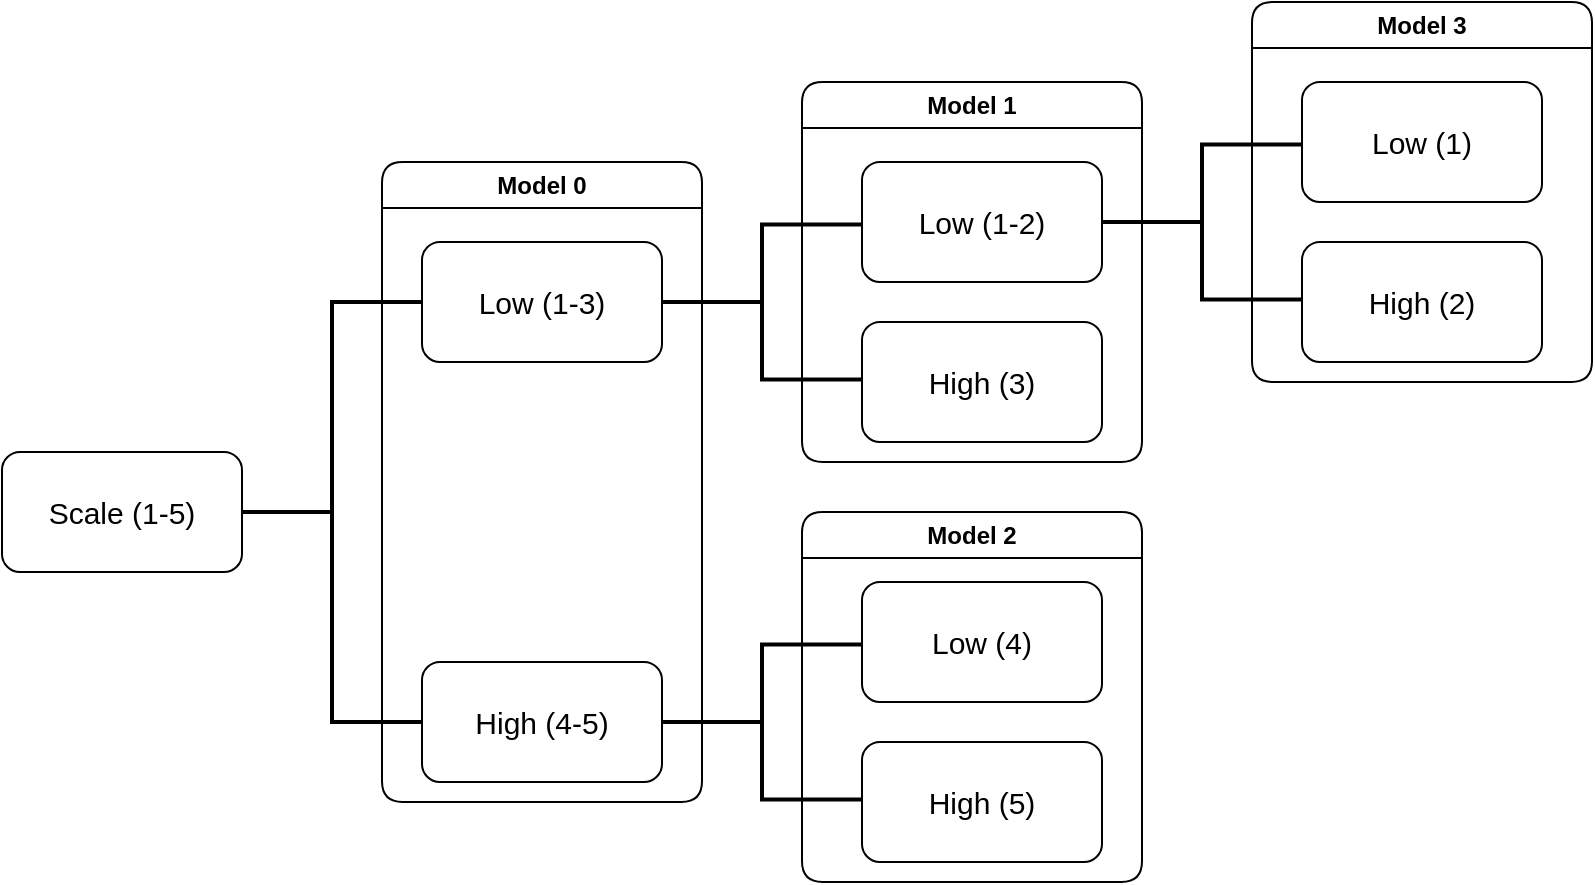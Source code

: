 <mxfile version="24.3.1" type="device" pages="14">
  <diagram id="70PZwkkUjJ4TZ8nBGo45" name="Page-0">
    <mxGraphModel dx="1002" dy="1669" grid="1" gridSize="10" guides="1" tooltips="1" connect="1" arrows="1" fold="1" page="1" pageScale="1" pageWidth="850" pageHeight="1100" math="0" shadow="0">
      <root>
        <mxCell id="0" />
        <mxCell id="1" parent="0" />
        <mxCell id="qtoTCCgbmecPkmlFZidE-1" value="" style="strokeWidth=2;html=1;shape=mxgraph.flowchart.annotation_2;align=left;labelPosition=right;pointerEvents=1;rounded=1;labelBackgroundColor=none;" parent="1" vertex="1">
          <mxGeometry x="410" y="-400" width="90" height="210" as="geometry" />
        </mxCell>
        <mxCell id="qtoTCCgbmecPkmlFZidE-2" value="Scale (1-5)" style="rounded=1;whiteSpace=wrap;html=1;fontSize=15;labelBackgroundColor=none;" parent="1" vertex="1">
          <mxGeometry x="290" y="-325" width="120" height="60" as="geometry" />
        </mxCell>
        <mxCell id="qtoTCCgbmecPkmlFZidE-3" value="Low (1-3)" style="rounded=1;whiteSpace=wrap;html=1;fontSize=15;labelBackgroundColor=none;" parent="1" vertex="1">
          <mxGeometry x="500" y="-430" width="120" height="60" as="geometry" />
        </mxCell>
        <mxCell id="qtoTCCgbmecPkmlFZidE-4" value="High (4-5)" style="rounded=1;whiteSpace=wrap;html=1;fontSize=15;labelBackgroundColor=none;" parent="1" vertex="1">
          <mxGeometry x="500" y="-220" width="120" height="60" as="geometry" />
        </mxCell>
        <mxCell id="qtoTCCgbmecPkmlFZidE-5" value="" style="strokeWidth=2;html=1;shape=mxgraph.flowchart.annotation_2;align=left;labelPosition=right;pointerEvents=1;rounded=1;labelBackgroundColor=none;" parent="1" vertex="1">
          <mxGeometry x="620" y="-438.75" width="100" height="77.5" as="geometry" />
        </mxCell>
        <mxCell id="qtoTCCgbmecPkmlFZidE-6" value="Low (1-2)" style="rounded=1;whiteSpace=wrap;html=1;fontSize=15;labelBackgroundColor=none;" parent="1" vertex="1">
          <mxGeometry x="720" y="-470" width="120" height="60" as="geometry" />
        </mxCell>
        <mxCell id="qtoTCCgbmecPkmlFZidE-7" value="High (3)" style="rounded=1;whiteSpace=wrap;html=1;fontSize=15;labelBackgroundColor=none;" parent="1" vertex="1">
          <mxGeometry x="720" y="-390" width="120" height="60" as="geometry" />
        </mxCell>
        <mxCell id="qtoTCCgbmecPkmlFZidE-8" value="" style="strokeWidth=2;html=1;shape=mxgraph.flowchart.annotation_2;align=left;labelPosition=right;pointerEvents=1;rounded=1;labelBackgroundColor=none;" parent="1" vertex="1">
          <mxGeometry x="620" y="-228.75" width="100" height="77.5" as="geometry" />
        </mxCell>
        <mxCell id="qtoTCCgbmecPkmlFZidE-9" value="Low (4)" style="rounded=1;whiteSpace=wrap;html=1;fontSize=15;labelBackgroundColor=none;" parent="1" vertex="1">
          <mxGeometry x="720" y="-260" width="120" height="60" as="geometry" />
        </mxCell>
        <mxCell id="qtoTCCgbmecPkmlFZidE-10" value="High (5)" style="rounded=1;whiteSpace=wrap;html=1;fontSize=15;labelBackgroundColor=none;" parent="1" vertex="1">
          <mxGeometry x="720" y="-180" width="120" height="60" as="geometry" />
        </mxCell>
        <mxCell id="qtoTCCgbmecPkmlFZidE-11" value="" style="strokeWidth=2;html=1;shape=mxgraph.flowchart.annotation_2;align=left;labelPosition=right;pointerEvents=1;rounded=1;labelBackgroundColor=none;" parent="1" vertex="1">
          <mxGeometry x="840" y="-478.75" width="100" height="77.5" as="geometry" />
        </mxCell>
        <mxCell id="qtoTCCgbmecPkmlFZidE-12" value="Low (1)" style="rounded=1;whiteSpace=wrap;html=1;fontSize=15;labelBackgroundColor=none;" parent="1" vertex="1">
          <mxGeometry x="940" y="-510" width="120" height="60" as="geometry" />
        </mxCell>
        <mxCell id="qtoTCCgbmecPkmlFZidE-13" value="High (2)" style="rounded=1;whiteSpace=wrap;html=1;fontSize=15;labelBackgroundColor=none;" parent="1" vertex="1">
          <mxGeometry x="940" y="-430" width="120" height="60" as="geometry" />
        </mxCell>
        <mxCell id="qtoTCCgbmecPkmlFZidE-14" value="Model 0" style="swimlane;whiteSpace=wrap;html=1;rounded=1;labelBackgroundColor=none;" parent="1" vertex="1">
          <mxGeometry x="480" y="-470" width="160" height="320" as="geometry" />
        </mxCell>
        <mxCell id="qtoTCCgbmecPkmlFZidE-15" value="Model 1" style="swimlane;whiteSpace=wrap;html=1;rounded=1;labelBackgroundColor=none;" parent="1" vertex="1">
          <mxGeometry x="690" y="-510" width="170" height="190" as="geometry" />
        </mxCell>
        <mxCell id="qtoTCCgbmecPkmlFZidE-16" value="Model 2" style="swimlane;whiteSpace=wrap;html=1;rounded=1;labelBackgroundColor=none;" parent="1" vertex="1">
          <mxGeometry x="690" y="-295" width="170" height="185" as="geometry" />
        </mxCell>
        <mxCell id="qtoTCCgbmecPkmlFZidE-17" value="Model 3" style="swimlane;whiteSpace=wrap;html=1;rounded=1;labelBackgroundColor=none;" parent="1" vertex="1">
          <mxGeometry x="915" y="-550" width="170" height="190" as="geometry" />
        </mxCell>
      </root>
    </mxGraphModel>
  </diagram>
  <diagram name="Page-1" id="iPWS36YhPfJdwqb7ZDxH">
    <mxGraphModel dx="1852" dy="569" grid="1" gridSize="10" guides="1" tooltips="1" connect="1" arrows="1" fold="1" page="1" pageScale="1" pageWidth="850" pageHeight="1100" math="0" shadow="0">
      <root>
        <mxCell id="0" />
        <mxCell id="1" parent="0" />
        <mxCell id="03qx-U8Q-51VPEgpznjb-32" style="edgeStyle=orthogonalEdgeStyle;rounded=0;orthogonalLoop=1;jettySize=auto;html=1;" parent="1" source="03qx-U8Q-51VPEgpznjb-1" target="03qx-U8Q-51VPEgpznjb-11" edge="1">
          <mxGeometry relative="1" as="geometry">
            <Array as="points">
              <mxPoint x="425" y="330" />
              <mxPoint x="90" y="330" />
            </Array>
          </mxGeometry>
        </mxCell>
        <mxCell id="03qx-U8Q-51VPEgpznjb-33" style="edgeStyle=orthogonalEdgeStyle;rounded=0;orthogonalLoop=1;jettySize=auto;html=1;fontSize=16;" parent="1" source="03qx-U8Q-51VPEgpznjb-1" target="03qx-U8Q-51VPEgpznjb-18" edge="1">
          <mxGeometry relative="1" as="geometry" />
        </mxCell>
        <mxCell id="03qx-U8Q-51VPEgpznjb-34" style="edgeStyle=orthogonalEdgeStyle;rounded=0;orthogonalLoop=1;jettySize=auto;html=1;fontSize=16;" parent="1" source="03qx-U8Q-51VPEgpznjb-1" target="03qx-U8Q-51VPEgpznjb-25" edge="1">
          <mxGeometry relative="1" as="geometry">
            <Array as="points">
              <mxPoint x="425" y="330" />
              <mxPoint x="760" y="330" />
            </Array>
          </mxGeometry>
        </mxCell>
        <mxCell id="03qx-U8Q-51VPEgpznjb-1" value="Dataset" style="swimlane;fontStyle=0;childLayout=stackLayout;horizontal=1;startSize=26;fillColor=none;horizontalStack=0;resizeParent=1;resizeParentMax=0;resizeLast=0;collapsible=1;marginBottom=0;whiteSpace=wrap;html=1;fontSize=16;" parent="1" vertex="1">
          <mxGeometry x="355" y="120" width="140" height="182" as="geometry" />
        </mxCell>
        <mxCell id="03qx-U8Q-51VPEgpznjb-6" value="+ Instance 0" style="text;strokeColor=none;fillColor=none;align=left;verticalAlign=top;spacingLeft=4;spacingRight=4;overflow=hidden;rotatable=0;points=[[0,0.5],[1,0.5]];portConstraint=eastwest;whiteSpace=wrap;html=1;fontSize=16;" parent="03qx-U8Q-51VPEgpznjb-1" vertex="1">
          <mxGeometry y="26" width="140" height="26" as="geometry" />
        </mxCell>
        <mxCell id="03qx-U8Q-51VPEgpznjb-2" value="+ Instance 1" style="text;strokeColor=none;fillColor=none;align=left;verticalAlign=top;spacingLeft=4;spacingRight=4;overflow=hidden;rotatable=0;points=[[0,0.5],[1,0.5]];portConstraint=eastwest;whiteSpace=wrap;html=1;fontSize=16;" parent="03qx-U8Q-51VPEgpznjb-1" vertex="1">
          <mxGeometry y="52" width="140" height="26" as="geometry" />
        </mxCell>
        <mxCell id="03qx-U8Q-51VPEgpznjb-7" value="+ Instance 2" style="text;strokeColor=none;fillColor=none;align=left;verticalAlign=top;spacingLeft=4;spacingRight=4;overflow=hidden;rotatable=0;points=[[0,0.5],[1,0.5]];portConstraint=eastwest;whiteSpace=wrap;html=1;fontSize=16;" parent="03qx-U8Q-51VPEgpznjb-1" vertex="1">
          <mxGeometry y="78" width="140" height="26" as="geometry" />
        </mxCell>
        <mxCell id="03qx-U8Q-51VPEgpznjb-8" value="+ Instance 3" style="text;strokeColor=none;fillColor=none;align=left;verticalAlign=top;spacingLeft=4;spacingRight=4;overflow=hidden;rotatable=0;points=[[0,0.5],[1,0.5]];portConstraint=eastwest;whiteSpace=wrap;html=1;fontSize=16;" parent="03qx-U8Q-51VPEgpznjb-1" vertex="1">
          <mxGeometry y="104" width="140" height="26" as="geometry" />
        </mxCell>
        <mxCell id="03qx-U8Q-51VPEgpznjb-9" value="+ Instance 4" style="text;strokeColor=none;fillColor=none;align=left;verticalAlign=top;spacingLeft=4;spacingRight=4;overflow=hidden;rotatable=0;points=[[0,0.5],[1,0.5]];portConstraint=eastwest;whiteSpace=wrap;html=1;fontSize=16;" parent="03qx-U8Q-51VPEgpznjb-1" vertex="1">
          <mxGeometry y="130" width="140" height="26" as="geometry" />
        </mxCell>
        <mxCell id="03qx-U8Q-51VPEgpznjb-10" value="+ Instance 5" style="text;strokeColor=none;fillColor=none;align=left;verticalAlign=top;spacingLeft=4;spacingRight=4;overflow=hidden;rotatable=0;points=[[0,0.5],[1,0.5]];portConstraint=eastwest;whiteSpace=wrap;html=1;fontSize=16;" parent="03qx-U8Q-51VPEgpznjb-1" vertex="1">
          <mxGeometry y="156" width="140" height="26" as="geometry" />
        </mxCell>
        <mxCell id="03qx-U8Q-51VPEgpznjb-87" style="edgeStyle=orthogonalEdgeStyle;rounded=0;orthogonalLoop=1;jettySize=auto;html=1;" parent="1" source="03qx-U8Q-51VPEgpznjb-11" target="03qx-U8Q-51VPEgpznjb-63" edge="1">
          <mxGeometry relative="1" as="geometry" />
        </mxCell>
        <mxCell id="03qx-U8Q-51VPEgpznjb-11" value="Boot&lt;span style=&quot;background-color: initial; font-size: 16px;&quot;&gt;strap 0&lt;/span&gt;" style="swimlane;fontStyle=0;childLayout=stackLayout;horizontal=1;startSize=26;fillColor=none;horizontalStack=0;resizeParent=1;resizeParentMax=0;resizeLast=0;collapsible=1;marginBottom=0;whiteSpace=wrap;html=1;fontSize=16;" parent="1" vertex="1">
          <mxGeometry x="20" y="360" width="140" height="130" as="geometry" />
        </mxCell>
        <mxCell id="03qx-U8Q-51VPEgpznjb-12" value="+ Instance 0" style="text;strokeColor=none;fillColor=none;align=left;verticalAlign=top;spacingLeft=4;spacingRight=4;overflow=hidden;rotatable=0;points=[[0,0.5],[1,0.5]];portConstraint=eastwest;whiteSpace=wrap;html=1;fontSize=16;" parent="03qx-U8Q-51VPEgpznjb-11" vertex="1">
          <mxGeometry y="26" width="140" height="26" as="geometry" />
        </mxCell>
        <mxCell id="03qx-U8Q-51VPEgpznjb-13" value="+ Instance 1" style="text;strokeColor=none;fillColor=none;align=left;verticalAlign=top;spacingLeft=4;spacingRight=4;overflow=hidden;rotatable=0;points=[[0,0.5],[1,0.5]];portConstraint=eastwest;whiteSpace=wrap;html=1;fontSize=16;" parent="03qx-U8Q-51VPEgpznjb-11" vertex="1">
          <mxGeometry y="52" width="140" height="26" as="geometry" />
        </mxCell>
        <mxCell id="03qx-U8Q-51VPEgpznjb-14" value="+ Instance 1" style="text;strokeColor=none;fillColor=none;align=left;verticalAlign=top;spacingLeft=4;spacingRight=4;overflow=hidden;rotatable=0;points=[[0,0.5],[1,0.5]];portConstraint=eastwest;whiteSpace=wrap;html=1;fontSize=16;" parent="03qx-U8Q-51VPEgpznjb-11" vertex="1">
          <mxGeometry y="78" width="140" height="26" as="geometry" />
        </mxCell>
        <mxCell id="03qx-U8Q-51VPEgpznjb-17" value="+ Instance 5" style="text;strokeColor=none;fillColor=none;align=left;verticalAlign=top;spacingLeft=4;spacingRight=4;overflow=hidden;rotatable=0;points=[[0,0.5],[1,0.5]];portConstraint=eastwest;whiteSpace=wrap;html=1;fontSize=16;" parent="03qx-U8Q-51VPEgpznjb-11" vertex="1">
          <mxGeometry y="104" width="140" height="26" as="geometry" />
        </mxCell>
        <mxCell id="03qx-U8Q-51VPEgpznjb-119" style="edgeStyle=orthogonalEdgeStyle;rounded=0;orthogonalLoop=1;jettySize=auto;html=1;" parent="1" source="03qx-U8Q-51VPEgpznjb-18" target="03qx-U8Q-51VPEgpznjb-88" edge="1">
          <mxGeometry relative="1" as="geometry" />
        </mxCell>
        <mxCell id="03qx-U8Q-51VPEgpznjb-18" value="Bootstrap 1" style="swimlane;fontStyle=0;childLayout=stackLayout;horizontal=1;startSize=26;fillColor=none;horizontalStack=0;resizeParent=1;resizeParentMax=0;resizeLast=0;collapsible=1;marginBottom=0;whiteSpace=wrap;html=1;fontSize=16;" parent="1" vertex="1">
          <mxGeometry x="355" y="360" width="140" height="130" as="geometry" />
        </mxCell>
        <mxCell id="03qx-U8Q-51VPEgpznjb-19" value="+ Instance 0" style="text;strokeColor=none;fillColor=none;align=left;verticalAlign=top;spacingLeft=4;spacingRight=4;overflow=hidden;rotatable=0;points=[[0,0.5],[1,0.5]];portConstraint=eastwest;whiteSpace=wrap;html=1;fontSize=16;" parent="03qx-U8Q-51VPEgpznjb-18" vertex="1">
          <mxGeometry y="26" width="140" height="26" as="geometry" />
        </mxCell>
        <mxCell id="03qx-U8Q-51VPEgpznjb-20" value="+ Instance 1" style="text;strokeColor=none;fillColor=none;align=left;verticalAlign=top;spacingLeft=4;spacingRight=4;overflow=hidden;rotatable=0;points=[[0,0.5],[1,0.5]];portConstraint=eastwest;whiteSpace=wrap;html=1;fontSize=16;" parent="03qx-U8Q-51VPEgpznjb-18" vertex="1">
          <mxGeometry y="52" width="140" height="26" as="geometry" />
        </mxCell>
        <mxCell id="03qx-U8Q-51VPEgpznjb-21" value="+ Instance 2" style="text;strokeColor=none;fillColor=none;align=left;verticalAlign=top;spacingLeft=4;spacingRight=4;overflow=hidden;rotatable=0;points=[[0,0.5],[1,0.5]];portConstraint=eastwest;whiteSpace=wrap;html=1;fontSize=16;" parent="03qx-U8Q-51VPEgpznjb-18" vertex="1">
          <mxGeometry y="78" width="140" height="26" as="geometry" />
        </mxCell>
        <mxCell id="03qx-U8Q-51VPEgpznjb-22" value="+ Instance 2" style="text;strokeColor=none;fillColor=none;align=left;verticalAlign=top;spacingLeft=4;spacingRight=4;overflow=hidden;rotatable=0;points=[[0,0.5],[1,0.5]];portConstraint=eastwest;whiteSpace=wrap;html=1;fontSize=16;" parent="03qx-U8Q-51VPEgpznjb-18" vertex="1">
          <mxGeometry y="104" width="140" height="26" as="geometry" />
        </mxCell>
        <mxCell id="03qx-U8Q-51VPEgpznjb-118" style="edgeStyle=orthogonalEdgeStyle;rounded=0;orthogonalLoop=1;jettySize=auto;html=1;" parent="1" source="03qx-U8Q-51VPEgpznjb-25" target="03qx-U8Q-51VPEgpznjb-103" edge="1">
          <mxGeometry relative="1" as="geometry" />
        </mxCell>
        <mxCell id="03qx-U8Q-51VPEgpznjb-25" value="Bootstrap N" style="swimlane;fontStyle=0;childLayout=stackLayout;horizontal=1;startSize=26;fillColor=none;horizontalStack=0;resizeParent=1;resizeParentMax=0;resizeLast=0;collapsible=1;marginBottom=0;whiteSpace=wrap;html=1;fontSize=16;" parent="1" vertex="1">
          <mxGeometry x="691.5" y="360" width="140" height="130" as="geometry" />
        </mxCell>
        <mxCell id="03qx-U8Q-51VPEgpznjb-27" value="+ Instance 3" style="text;strokeColor=none;fillColor=none;align=left;verticalAlign=top;spacingLeft=4;spacingRight=4;overflow=hidden;rotatable=0;points=[[0,0.5],[1,0.5]];portConstraint=eastwest;whiteSpace=wrap;html=1;fontSize=16;" parent="03qx-U8Q-51VPEgpznjb-25" vertex="1">
          <mxGeometry y="26" width="140" height="26" as="geometry" />
        </mxCell>
        <mxCell id="03qx-U8Q-51VPEgpznjb-29" value="+ Instance 3" style="text;strokeColor=none;fillColor=none;align=left;verticalAlign=top;spacingLeft=4;spacingRight=4;overflow=hidden;rotatable=0;points=[[0,0.5],[1,0.5]];portConstraint=eastwest;whiteSpace=wrap;html=1;fontSize=16;" parent="03qx-U8Q-51VPEgpznjb-25" vertex="1">
          <mxGeometry y="52" width="140" height="26" as="geometry" />
        </mxCell>
        <mxCell id="03qx-U8Q-51VPEgpznjb-30" value="+ Instance 4" style="text;strokeColor=none;fillColor=none;align=left;verticalAlign=top;spacingLeft=4;spacingRight=4;overflow=hidden;rotatable=0;points=[[0,0.5],[1,0.5]];portConstraint=eastwest;whiteSpace=wrap;html=1;fontSize=16;" parent="03qx-U8Q-51VPEgpznjb-25" vertex="1">
          <mxGeometry y="78" width="140" height="26" as="geometry" />
        </mxCell>
        <mxCell id="03qx-U8Q-51VPEgpznjb-31" value="+ Instance 4" style="text;strokeColor=none;fillColor=none;align=left;verticalAlign=top;spacingLeft=4;spacingRight=4;overflow=hidden;rotatable=0;points=[[0,0.5],[1,0.5]];portConstraint=eastwest;whiteSpace=wrap;html=1;fontSize=16;" parent="03qx-U8Q-51VPEgpznjb-25" vertex="1">
          <mxGeometry y="104" width="140" height="26" as="geometry" />
        </mxCell>
        <mxCell id="03qx-U8Q-51VPEgpznjb-140" style="edgeStyle=orthogonalEdgeStyle;rounded=0;orthogonalLoop=1;jettySize=auto;html=1;" parent="1" source="03qx-U8Q-51VPEgpznjb-63" target="03qx-U8Q-51VPEgpznjb-139" edge="1">
          <mxGeometry relative="1" as="geometry" />
        </mxCell>
        <mxCell id="03qx-U8Q-51VPEgpznjb-63" value="Decision Tree 0" style="swimlane;fontSize=16;" parent="1" vertex="1">
          <mxGeometry x="-50" y="580" width="280" height="260" as="geometry" />
        </mxCell>
        <mxCell id="03qx-U8Q-51VPEgpznjb-69" value="" style="strokeWidth=2;html=1;shape=mxgraph.flowchart.start_2;whiteSpace=wrap;" parent="03qx-U8Q-51VPEgpznjb-63" vertex="1">
          <mxGeometry x="81" y="100" width="20" height="20" as="geometry" />
        </mxCell>
        <mxCell id="03qx-U8Q-51VPEgpznjb-70" value="" style="strokeWidth=2;html=1;shape=mxgraph.flowchart.start_2;whiteSpace=wrap;" parent="03qx-U8Q-51VPEgpznjb-63" vertex="1">
          <mxGeometry x="130" y="40" width="20" height="20" as="geometry" />
        </mxCell>
        <mxCell id="03qx-U8Q-51VPEgpznjb-72" value="" style="strokeWidth=2;html=1;shape=mxgraph.flowchart.start_2;whiteSpace=wrap;" parent="03qx-U8Q-51VPEgpznjb-63" vertex="1">
          <mxGeometry x="180" y="100" width="20" height="20" as="geometry" />
        </mxCell>
        <mxCell id="03qx-U8Q-51VPEgpznjb-75" value="" style="endArrow=none;html=1;rounded=0;" parent="03qx-U8Q-51VPEgpznjb-63" source="03qx-U8Q-51VPEgpznjb-70" target="03qx-U8Q-51VPEgpznjb-69" edge="1">
          <mxGeometry relative="1" as="geometry">
            <mxPoint x="20" y="400" as="sourcePoint" />
            <mxPoint x="180" y="400" as="targetPoint" />
          </mxGeometry>
        </mxCell>
        <mxCell id="03qx-U8Q-51VPEgpznjb-79" value="" style="endArrow=none;html=1;rounded=0;" parent="03qx-U8Q-51VPEgpznjb-63" source="03qx-U8Q-51VPEgpznjb-70" target="03qx-U8Q-51VPEgpznjb-72" edge="1">
          <mxGeometry relative="1" as="geometry">
            <mxPoint x="152" y="80" as="sourcePoint" />
            <mxPoint x="119" y="120" as="targetPoint" />
          </mxGeometry>
        </mxCell>
        <mxCell id="03qx-U8Q-51VPEgpznjb-73" value="" style="strokeWidth=2;html=1;shape=mxgraph.flowchart.start_2;whiteSpace=wrap;" parent="1" vertex="1">
          <mxGeometry x="80" y="739" width="20" height="20" as="geometry" />
        </mxCell>
        <mxCell id="03qx-U8Q-51VPEgpznjb-74" value="" style="strokeWidth=2;html=1;shape=mxgraph.flowchart.start_2;whiteSpace=wrap;" parent="1" vertex="1">
          <mxGeometry x="179" y="739" width="20" height="20" as="geometry" />
        </mxCell>
        <mxCell id="03qx-U8Q-51VPEgpznjb-80" value="" style="endArrow=none;html=1;rounded=0;" parent="1" source="03qx-U8Q-51VPEgpznjb-72" target="03qx-U8Q-51VPEgpznjb-73" edge="1">
          <mxGeometry relative="1" as="geometry">
            <mxPoint x="112" y="670" as="sourcePoint" />
            <mxPoint x="79" y="710" as="targetPoint" />
          </mxGeometry>
        </mxCell>
        <mxCell id="03qx-U8Q-51VPEgpznjb-81" value="" style="endArrow=none;html=1;rounded=0;entryX=0.145;entryY=0.145;entryDx=0;entryDy=0;entryPerimeter=0;" parent="1" source="03qx-U8Q-51VPEgpznjb-72" target="03qx-U8Q-51VPEgpznjb-74" edge="1">
          <mxGeometry relative="1" as="geometry">
            <mxPoint x="122" y="680" as="sourcePoint" />
            <mxPoint x="89" y="720" as="targetPoint" />
          </mxGeometry>
        </mxCell>
        <mxCell id="03qx-U8Q-51VPEgpznjb-82" value="" style="strokeWidth=2;html=1;shape=mxgraph.flowchart.start_2;whiteSpace=wrap;" parent="1" vertex="1">
          <mxGeometry x="80.5" y="739" width="20" height="20" as="geometry" />
        </mxCell>
        <mxCell id="03qx-U8Q-51VPEgpznjb-83" value="" style="strokeWidth=2;html=1;shape=mxgraph.flowchart.start_2;whiteSpace=wrap;" parent="1" vertex="1">
          <mxGeometry x="30.5" y="798" width="20" height="20" as="geometry" />
        </mxCell>
        <mxCell id="03qx-U8Q-51VPEgpznjb-84" value="" style="strokeWidth=2;html=1;shape=mxgraph.flowchart.start_2;whiteSpace=wrap;" parent="1" vertex="1">
          <mxGeometry x="129.5" y="798" width="20" height="20" as="geometry" />
        </mxCell>
        <mxCell id="03qx-U8Q-51VPEgpznjb-85" value="" style="endArrow=none;html=1;rounded=0;" parent="1" source="03qx-U8Q-51VPEgpznjb-82" target="03qx-U8Q-51VPEgpznjb-83" edge="1">
          <mxGeometry relative="1" as="geometry">
            <mxPoint x="62.5" y="729" as="sourcePoint" />
            <mxPoint x="29.5" y="769" as="targetPoint" />
          </mxGeometry>
        </mxCell>
        <mxCell id="03qx-U8Q-51VPEgpznjb-86" value="" style="endArrow=none;html=1;rounded=0;entryX=0.145;entryY=0.145;entryDx=0;entryDy=0;entryPerimeter=0;" parent="1" source="03qx-U8Q-51VPEgpznjb-82" target="03qx-U8Q-51VPEgpznjb-84" edge="1">
          <mxGeometry relative="1" as="geometry">
            <mxPoint x="72.5" y="739" as="sourcePoint" />
            <mxPoint x="39.5" y="779" as="targetPoint" />
          </mxGeometry>
        </mxCell>
        <mxCell id="03qx-U8Q-51VPEgpznjb-147" style="edgeStyle=orthogonalEdgeStyle;rounded=0;orthogonalLoop=1;jettySize=auto;html=1;" parent="1" source="03qx-U8Q-51VPEgpznjb-88" target="03qx-U8Q-51VPEgpznjb-145" edge="1">
          <mxGeometry relative="1" as="geometry" />
        </mxCell>
        <mxCell id="03qx-U8Q-51VPEgpznjb-88" value="Decision Tree 1" style="swimlane;fontSize=16;" parent="1" vertex="1">
          <mxGeometry x="285" y="580" width="280" height="260" as="geometry" />
        </mxCell>
        <mxCell id="03qx-U8Q-51VPEgpznjb-89" value="" style="strokeWidth=2;html=1;shape=mxgraph.flowchart.start_2;whiteSpace=wrap;" parent="03qx-U8Q-51VPEgpznjb-88" vertex="1">
          <mxGeometry x="81" y="100" width="20" height="20" as="geometry" />
        </mxCell>
        <mxCell id="03qx-U8Q-51VPEgpznjb-90" value="" style="strokeWidth=2;html=1;shape=mxgraph.flowchart.start_2;whiteSpace=wrap;" parent="03qx-U8Q-51VPEgpznjb-88" vertex="1">
          <mxGeometry x="130" y="40" width="20" height="20" as="geometry" />
        </mxCell>
        <mxCell id="03qx-U8Q-51VPEgpznjb-91" value="" style="strokeWidth=2;html=1;shape=mxgraph.flowchart.start_2;whiteSpace=wrap;" parent="03qx-U8Q-51VPEgpznjb-88" vertex="1">
          <mxGeometry x="180" y="100" width="20" height="20" as="geometry" />
        </mxCell>
        <mxCell id="03qx-U8Q-51VPEgpznjb-92" value="" style="endArrow=none;html=1;rounded=0;" parent="03qx-U8Q-51VPEgpznjb-88" source="03qx-U8Q-51VPEgpznjb-90" target="03qx-U8Q-51VPEgpznjb-89" edge="1">
          <mxGeometry relative="1" as="geometry">
            <mxPoint x="20" y="400" as="sourcePoint" />
            <mxPoint x="180" y="400" as="targetPoint" />
          </mxGeometry>
        </mxCell>
        <mxCell id="03qx-U8Q-51VPEgpznjb-93" value="" style="endArrow=none;html=1;rounded=0;" parent="03qx-U8Q-51VPEgpznjb-88" source="03qx-U8Q-51VPEgpznjb-90" target="03qx-U8Q-51VPEgpznjb-91" edge="1">
          <mxGeometry relative="1" as="geometry">
            <mxPoint x="152" y="80" as="sourcePoint" />
            <mxPoint x="119" y="120" as="targetPoint" />
          </mxGeometry>
        </mxCell>
        <mxCell id="03qx-U8Q-51VPEgpznjb-99" value="" style="strokeWidth=2;html=1;shape=mxgraph.flowchart.start_2;whiteSpace=wrap;" parent="03qx-U8Q-51VPEgpznjb-88" vertex="1">
          <mxGeometry x="32" y="159" width="19" height="20" as="geometry" />
        </mxCell>
        <mxCell id="03qx-U8Q-51VPEgpznjb-100" value="" style="strokeWidth=2;html=1;shape=mxgraph.flowchart.start_2;whiteSpace=wrap;" parent="03qx-U8Q-51VPEgpznjb-88" vertex="1">
          <mxGeometry x="150" y="159" width="19" height="20" as="geometry" />
        </mxCell>
        <mxCell id="03qx-U8Q-51VPEgpznjb-101" value="" style="endArrow=none;html=1;rounded=0;" parent="03qx-U8Q-51VPEgpznjb-88" target="03qx-U8Q-51VPEgpznjb-99" edge="1">
          <mxGeometry relative="1" as="geometry">
            <mxPoint x="83.441" y="120" as="sourcePoint" />
            <mxPoint x="31" y="130" as="targetPoint" />
          </mxGeometry>
        </mxCell>
        <mxCell id="03qx-U8Q-51VPEgpznjb-96" value="" style="endArrow=none;html=1;rounded=0;" parent="03qx-U8Q-51VPEgpznjb-88" source="03qx-U8Q-51VPEgpznjb-91" target="03qx-U8Q-51VPEgpznjb-100" edge="1">
          <mxGeometry relative="1" as="geometry">
            <mxPoint x="162" y="90" as="sourcePoint" />
            <mxPoint x="148.475" y="159" as="targetPoint" />
          </mxGeometry>
        </mxCell>
        <mxCell id="03qx-U8Q-51VPEgpznjb-120" value="" style="strokeWidth=2;html=1;shape=mxgraph.flowchart.start_2;whiteSpace=wrap;" parent="03qx-U8Q-51VPEgpznjb-88" vertex="1">
          <mxGeometry x="111" y="159" width="19" height="20" as="geometry" />
        </mxCell>
        <mxCell id="03qx-U8Q-51VPEgpznjb-121" value="" style="endArrow=none;html=1;rounded=0;" parent="03qx-U8Q-51VPEgpznjb-88" source="03qx-U8Q-51VPEgpznjb-89" target="03qx-U8Q-51VPEgpznjb-120" edge="1">
          <mxGeometry relative="1" as="geometry">
            <mxPoint x="195" y="130" as="sourcePoint" />
            <mxPoint x="175" y="169" as="targetPoint" />
          </mxGeometry>
        </mxCell>
        <mxCell id="03qx-U8Q-51VPEgpznjb-95" value="" style="strokeWidth=2;html=1;shape=mxgraph.flowchart.start_2;whiteSpace=wrap;" parent="1" vertex="1">
          <mxGeometry x="514" y="739" width="20" height="20" as="geometry" />
        </mxCell>
        <mxCell id="03qx-U8Q-51VPEgpznjb-97" value="" style="endArrow=none;html=1;rounded=0;entryX=0.145;entryY=0.145;entryDx=0;entryDy=0;entryPerimeter=0;" parent="1" source="03qx-U8Q-51VPEgpznjb-91" target="03qx-U8Q-51VPEgpznjb-95" edge="1">
          <mxGeometry relative="1" as="geometry">
            <mxPoint x="457" y="680" as="sourcePoint" />
            <mxPoint x="424" y="720" as="targetPoint" />
          </mxGeometry>
        </mxCell>
        <mxCell id="03qx-U8Q-51VPEgpznjb-148" style="edgeStyle=orthogonalEdgeStyle;rounded=0;orthogonalLoop=1;jettySize=auto;html=1;" parent="1" source="03qx-U8Q-51VPEgpznjb-103" target="03qx-U8Q-51VPEgpznjb-146" edge="1">
          <mxGeometry relative="1" as="geometry" />
        </mxCell>
        <mxCell id="03qx-U8Q-51VPEgpznjb-103" value="Decision Tree N" style="swimlane;fontSize=16;" parent="1" vertex="1">
          <mxGeometry x="621" y="580" width="280" height="260" as="geometry" />
        </mxCell>
        <mxCell id="03qx-U8Q-51VPEgpznjb-105" value="" style="strokeWidth=2;html=1;shape=mxgraph.flowchart.start_2;whiteSpace=wrap;" parent="03qx-U8Q-51VPEgpznjb-103" vertex="1">
          <mxGeometry x="130" y="40" width="20" height="20" as="geometry" />
        </mxCell>
        <mxCell id="03qx-U8Q-51VPEgpznjb-122" value="" style="strokeWidth=2;html=1;shape=mxgraph.flowchart.start_2;whiteSpace=wrap;" parent="03qx-U8Q-51VPEgpznjb-103" vertex="1">
          <mxGeometry x="81" y="100" width="20" height="20" as="geometry" />
        </mxCell>
        <mxCell id="03qx-U8Q-51VPEgpznjb-123" value="" style="strokeWidth=2;html=1;shape=mxgraph.flowchart.start_2;whiteSpace=wrap;" parent="03qx-U8Q-51VPEgpznjb-103" vertex="1">
          <mxGeometry x="130" y="40" width="20" height="20" as="geometry" />
        </mxCell>
        <mxCell id="03qx-U8Q-51VPEgpznjb-124" value="" style="strokeWidth=2;html=1;shape=mxgraph.flowchart.start_2;whiteSpace=wrap;" parent="03qx-U8Q-51VPEgpznjb-103" vertex="1">
          <mxGeometry x="180" y="100" width="20" height="20" as="geometry" />
        </mxCell>
        <mxCell id="03qx-U8Q-51VPEgpznjb-125" value="" style="endArrow=none;html=1;rounded=0;" parent="03qx-U8Q-51VPEgpznjb-103" source="03qx-U8Q-51VPEgpznjb-123" target="03qx-U8Q-51VPEgpznjb-122" edge="1">
          <mxGeometry relative="1" as="geometry">
            <mxPoint x="20" y="400" as="sourcePoint" />
            <mxPoint x="180" y="400" as="targetPoint" />
          </mxGeometry>
        </mxCell>
        <mxCell id="03qx-U8Q-51VPEgpznjb-126" value="" style="endArrow=none;html=1;rounded=0;" parent="03qx-U8Q-51VPEgpznjb-103" source="03qx-U8Q-51VPEgpznjb-123" target="03qx-U8Q-51VPEgpznjb-124" edge="1">
          <mxGeometry relative="1" as="geometry">
            <mxPoint x="152" y="80" as="sourcePoint" />
            <mxPoint x="119" y="120" as="targetPoint" />
          </mxGeometry>
        </mxCell>
        <mxCell id="03qx-U8Q-51VPEgpznjb-127" value="" style="strokeWidth=2;html=1;shape=mxgraph.flowchart.start_2;whiteSpace=wrap;" parent="03qx-U8Q-51VPEgpznjb-103" vertex="1">
          <mxGeometry x="32" y="159" width="19" height="20" as="geometry" />
        </mxCell>
        <mxCell id="03qx-U8Q-51VPEgpznjb-128" value="" style="strokeWidth=2;html=1;shape=mxgraph.flowchart.start_2;whiteSpace=wrap;" parent="03qx-U8Q-51VPEgpznjb-103" vertex="1">
          <mxGeometry x="150" y="159" width="19" height="20" as="geometry" />
        </mxCell>
        <mxCell id="03qx-U8Q-51VPEgpznjb-129" value="" style="endArrow=none;html=1;rounded=0;" parent="03qx-U8Q-51VPEgpznjb-103" target="03qx-U8Q-51VPEgpznjb-127" edge="1">
          <mxGeometry relative="1" as="geometry">
            <mxPoint x="83.441" y="120" as="sourcePoint" />
            <mxPoint x="31" y="130" as="targetPoint" />
          </mxGeometry>
        </mxCell>
        <mxCell id="03qx-U8Q-51VPEgpznjb-130" value="" style="endArrow=none;html=1;rounded=0;" parent="03qx-U8Q-51VPEgpznjb-103" source="03qx-U8Q-51VPEgpznjb-124" target="03qx-U8Q-51VPEgpznjb-128" edge="1">
          <mxGeometry relative="1" as="geometry">
            <mxPoint x="162" y="90" as="sourcePoint" />
            <mxPoint x="148.475" y="159" as="targetPoint" />
          </mxGeometry>
        </mxCell>
        <mxCell id="03qx-U8Q-51VPEgpznjb-131" value="" style="strokeWidth=2;html=1;shape=mxgraph.flowchart.start_2;whiteSpace=wrap;" parent="03qx-U8Q-51VPEgpznjb-103" vertex="1">
          <mxGeometry x="111" y="159" width="19" height="20" as="geometry" />
        </mxCell>
        <mxCell id="03qx-U8Q-51VPEgpznjb-132" value="" style="endArrow=none;html=1;rounded=0;" parent="03qx-U8Q-51VPEgpznjb-103" source="03qx-U8Q-51VPEgpznjb-122" target="03qx-U8Q-51VPEgpznjb-131" edge="1">
          <mxGeometry relative="1" as="geometry">
            <mxPoint x="195" y="130" as="sourcePoint" />
            <mxPoint x="175" y="169" as="targetPoint" />
          </mxGeometry>
        </mxCell>
        <mxCell id="03qx-U8Q-51VPEgpznjb-133" value="" style="strokeWidth=2;html=1;shape=mxgraph.flowchart.start_2;whiteSpace=wrap;" parent="03qx-U8Q-51VPEgpznjb-103" vertex="1">
          <mxGeometry x="229" y="159" width="20" height="20" as="geometry" />
        </mxCell>
        <mxCell id="03qx-U8Q-51VPEgpznjb-134" value="" style="endArrow=none;html=1;rounded=0;entryX=0.145;entryY=0.145;entryDx=0;entryDy=0;entryPerimeter=0;" parent="03qx-U8Q-51VPEgpznjb-103" source="03qx-U8Q-51VPEgpznjb-124" target="03qx-U8Q-51VPEgpznjb-133" edge="1">
          <mxGeometry relative="1" as="geometry">
            <mxPoint x="172" y="100" as="sourcePoint" />
            <mxPoint x="139" y="140" as="targetPoint" />
          </mxGeometry>
        </mxCell>
        <mxCell id="03qx-U8Q-51VPEgpznjb-135" value="" style="strokeWidth=2;html=1;shape=mxgraph.flowchart.start_2;whiteSpace=wrap;" parent="03qx-U8Q-51VPEgpznjb-103" vertex="1">
          <mxGeometry x="100" y="218" width="20" height="20" as="geometry" />
        </mxCell>
        <mxCell id="03qx-U8Q-51VPEgpznjb-136" value="" style="strokeWidth=2;html=1;shape=mxgraph.flowchart.start_2;whiteSpace=wrap;" parent="03qx-U8Q-51VPEgpznjb-103" vertex="1">
          <mxGeometry x="199" y="218" width="20" height="20" as="geometry" />
        </mxCell>
        <mxCell id="03qx-U8Q-51VPEgpznjb-137" value="" style="endArrow=none;html=1;rounded=0;" parent="03qx-U8Q-51VPEgpznjb-103" target="03qx-U8Q-51VPEgpznjb-135" edge="1">
          <mxGeometry relative="1" as="geometry">
            <mxPoint x="151.5" y="179" as="sourcePoint" />
            <mxPoint x="99" y="189" as="targetPoint" />
          </mxGeometry>
        </mxCell>
        <mxCell id="03qx-U8Q-51VPEgpznjb-138" value="" style="endArrow=none;html=1;rounded=0;entryX=0.145;entryY=0.145;entryDx=0;entryDy=0;entryPerimeter=0;" parent="03qx-U8Q-51VPEgpznjb-103" target="03qx-U8Q-51VPEgpznjb-136" edge="1">
          <mxGeometry relative="1" as="geometry">
            <mxPoint x="168.5" y="179" as="sourcePoint" />
            <mxPoint x="109" y="199" as="targetPoint" />
          </mxGeometry>
        </mxCell>
        <mxCell id="03qx-U8Q-51VPEgpznjb-161" style="edgeStyle=orthogonalEdgeStyle;rounded=0;orthogonalLoop=1;jettySize=auto;html=1;exitX=0.5;exitY=1;exitDx=0;exitDy=0;" parent="1" source="03qx-U8Q-51VPEgpznjb-139" target="03qx-U8Q-51VPEgpznjb-149" edge="1">
          <mxGeometry relative="1" as="geometry" />
        </mxCell>
        <mxCell id="03qx-U8Q-51VPEgpznjb-139" value="Class 0" style="whiteSpace=wrap;html=1;align=center;fontSize=19;" parent="1" vertex="1">
          <mxGeometry x="40" y="890" width="100" height="40" as="geometry" />
        </mxCell>
        <mxCell id="03qx-U8Q-51VPEgpznjb-153" style="edgeStyle=orthogonalEdgeStyle;rounded=0;orthogonalLoop=1;jettySize=auto;html=1;" parent="1" source="03qx-U8Q-51VPEgpznjb-145" target="03qx-U8Q-51VPEgpznjb-149" edge="1">
          <mxGeometry relative="1" as="geometry" />
        </mxCell>
        <mxCell id="03qx-U8Q-51VPEgpznjb-145" value="Class 1" style="whiteSpace=wrap;html=1;align=center;fontSize=19;" parent="1" vertex="1">
          <mxGeometry x="375" y="890" width="100" height="40" as="geometry" />
        </mxCell>
        <mxCell id="03qx-U8Q-51VPEgpznjb-162" style="edgeStyle=orthogonalEdgeStyle;rounded=0;orthogonalLoop=1;jettySize=auto;html=1;exitX=0.5;exitY=1;exitDx=0;exitDy=0;" parent="1" source="03qx-U8Q-51VPEgpznjb-146" target="03qx-U8Q-51VPEgpznjb-149" edge="1">
          <mxGeometry relative="1" as="geometry" />
        </mxCell>
        <mxCell id="03qx-U8Q-51VPEgpznjb-146" value="Class 0" style="whiteSpace=wrap;html=1;align=center;fontSize=19;" parent="1" vertex="1">
          <mxGeometry x="711" y="890" width="100" height="40" as="geometry" />
        </mxCell>
        <mxCell id="03qx-U8Q-51VPEgpznjb-152" style="edgeStyle=orthogonalEdgeStyle;rounded=0;orthogonalLoop=1;jettySize=auto;html=1;" parent="1" source="03qx-U8Q-51VPEgpznjb-149" target="03qx-U8Q-51VPEgpznjb-151" edge="1">
          <mxGeometry relative="1" as="geometry" />
        </mxCell>
        <mxCell id="03qx-U8Q-51VPEgpznjb-149" value="Majority Voting: Class 0" style="whiteSpace=wrap;html=1;align=center;fontSize=19;" parent="1" vertex="1">
          <mxGeometry x="253" y="1040" width="345" height="40" as="geometry" />
        </mxCell>
        <mxCell id="03qx-U8Q-51VPEgpznjb-151" value="Class 0" style="whiteSpace=wrap;html=1;align=center;fontSize=19;fontStyle=1" parent="1" vertex="1">
          <mxGeometry x="375.5" y="1140" width="100" height="40" as="geometry" />
        </mxCell>
        <mxCell id="03qx-U8Q-51VPEgpznjb-163" value="..." style="text;html=1;align=center;verticalAlign=middle;whiteSpace=wrap;rounded=0;fontSize=43;fontStyle=1" parent="1" vertex="1">
          <mxGeometry x="561" y="410" width="60" height="30" as="geometry" />
        </mxCell>
        <mxCell id="03qx-U8Q-51VPEgpznjb-164" value="..." style="text;html=1;align=center;verticalAlign=middle;whiteSpace=wrap;rounded=0;fontSize=43;fontStyle=1" parent="1" vertex="1">
          <mxGeometry x="565" y="670" width="60" height="30" as="geometry" />
        </mxCell>
        <mxCell id="03qx-U8Q-51VPEgpznjb-165" value="..." style="text;html=1;align=center;verticalAlign=middle;whiteSpace=wrap;rounded=0;fontSize=43;fontStyle=1" parent="1" vertex="1">
          <mxGeometry x="565" y="890" width="60" height="30" as="geometry" />
        </mxCell>
      </root>
    </mxGraphModel>
  </diagram>
  <diagram id="vAV0bUJSPiTisQ7odes-" name="Page-2">
    <mxGraphModel dx="542" dy="308" grid="1" gridSize="10" guides="1" tooltips="1" connect="1" arrows="1" fold="1" page="1" pageScale="1" pageWidth="850" pageHeight="1100" math="0" shadow="0">
      <root>
        <mxCell id="0" />
        <mxCell id="1" parent="0" />
        <mxCell id="2-iCVERlfhQHM4UxpR3L-1" value="" style="strokeWidth=2;html=1;shape=mxgraph.flowchart.start_2;whiteSpace=wrap;" parent="1" vertex="1">
          <mxGeometry x="414" y="451" width="20" height="20" as="geometry" />
        </mxCell>
        <mxCell id="2-iCVERlfhQHM4UxpR3L-2" value="" style="strokeWidth=2;html=1;shape=mxgraph.flowchart.start_2;whiteSpace=wrap;" parent="1" vertex="1">
          <mxGeometry x="365" y="511" width="20" height="20" as="geometry" />
        </mxCell>
        <mxCell id="2-iCVERlfhQHM4UxpR3L-3" value="" style="strokeWidth=2;html=1;shape=mxgraph.flowchart.start_2;whiteSpace=wrap;" parent="1" vertex="1">
          <mxGeometry x="414" y="451" width="20" height="20" as="geometry" />
        </mxCell>
        <mxCell id="2-iCVERlfhQHM4UxpR3L-4" value="" style="strokeWidth=2;html=1;shape=mxgraph.flowchart.start_2;whiteSpace=wrap;" parent="1" vertex="1">
          <mxGeometry x="464" y="511" width="20" height="20" as="geometry" />
        </mxCell>
        <mxCell id="2-iCVERlfhQHM4UxpR3L-5" value="" style="endArrow=none;html=1;rounded=0;" parent="1" source="2-iCVERlfhQHM4UxpR3L-3" target="2-iCVERlfhQHM4UxpR3L-2" edge="1">
          <mxGeometry relative="1" as="geometry">
            <mxPoint x="304" y="811" as="sourcePoint" />
            <mxPoint x="464" y="811" as="targetPoint" />
          </mxGeometry>
        </mxCell>
        <mxCell id="2-iCVERlfhQHM4UxpR3L-6" value="" style="endArrow=none;html=1;rounded=0;" parent="1" source="2-iCVERlfhQHM4UxpR3L-3" target="2-iCVERlfhQHM4UxpR3L-4" edge="1">
          <mxGeometry relative="1" as="geometry">
            <mxPoint x="436" y="491" as="sourcePoint" />
            <mxPoint x="403" y="531" as="targetPoint" />
          </mxGeometry>
        </mxCell>
        <mxCell id="2-iCVERlfhQHM4UxpR3L-7" value="" style="strokeWidth=2;html=1;shape=mxgraph.flowchart.start_2;whiteSpace=wrap;" parent="1" vertex="1">
          <mxGeometry x="316" y="570" width="19" height="20" as="geometry" />
        </mxCell>
        <mxCell id="2-iCVERlfhQHM4UxpR3L-8" value="" style="strokeWidth=2;html=1;shape=mxgraph.flowchart.start_2;whiteSpace=wrap;" parent="1" vertex="1">
          <mxGeometry x="434" y="570" width="19" height="20" as="geometry" />
        </mxCell>
        <mxCell id="2-iCVERlfhQHM4UxpR3L-9" value="" style="endArrow=none;html=1;rounded=0;" parent="1" target="2-iCVERlfhQHM4UxpR3L-7" edge="1">
          <mxGeometry relative="1" as="geometry">
            <mxPoint x="367.441" y="531" as="sourcePoint" />
            <mxPoint x="315" y="541" as="targetPoint" />
          </mxGeometry>
        </mxCell>
        <mxCell id="2-iCVERlfhQHM4UxpR3L-10" value="" style="endArrow=none;html=1;rounded=0;" parent="1" source="2-iCVERlfhQHM4UxpR3L-4" target="2-iCVERlfhQHM4UxpR3L-8" edge="1">
          <mxGeometry relative="1" as="geometry">
            <mxPoint x="446" y="501" as="sourcePoint" />
            <mxPoint x="432.475" y="570" as="targetPoint" />
          </mxGeometry>
        </mxCell>
        <mxCell id="2-iCVERlfhQHM4UxpR3L-11" value="" style="strokeWidth=2;html=1;shape=mxgraph.flowchart.start_2;whiteSpace=wrap;" parent="1" vertex="1">
          <mxGeometry x="395" y="570" width="19" height="20" as="geometry" />
        </mxCell>
        <mxCell id="2-iCVERlfhQHM4UxpR3L-12" value="" style="endArrow=none;html=1;rounded=0;" parent="1" source="2-iCVERlfhQHM4UxpR3L-2" target="2-iCVERlfhQHM4UxpR3L-11" edge="1">
          <mxGeometry relative="1" as="geometry">
            <mxPoint x="479" y="541" as="sourcePoint" />
            <mxPoint x="459" y="580" as="targetPoint" />
          </mxGeometry>
        </mxCell>
        <mxCell id="2-iCVERlfhQHM4UxpR3L-13" value="" style="strokeWidth=2;html=1;shape=mxgraph.flowchart.start_2;whiteSpace=wrap;" parent="1" vertex="1">
          <mxGeometry x="513" y="570" width="20" height="20" as="geometry" />
        </mxCell>
        <mxCell id="2-iCVERlfhQHM4UxpR3L-14" value="" style="endArrow=none;html=1;rounded=0;entryX=0.145;entryY=0.145;entryDx=0;entryDy=0;entryPerimeter=0;" parent="1" source="2-iCVERlfhQHM4UxpR3L-4" target="2-iCVERlfhQHM4UxpR3L-13" edge="1">
          <mxGeometry relative="1" as="geometry">
            <mxPoint x="456" y="511" as="sourcePoint" />
            <mxPoint x="423" y="551" as="targetPoint" />
          </mxGeometry>
        </mxCell>
        <mxCell id="2-iCVERlfhQHM4UxpR3L-15" value="" style="strokeWidth=2;html=1;shape=mxgraph.flowchart.start_2;whiteSpace=wrap;" parent="1" vertex="1">
          <mxGeometry x="384" y="629" width="20" height="20" as="geometry" />
        </mxCell>
        <mxCell id="2-iCVERlfhQHM4UxpR3L-16" value="" style="strokeWidth=2;html=1;shape=mxgraph.flowchart.start_2;whiteSpace=wrap;" parent="1" vertex="1">
          <mxGeometry x="483" y="629" width="20" height="20" as="geometry" />
        </mxCell>
        <mxCell id="2-iCVERlfhQHM4UxpR3L-17" value="" style="endArrow=none;html=1;rounded=0;" parent="1" target="2-iCVERlfhQHM4UxpR3L-15" edge="1">
          <mxGeometry relative="1" as="geometry">
            <mxPoint x="435.5" y="590" as="sourcePoint" />
            <mxPoint x="383" y="600" as="targetPoint" />
          </mxGeometry>
        </mxCell>
        <mxCell id="2-iCVERlfhQHM4UxpR3L-18" value="" style="endArrow=none;html=1;rounded=0;entryX=0.145;entryY=0.145;entryDx=0;entryDy=0;entryPerimeter=0;" parent="1" target="2-iCVERlfhQHM4UxpR3L-16" edge="1">
          <mxGeometry relative="1" as="geometry">
            <mxPoint x="452.5" y="590" as="sourcePoint" />
            <mxPoint x="393" y="610" as="targetPoint" />
          </mxGeometry>
        </mxCell>
        <mxCell id="2-iCVERlfhQHM4UxpR3L-20" style="edgeStyle=orthogonalEdgeStyle;rounded=0;orthogonalLoop=1;jettySize=auto;html=1;" parent="1" source="2-iCVERlfhQHM4UxpR3L-19" target="2-iCVERlfhQHM4UxpR3L-3" edge="1">
          <mxGeometry relative="1" as="geometry">
            <Array as="points">
              <mxPoint x="530" y="461" />
              <mxPoint x="530" y="461" />
            </Array>
          </mxGeometry>
        </mxCell>
        <mxCell id="2-iCVERlfhQHM4UxpR3L-19" value="Root Node" style="text;html=1;align=center;verticalAlign=middle;whiteSpace=wrap;rounded=0;" parent="1" vertex="1">
          <mxGeometry x="560" y="446" width="60" height="30" as="geometry" />
        </mxCell>
        <mxCell id="2-iCVERlfhQHM4UxpR3L-22" style="edgeStyle=orthogonalEdgeStyle;rounded=0;orthogonalLoop=1;jettySize=auto;html=1;" parent="1" source="2-iCVERlfhQHM4UxpR3L-21" target="2-iCVERlfhQHM4UxpR3L-4" edge="1">
          <mxGeometry relative="1" as="geometry" />
        </mxCell>
        <mxCell id="2-iCVERlfhQHM4UxpR3L-21" value="Decision Node" style="text;html=1;align=left;verticalAlign=middle;whiteSpace=wrap;rounded=0;" parent="1" vertex="1">
          <mxGeometry x="560" y="506" width="90" height="30" as="geometry" />
        </mxCell>
        <mxCell id="2-iCVERlfhQHM4UxpR3L-24" style="edgeStyle=orthogonalEdgeStyle;rounded=0;orthogonalLoop=1;jettySize=auto;html=1;" parent="1" source="2-iCVERlfhQHM4UxpR3L-23" target="2-iCVERlfhQHM4UxpR3L-16" edge="1">
          <mxGeometry relative="1" as="geometry" />
        </mxCell>
        <mxCell id="2-iCVERlfhQHM4UxpR3L-23" value="Leaf Node" style="text;html=1;align=center;verticalAlign=middle;whiteSpace=wrap;rounded=0;" parent="1" vertex="1">
          <mxGeometry x="560" y="623.5" width="60" height="31" as="geometry" />
        </mxCell>
        <mxCell id="2-iCVERlfhQHM4UxpR3L-26" style="edgeStyle=orthogonalEdgeStyle;rounded=0;orthogonalLoop=1;jettySize=auto;html=1;" parent="1" source="2-iCVERlfhQHM4UxpR3L-25" edge="1">
          <mxGeometry relative="1" as="geometry">
            <mxPoint x="500" y="555" as="targetPoint" />
          </mxGeometry>
        </mxCell>
        <mxCell id="2-iCVERlfhQHM4UxpR3L-25" value="Edge" style="text;html=1;align=left;verticalAlign=middle;whiteSpace=wrap;rounded=0;" parent="1" vertex="1">
          <mxGeometry x="560" y="540" width="60" height="30" as="geometry" />
        </mxCell>
      </root>
    </mxGraphModel>
  </diagram>
  <diagram id="bclDjGXaN31NcaQwI_rY" name="Page-3">
    <mxGraphModel dx="1852" dy="569" grid="1" gridSize="10" guides="1" tooltips="1" connect="1" arrows="1" fold="1" page="1" pageScale="1" pageWidth="850" pageHeight="1100" math="0" shadow="0">
      <root>
        <mxCell id="0" />
        <mxCell id="1" parent="0" />
        <mxCell id="4MjjVw8BJZL2X1GjUo3T-14" style="edgeStyle=orthogonalEdgeStyle;rounded=0;orthogonalLoop=1;jettySize=auto;html=1;fontSize=25;" parent="1" source="4MjjVw8BJZL2X1GjUo3T-1" target="4MjjVw8BJZL2X1GjUo3T-2" edge="1">
          <mxGeometry relative="1" as="geometry" />
        </mxCell>
        <mxCell id="4MjjVw8BJZL2X1GjUo3T-15" style="edgeStyle=orthogonalEdgeStyle;rounded=0;orthogonalLoop=1;jettySize=auto;html=1;fontSize=25;" parent="1" source="4MjjVw8BJZL2X1GjUo3T-1" target="4MjjVw8BJZL2X1GjUo3T-3" edge="1">
          <mxGeometry relative="1" as="geometry">
            <Array as="points">
              <mxPoint x="420" y="366" />
              <mxPoint x="-220" y="366" />
            </Array>
          </mxGeometry>
        </mxCell>
        <mxCell id="4MjjVw8BJZL2X1GjUo3T-16" style="edgeStyle=orthogonalEdgeStyle;rounded=0;orthogonalLoop=1;jettySize=auto;html=1;fontSize=25;" parent="1" source="4MjjVw8BJZL2X1GjUo3T-1" target="4MjjVw8BJZL2X1GjUo3T-4" edge="1">
          <mxGeometry relative="1" as="geometry">
            <Array as="points">
              <mxPoint x="420" y="366" />
              <mxPoint x="1110" y="366" />
            </Array>
          </mxGeometry>
        </mxCell>
        <mxCell id="4MjjVw8BJZL2X1GjUo3T-1" value="Training set" style="rounded=1;whiteSpace=wrap;html=1;fontSize=25;" parent="1" vertex="1">
          <mxGeometry x="340" y="230" width="160" height="86" as="geometry" />
        </mxCell>
        <mxCell id="4MjjVw8BJZL2X1GjUo3T-20" style="edgeStyle=orthogonalEdgeStyle;rounded=0;orthogonalLoop=1;jettySize=auto;html=1;fontSize=25;" parent="1" source="4MjjVw8BJZL2X1GjUo3T-2" target="4MjjVw8BJZL2X1GjUo3T-9" edge="1">
          <mxGeometry relative="1" as="geometry">
            <Array as="points">
              <mxPoint x="420" y="560" />
              <mxPoint x="140" y="560" />
            </Array>
          </mxGeometry>
        </mxCell>
        <mxCell id="4MjjVw8BJZL2X1GjUo3T-21" style="edgeStyle=orthogonalEdgeStyle;rounded=0;orthogonalLoop=1;jettySize=auto;html=1;fontSize=25;" parent="1" source="4MjjVw8BJZL2X1GjUo3T-2" target="4MjjVw8BJZL2X1GjUo3T-8" edge="1">
          <mxGeometry relative="1" as="geometry">
            <Array as="points">
              <mxPoint x="420" y="560" />
              <mxPoint x="325" y="560" />
            </Array>
          </mxGeometry>
        </mxCell>
        <mxCell id="4MjjVw8BJZL2X1GjUo3T-22" style="edgeStyle=orthogonalEdgeStyle;rounded=0;orthogonalLoop=1;jettySize=auto;html=1;fontSize=25;" parent="1" source="4MjjVw8BJZL2X1GjUo3T-2" target="4MjjVw8BJZL2X1GjUo3T-10" edge="1">
          <mxGeometry relative="1" as="geometry">
            <Array as="points">
              <mxPoint x="420" y="560" />
              <mxPoint x="510" y="560" />
            </Array>
          </mxGeometry>
        </mxCell>
        <mxCell id="4MjjVw8BJZL2X1GjUo3T-23" style="edgeStyle=orthogonalEdgeStyle;rounded=0;orthogonalLoop=1;jettySize=auto;html=1;fontSize=25;" parent="1" source="4MjjVw8BJZL2X1GjUo3T-2" target="4MjjVw8BJZL2X1GjUo3T-11" edge="1">
          <mxGeometry relative="1" as="geometry">
            <Array as="points">
              <mxPoint x="420" y="560" />
              <mxPoint x="700" y="560" />
            </Array>
          </mxGeometry>
        </mxCell>
        <mxCell id="4MjjVw8BJZL2X1GjUo3T-24" style="edgeStyle=orthogonalEdgeStyle;rounded=0;orthogonalLoop=1;jettySize=auto;html=1;fontSize=25;" parent="1" source="4MjjVw8BJZL2X1GjUo3T-2" target="4MjjVw8BJZL2X1GjUo3T-12" edge="1">
          <mxGeometry relative="1" as="geometry">
            <Array as="points">
              <mxPoint x="420" y="560" />
              <mxPoint x="895" y="560" />
            </Array>
          </mxGeometry>
        </mxCell>
        <mxCell id="4MjjVw8BJZL2X1GjUo3T-2" value="TF-IDF" style="rounded=1;whiteSpace=wrap;html=1;fontSize=25;" parent="1" vertex="1">
          <mxGeometry x="335" y="436" width="170" height="80" as="geometry" />
        </mxCell>
        <mxCell id="4MjjVw8BJZL2X1GjUo3T-17" style="edgeStyle=orthogonalEdgeStyle;rounded=0;orthogonalLoop=1;jettySize=auto;html=1;fontSize=25;" parent="1" source="4MjjVw8BJZL2X1GjUo3T-3" target="4MjjVw8BJZL2X1GjUo3T-5" edge="1">
          <mxGeometry relative="1" as="geometry" />
        </mxCell>
        <mxCell id="4MjjVw8BJZL2X1GjUo3T-18" style="edgeStyle=orthogonalEdgeStyle;rounded=0;orthogonalLoop=1;jettySize=auto;html=1;fontSize=25;" parent="1" source="4MjjVw8BJZL2X1GjUo3T-3" target="4MjjVw8BJZL2X1GjUo3T-6" edge="1">
          <mxGeometry relative="1" as="geometry">
            <Array as="points">
              <mxPoint x="-220" y="560" />
              <mxPoint x="-415" y="560" />
            </Array>
          </mxGeometry>
        </mxCell>
        <mxCell id="4MjjVw8BJZL2X1GjUo3T-19" style="edgeStyle=orthogonalEdgeStyle;rounded=0;orthogonalLoop=1;jettySize=auto;html=1;fontSize=25;" parent="1" source="4MjjVw8BJZL2X1GjUo3T-3" target="4MjjVw8BJZL2X1GjUo3T-7" edge="1">
          <mxGeometry relative="1" as="geometry">
            <Array as="points">
              <mxPoint x="-220" y="560" />
              <mxPoint x="-45" y="560" />
            </Array>
          </mxGeometry>
        </mxCell>
        <mxCell id="4MjjVw8BJZL2X1GjUo3T-3" value="Embedding" style="rounded=1;whiteSpace=wrap;html=1;fontSize=25;" parent="1" vertex="1">
          <mxGeometry x="-305" y="436" width="170" height="80" as="geometry" />
        </mxCell>
        <mxCell id="4MjjVw8BJZL2X1GjUo3T-25" style="edgeStyle=orthogonalEdgeStyle;rounded=0;orthogonalLoop=1;jettySize=auto;html=1;fontSize=25;" parent="1" source="4MjjVw8BJZL2X1GjUo3T-4" target="4MjjVw8BJZL2X1GjUo3T-13" edge="1">
          <mxGeometry relative="1" as="geometry" />
        </mxCell>
        <mxCell id="4MjjVw8BJZL2X1GjUo3T-4" value="TF" style="rounded=1;whiteSpace=wrap;html=1;fontSize=25;" parent="1" vertex="1">
          <mxGeometry x="1021" y="436" width="170" height="80" as="geometry" />
        </mxCell>
        <mxCell id="4MjjVw8BJZL2X1GjUo3T-5" value="Long Short-Term Memory" style="rounded=0;whiteSpace=wrap;html=1;fontSize=25;" parent="1" vertex="1">
          <mxGeometry x="-304" y="717" width="170" height="80" as="geometry" />
        </mxCell>
        <mxCell id="4MjjVw8BJZL2X1GjUo3T-6" value="Convolutional Neural networks" style="rounded=0;whiteSpace=wrap;html=1;fontSize=25;" parent="1" vertex="1">
          <mxGeometry x="-489" y="700" width="170" height="97" as="geometry" />
        </mxCell>
        <mxCell id="4MjjVw8BJZL2X1GjUo3T-7" value="Gated Recurrent Unit" style="rounded=0;whiteSpace=wrap;html=1;fontSize=25;" parent="1" vertex="1">
          <mxGeometry x="-119" y="717" width="170" height="80" as="geometry" />
        </mxCell>
        <mxCell id="4MjjVw8BJZL2X1GjUo3T-8" value="Random Forest 0" style="rounded=0;whiteSpace=wrap;html=1;fontSize=25;" parent="1" vertex="1">
          <mxGeometry x="251" y="717" width="170" height="80" as="geometry" />
        </mxCell>
        <mxCell id="4MjjVw8BJZL2X1GjUo3T-9" value="Decision Tree" style="rounded=0;whiteSpace=wrap;html=1;fontSize=25;" parent="1" vertex="1">
          <mxGeometry x="66" y="717" width="170" height="80" as="geometry" />
        </mxCell>
        <mxCell id="4MjjVw8BJZL2X1GjUo3T-10" value="K-Nearest Neighbors" style="rounded=0;whiteSpace=wrap;html=1;fontSize=25;" parent="1" vertex="1">
          <mxGeometry x="436" y="717" width="170" height="80" as="geometry" />
        </mxCell>
        <mxCell id="4MjjVw8BJZL2X1GjUo3T-11" value="Logistic Regression" style="rounded=0;whiteSpace=wrap;html=1;fontSize=25;" parent="1" vertex="1">
          <mxGeometry x="626" y="717" width="170" height="80" as="geometry" />
        </mxCell>
        <mxCell id="4MjjVw8BJZL2X1GjUo3T-12" value="Support Vector Machine" style="rounded=0;whiteSpace=wrap;html=1;fontSize=25;" parent="1" vertex="1">
          <mxGeometry x="821" y="717" width="170" height="80" as="geometry" />
        </mxCell>
        <mxCell id="4MjjVw8BJZL2X1GjUo3T-13" value="Random Forest 1" style="rounded=0;whiteSpace=wrap;html=1;fontSize=25;" parent="1" vertex="1">
          <mxGeometry x="1021" y="717" width="170" height="80" as="geometry" />
        </mxCell>
        <mxCell id="4MjjVw8BJZL2X1GjUo3T-37" style="edgeStyle=orthogonalEdgeStyle;rounded=0;orthogonalLoop=1;jettySize=auto;html=1;fontSize=25;" parent="1" source="4MjjVw8BJZL2X1GjUo3T-26" target="4MjjVw8BJZL2X1GjUo3T-36" edge="1">
          <mxGeometry relative="1" as="geometry" />
        </mxCell>
        <mxCell id="4MjjVw8BJZL2X1GjUo3T-26" value="Random Forest 2" style="rounded=0;whiteSpace=wrap;html=1;fontSize=25;" parent="1" vertex="1">
          <mxGeometry x="360" y="981" width="170" height="80" as="geometry" />
        </mxCell>
        <mxCell id="4MjjVw8BJZL2X1GjUo3T-27" value="" style="endArrow=classic;html=1;rounded=0;entryX=0.5;entryY=0;entryDx=0;entryDy=0;exitX=0.5;exitY=1;exitDx=0;exitDy=0;fontSize=25;" parent="1" source="4MjjVw8BJZL2X1GjUo3T-6" target="4MjjVw8BJZL2X1GjUo3T-26" edge="1">
          <mxGeometry width="50" height="50" relative="1" as="geometry">
            <mxPoint x="-30" y="917" as="sourcePoint" />
            <mxPoint x="20" y="867" as="targetPoint" />
          </mxGeometry>
        </mxCell>
        <mxCell id="4MjjVw8BJZL2X1GjUo3T-28" value="" style="endArrow=classic;html=1;rounded=0;exitX=0.5;exitY=1;exitDx=0;exitDy=0;entryX=0.5;entryY=0;entryDx=0;entryDy=0;fontSize=25;" parent="1" source="4MjjVw8BJZL2X1GjUo3T-5" target="4MjjVw8BJZL2X1GjUo3T-26" edge="1">
          <mxGeometry width="50" height="50" relative="1" as="geometry">
            <mxPoint x="-405" y="787" as="sourcePoint" />
            <mxPoint x="430" y="977" as="targetPoint" />
          </mxGeometry>
        </mxCell>
        <mxCell id="4MjjVw8BJZL2X1GjUo3T-29" value="" style="endArrow=classic;html=1;rounded=0;entryX=0.5;entryY=0;entryDx=0;entryDy=0;exitX=0.5;exitY=1;exitDx=0;exitDy=0;fontSize=25;" parent="1" source="4MjjVw8BJZL2X1GjUo3T-7" target="4MjjVw8BJZL2X1GjUo3T-26" edge="1">
          <mxGeometry width="50" height="50" relative="1" as="geometry">
            <mxPoint x="80" y="837" as="sourcePoint" />
            <mxPoint x="465" y="891" as="targetPoint" />
          </mxGeometry>
        </mxCell>
        <mxCell id="4MjjVw8BJZL2X1GjUo3T-30" value="" style="endArrow=classic;html=1;rounded=0;entryX=0.5;entryY=0;entryDx=0;entryDy=0;exitX=0.5;exitY=1;exitDx=0;exitDy=0;fontSize=25;" parent="1" source="4MjjVw8BJZL2X1GjUo3T-9" target="4MjjVw8BJZL2X1GjUo3T-26" edge="1">
          <mxGeometry width="50" height="50" relative="1" as="geometry">
            <mxPoint x="90" y="847" as="sourcePoint" />
            <mxPoint x="475" y="901" as="targetPoint" />
          </mxGeometry>
        </mxCell>
        <mxCell id="4MjjVw8BJZL2X1GjUo3T-31" value="" style="endArrow=classic;html=1;rounded=0;entryX=0.5;entryY=0;entryDx=0;entryDy=0;exitX=0.5;exitY=1;exitDx=0;exitDy=0;fontSize=25;" parent="1" source="4MjjVw8BJZL2X1GjUo3T-8" target="4MjjVw8BJZL2X1GjUo3T-26" edge="1">
          <mxGeometry width="50" height="50" relative="1" as="geometry">
            <mxPoint x="100" y="857" as="sourcePoint" />
            <mxPoint x="485" y="911" as="targetPoint" />
          </mxGeometry>
        </mxCell>
        <mxCell id="4MjjVw8BJZL2X1GjUo3T-32" value="" style="endArrow=classic;html=1;rounded=0;entryX=0.5;entryY=0;entryDx=0;entryDy=0;exitX=0.5;exitY=1;exitDx=0;exitDy=0;fontSize=25;" parent="1" source="4MjjVw8BJZL2X1GjUo3T-10" target="4MjjVw8BJZL2X1GjUo3T-26" edge="1">
          <mxGeometry width="50" height="50" relative="1" as="geometry">
            <mxPoint x="110" y="867" as="sourcePoint" />
            <mxPoint x="495" y="921" as="targetPoint" />
          </mxGeometry>
        </mxCell>
        <mxCell id="4MjjVw8BJZL2X1GjUo3T-33" value="" style="endArrow=classic;html=1;rounded=0;entryX=0.5;entryY=0;entryDx=0;entryDy=0;exitX=0.5;exitY=1;exitDx=0;exitDy=0;fontSize=25;" parent="1" source="4MjjVw8BJZL2X1GjUo3T-11" target="4MjjVw8BJZL2X1GjUo3T-26" edge="1">
          <mxGeometry width="50" height="50" relative="1" as="geometry">
            <mxPoint x="120" y="877" as="sourcePoint" />
            <mxPoint x="505" y="931" as="targetPoint" />
          </mxGeometry>
        </mxCell>
        <mxCell id="4MjjVw8BJZL2X1GjUo3T-34" value="" style="endArrow=classic;html=1;rounded=0;entryX=0.5;entryY=0;entryDx=0;entryDy=0;exitX=0.5;exitY=1;exitDx=0;exitDy=0;fontSize=25;" parent="1" source="4MjjVw8BJZL2X1GjUo3T-12" target="4MjjVw8BJZL2X1GjUo3T-26" edge="1">
          <mxGeometry width="50" height="50" relative="1" as="geometry">
            <mxPoint x="130" y="887" as="sourcePoint" />
            <mxPoint x="515" y="941" as="targetPoint" />
          </mxGeometry>
        </mxCell>
        <mxCell id="4MjjVw8BJZL2X1GjUo3T-35" value="" style="endArrow=classic;html=1;rounded=0;entryX=0.5;entryY=0;entryDx=0;entryDy=0;exitX=0.5;exitY=1;exitDx=0;exitDy=0;fontSize=25;" parent="1" source="4MjjVw8BJZL2X1GjUo3T-13" target="4MjjVw8BJZL2X1GjUo3T-26" edge="1">
          <mxGeometry width="50" height="50" relative="1" as="geometry">
            <mxPoint x="910" y="837" as="sourcePoint" />
            <mxPoint x="525" y="951" as="targetPoint" />
          </mxGeometry>
        </mxCell>
        <mxCell id="4MjjVw8BJZL2X1GjUo3T-36" value="Final Prediction" style="rounded=0;whiteSpace=wrap;html=1;fontSize=25;" parent="1" vertex="1">
          <mxGeometry x="280" y="1147" width="330" height="80" as="geometry" />
        </mxCell>
      </root>
    </mxGraphModel>
  </diagram>
  <diagram id="rDsM3eHQZjrApn4ZwPOJ" name="Page-5">
    <mxGraphModel dx="1542" dy="875" grid="1" gridSize="10" guides="1" tooltips="1" connect="1" arrows="1" fold="1" page="1" pageScale="1" pageWidth="850" pageHeight="1100" math="0" shadow="0">
      <root>
        <mxCell id="0" />
        <mxCell id="1" parent="0" />
        <mxCell id="nb4OXwydVeCKFcXrv2Tp-11" value="" style="rounded=1;whiteSpace=wrap;html=1;fontSize=18;" parent="1" vertex="1">
          <mxGeometry x="310" y="360" width="310" height="520" as="geometry" />
        </mxCell>
        <mxCell id="nb4OXwydVeCKFcXrv2Tp-1" value="Bộ dữ liệu LIAR" style="ellipse;whiteSpace=wrap;html=1;fontSize=18;" parent="1" vertex="1">
          <mxGeometry x="330" y="590" width="120" height="80" as="geometry" />
        </mxCell>
        <mxCell id="nb4OXwydVeCKFcXrv2Tp-2" value="Văn bản (TXT)" style="rounded=0;whiteSpace=wrap;html=1;fontSize=18;fillColor=#d5e8d4;strokeColor=#82b366;" parent="1" vertex="1">
          <mxGeometry x="480" y="440" width="120" height="60" as="geometry" />
        </mxCell>
        <mxCell id="nb4OXwydVeCKFcXrv2Tp-3" value="Bối cảnh (CT)" style="rounded=0;whiteSpace=wrap;html=1;fontSize=18;fillColor=#d5e8d4;strokeColor=#82b366;" parent="1" vertex="1">
          <mxGeometry x="480" y="600" width="120" height="60" as="geometry" />
        </mxCell>
        <mxCell id="nb4OXwydVeCKFcXrv2Tp-4" value="Lịch sử đăng bài (CH)" style="rounded=0;whiteSpace=wrap;html=1;fontSize=18;fillColor=#d5e8d4;strokeColor=#82b366;" parent="1" vertex="1">
          <mxGeometry x="480" y="770" width="120" height="60" as="geometry" />
        </mxCell>
        <mxCell id="nb4OXwydVeCKFcXrv2Tp-6" value="" style="endArrow=classic;html=1;rounded=0;entryX=0;entryY=0.5;entryDx=0;entryDy=0;fontSize=18;" parent="1" source="nb4OXwydVeCKFcXrv2Tp-1" target="nb4OXwydVeCKFcXrv2Tp-2" edge="1">
          <mxGeometry width="50" height="50" relative="1" as="geometry">
            <mxPoint x="640" y="740" as="sourcePoint" />
            <mxPoint x="690" y="690" as="targetPoint" />
          </mxGeometry>
        </mxCell>
        <mxCell id="nb4OXwydVeCKFcXrv2Tp-9" value="" style="endArrow=classic;html=1;rounded=0;fontSize=18;" parent="1" source="nb4OXwydVeCKFcXrv2Tp-1" target="nb4OXwydVeCKFcXrv2Tp-3" edge="1">
          <mxGeometry width="50" height="50" relative="1" as="geometry">
            <mxPoint x="428" y="659" as="sourcePoint" />
            <mxPoint x="513" y="590" as="targetPoint" />
          </mxGeometry>
        </mxCell>
        <mxCell id="nb4OXwydVeCKFcXrv2Tp-10" value="" style="endArrow=classic;html=1;rounded=0;entryX=0;entryY=0.5;entryDx=0;entryDy=0;fontSize=18;" parent="1" source="nb4OXwydVeCKFcXrv2Tp-1" target="nb4OXwydVeCKFcXrv2Tp-4" edge="1">
          <mxGeometry width="50" height="50" relative="1" as="geometry">
            <mxPoint x="438" y="669" as="sourcePoint" />
            <mxPoint x="523" y="600" as="targetPoint" />
          </mxGeometry>
        </mxCell>
        <mxCell id="nb4OXwydVeCKFcXrv2Tp-12" value="Giai đoạn 1" style="text;html=1;align=center;verticalAlign=middle;whiteSpace=wrap;rounded=0;fontSize=21;" parent="1" vertex="1">
          <mxGeometry x="410" y="380" width="110" height="30" as="geometry" />
        </mxCell>
        <mxCell id="nb4OXwydVeCKFcXrv2Tp-13" value="" style="rounded=1;whiteSpace=wrap;html=1;fontSize=18;" parent="1" vertex="1">
          <mxGeometry x="650" y="360" width="330" height="520" as="geometry" />
        </mxCell>
        <mxCell id="nb4OXwydVeCKFcXrv2Tp-14" value="Giai đoạn 2" style="text;html=1;align=center;verticalAlign=middle;whiteSpace=wrap;rounded=0;fontSize=21;" parent="1" vertex="1">
          <mxGeometry x="760" y="380" width="110" height="30" as="geometry" />
        </mxCell>
        <mxCell id="nb4OXwydVeCKFcXrv2Tp-18" style="edgeStyle=orthogonalEdgeStyle;rounded=0;orthogonalLoop=1;jettySize=auto;html=1;fontSize=18;" parent="1" source="nb4OXwydVeCKFcXrv2Tp-2" target="nb4OXwydVeCKFcXrv2Tp-21" edge="1">
          <mxGeometry relative="1" as="geometry">
            <mxPoint x="680" y="590.04" as="targetPoint" />
          </mxGeometry>
        </mxCell>
        <mxCell id="nb4OXwydVeCKFcXrv2Tp-20" value="Các thuật toán phân loại nhị phân" style="rounded=0;whiteSpace=wrap;html=1;fontSize=18;fillColor=#dae8fc;strokeColor=#6c8ebf;" parent="1" vertex="1">
          <mxGeometry x="830" y="430" width="120" height="170" as="geometry" />
        </mxCell>
        <mxCell id="nb4OXwydVeCKFcXrv2Tp-24" style="edgeStyle=orthogonalEdgeStyle;rounded=0;orthogonalLoop=1;jettySize=auto;html=1;fontSize=18;" parent="1" source="nb4OXwydVeCKFcXrv2Tp-21" target="nb4OXwydVeCKFcXrv2Tp-20" edge="1">
          <mxGeometry relative="1" as="geometry" />
        </mxCell>
        <mxCell id="nb4OXwydVeCKFcXrv2Tp-21" value="Các bộ làm mờ dữ liệu" style="rounded=0;whiteSpace=wrap;html=1;fontSize=18;fillColor=#ffe6cc;strokeColor=#d79b00;" parent="1" vertex="1">
          <mxGeometry x="670" y="420" width="120" height="100" as="geometry" />
        </mxCell>
        <mxCell id="nb4OXwydVeCKFcXrv2Tp-22" value="Các thuật toán phân loại nhị phân" style="rounded=0;whiteSpace=wrap;html=1;fontSize=18;fillColor=#dae8fc;strokeColor=#6c8ebf;" parent="1" vertex="1">
          <mxGeometry x="830" y="620" width="120" height="170" as="geometry" />
        </mxCell>
        <mxCell id="nb4OXwydVeCKFcXrv2Tp-25" value="" style="rounded=1;whiteSpace=wrap;html=1;fontSize=18;" parent="1" vertex="1">
          <mxGeometry x="1000" y="360" width="410" height="520" as="geometry" />
        </mxCell>
        <mxCell id="nb4OXwydVeCKFcXrv2Tp-26" value="Giai đoạn 3" style="text;html=1;align=center;verticalAlign=middle;whiteSpace=wrap;rounded=0;fontSize=21;" parent="1" vertex="1">
          <mxGeometry x="1150" y="380" width="110" height="30" as="geometry" />
        </mxCell>
        <mxCell id="nb4OXwydVeCKFcXrv2Tp-43" style="edgeStyle=orthogonalEdgeStyle;rounded=0;orthogonalLoop=1;jettySize=auto;html=1;fontSize=18;" parent="1" source="nb4OXwydVeCKFcXrv2Tp-27" target="nb4OXwydVeCKFcXrv2Tp-36" edge="1">
          <mxGeometry relative="1" as="geometry" />
        </mxCell>
        <mxCell id="nb4OXwydVeCKFcXrv2Tp-27" value="Thuật toán phân loại đa lớp" style="rounded=0;whiteSpace=wrap;html=1;fontSize=18;fillColor=#e1d5e7;strokeColor=#9673a6;" parent="1" vertex="1">
          <mxGeometry x="1120" y="580" width="120" height="100" as="geometry" />
        </mxCell>
        <mxCell id="nb4OXwydVeCKFcXrv2Tp-35" style="edgeStyle=orthogonalEdgeStyle;rounded=0;orthogonalLoop=1;jettySize=auto;html=1;fontSize=18;" parent="1" source="nb4OXwydVeCKFcXrv2Tp-31" target="nb4OXwydVeCKFcXrv2Tp-27" edge="1">
          <mxGeometry relative="1" as="geometry" />
        </mxCell>
        <mxCell id="nb4OXwydVeCKFcXrv2Tp-31" value="Dữ liệu tổng hợp" style="rounded=0;whiteSpace=wrap;html=1;fontSize=18;fillColor=#d5e8d4;strokeColor=#82b366;" parent="1" vertex="1">
          <mxGeometry x="1030" y="420" width="60" height="420" as="geometry" />
        </mxCell>
        <mxCell id="nb4OXwydVeCKFcXrv2Tp-32" style="edgeStyle=orthogonalEdgeStyle;rounded=0;orthogonalLoop=1;jettySize=auto;html=1;entryX=0.017;entryY=0.908;entryDx=0;entryDy=0;entryPerimeter=0;fontSize=18;" parent="1" source="nb4OXwydVeCKFcXrv2Tp-4" target="nb4OXwydVeCKFcXrv2Tp-31" edge="1">
          <mxGeometry relative="1" as="geometry">
            <Array as="points">
              <mxPoint x="710" y="801" />
              <mxPoint x="710" y="801" />
            </Array>
          </mxGeometry>
        </mxCell>
        <mxCell id="nb4OXwydVeCKFcXrv2Tp-36" value="Dự đoán" style="swimlane;fontStyle=0;childLayout=stackLayout;horizontal=1;startSize=30;horizontalStack=0;resizeParent=1;resizeParentMax=0;resizeLast=0;collapsible=1;marginBottom=0;whiteSpace=wrap;html=1;fontSize=18;" parent="1" vertex="1">
          <mxGeometry x="1260" y="525" width="125" height="210" as="geometry" />
        </mxCell>
        <mxCell id="nb4OXwydVeCKFcXrv2Tp-37" value="Pants on Fire" style="text;strokeColor=none;fillColor=none;align=left;verticalAlign=middle;spacingLeft=4;spacingRight=4;overflow=hidden;points=[[0,0.5],[1,0.5]];portConstraint=eastwest;rotatable=0;whiteSpace=wrap;html=1;fontSize=18;" parent="nb4OXwydVeCKFcXrv2Tp-36" vertex="1">
          <mxGeometry y="30" width="125" height="30" as="geometry" />
        </mxCell>
        <mxCell id="nb4OXwydVeCKFcXrv2Tp-38" value="False" style="text;strokeColor=none;fillColor=none;align=left;verticalAlign=middle;spacingLeft=4;spacingRight=4;overflow=hidden;points=[[0,0.5],[1,0.5]];portConstraint=eastwest;rotatable=0;whiteSpace=wrap;html=1;fontSize=18;" parent="nb4OXwydVeCKFcXrv2Tp-36" vertex="1">
          <mxGeometry y="60" width="125" height="30" as="geometry" />
        </mxCell>
        <mxCell id="nb4OXwydVeCKFcXrv2Tp-39" value="Barely True" style="text;align=left;verticalAlign=middle;spacingLeft=4;spacingRight=4;overflow=hidden;points=[[0,0.5],[1,0.5]];portConstraint=eastwest;rotatable=0;whiteSpace=wrap;html=1;fontSize=18;" parent="nb4OXwydVeCKFcXrv2Tp-36" vertex="1">
          <mxGeometry y="90" width="125" height="30" as="geometry" />
        </mxCell>
        <mxCell id="nb4OXwydVeCKFcXrv2Tp-40" value="Half True" style="text;strokeColor=none;fillColor=none;align=left;verticalAlign=middle;spacingLeft=4;spacingRight=4;overflow=hidden;points=[[0,0.5],[1,0.5]];portConstraint=eastwest;rotatable=0;whiteSpace=wrap;html=1;fontSize=18;" parent="nb4OXwydVeCKFcXrv2Tp-36" vertex="1">
          <mxGeometry y="120" width="125" height="30" as="geometry" />
        </mxCell>
        <mxCell id="nb4OXwydVeCKFcXrv2Tp-41" value="Mostly True" style="text;strokeColor=#b85450;fillColor=#f8cecc;align=left;verticalAlign=middle;spacingLeft=4;spacingRight=4;overflow=hidden;points=[[0,0.5],[1,0.5]];portConstraint=eastwest;rotatable=0;whiteSpace=wrap;html=1;fontSize=18;" parent="nb4OXwydVeCKFcXrv2Tp-36" vertex="1">
          <mxGeometry y="150" width="125" height="30" as="geometry" />
        </mxCell>
        <mxCell id="nb4OXwydVeCKFcXrv2Tp-42" value="True" style="text;strokeColor=none;fillColor=none;align=left;verticalAlign=middle;spacingLeft=4;spacingRight=4;overflow=hidden;points=[[0,0.5],[1,0.5]];portConstraint=eastwest;rotatable=0;whiteSpace=wrap;html=1;fontSize=18;" parent="nb4OXwydVeCKFcXrv2Tp-36" vertex="1">
          <mxGeometry y="180" width="125" height="30" as="geometry" />
        </mxCell>
        <mxCell id="nb4OXwydVeCKFcXrv2Tp-45" style="edgeStyle=orthogonalEdgeStyle;rounded=0;orthogonalLoop=1;jettySize=auto;html=1;fontSize=18;" parent="1" source="nb4OXwydVeCKFcXrv2Tp-3" target="nb4OXwydVeCKFcXrv2Tp-22" edge="1">
          <mxGeometry relative="1" as="geometry" />
        </mxCell>
        <mxCell id="nb4OXwydVeCKFcXrv2Tp-46" style="edgeStyle=orthogonalEdgeStyle;rounded=0;orthogonalLoop=1;jettySize=auto;html=1;entryX=0.05;entryY=0.226;entryDx=0;entryDy=0;entryPerimeter=0;fontSize=18;" parent="1" source="nb4OXwydVeCKFcXrv2Tp-20" target="nb4OXwydVeCKFcXrv2Tp-31" edge="1">
          <mxGeometry relative="1" as="geometry" />
        </mxCell>
        <mxCell id="nb4OXwydVeCKFcXrv2Tp-47" style="edgeStyle=orthogonalEdgeStyle;rounded=0;orthogonalLoop=1;jettySize=auto;html=1;entryX=-0.017;entryY=0.678;entryDx=0;entryDy=0;entryPerimeter=0;fontSize=18;" parent="1" source="nb4OXwydVeCKFcXrv2Tp-22" target="nb4OXwydVeCKFcXrv2Tp-31" edge="1">
          <mxGeometry relative="1" as="geometry" />
        </mxCell>
      </root>
    </mxGraphModel>
  </diagram>
  <diagram id="UyV1Vlb7ZEkU14CAEbDH" name="Page-6">
    <mxGraphModel dx="2227" dy="1264" grid="1" gridSize="10" guides="1" tooltips="1" connect="1" arrows="1" fold="1" page="1" pageScale="1" pageWidth="850" pageHeight="1100" math="0" shadow="0">
      <root>
        <mxCell id="0" />
        <mxCell id="1" parent="0" />
        <mxCell id="YC_3aTF7W4ZEOHN_1eoh-2" value="" style="rounded=1;whiteSpace=wrap;html=1;fontSize=18;" parent="1" vertex="1">
          <mxGeometry x="690" y="250" width="740" height="410" as="geometry" />
        </mxCell>
        <mxCell id="YC_3aTF7W4ZEOHN_1eoh-1" value="" style="rounded=1;whiteSpace=wrap;html=1;fontSize=18;" parent="1" vertex="1">
          <mxGeometry x="180" y="250" width="320" height="410" as="geometry" />
        </mxCell>
        <mxCell id="1mNkoybP6qMXE-YT6bLr-2" value="TXT" style="ellipse;whiteSpace=wrap;html=1;fontSize=18;" parent="1" vertex="1">
          <mxGeometry x="190" y="430" width="120" height="80" as="geometry" />
        </mxCell>
        <mxCell id="1mNkoybP6qMXE-YT6bLr-15" style="edgeStyle=orthogonalEdgeStyle;rounded=0;orthogonalLoop=1;jettySize=auto;html=1;" parent="1" source="1mNkoybP6qMXE-YT6bLr-3" target="1mNkoybP6qMXE-YT6bLr-14" edge="1">
          <mxGeometry relative="1" as="geometry" />
        </mxCell>
        <mxCell id="1mNkoybP6qMXE-YT6bLr-3" value="Xử lý, Vector hóa" style="rounded=0;whiteSpace=wrap;html=1;fontSize=18;fillColor=#d5e8d4;strokeColor=#82b366;" parent="1" vertex="1">
          <mxGeometry x="340" y="440" width="150" height="60" as="geometry" />
        </mxCell>
        <mxCell id="1mNkoybP6qMXE-YT6bLr-6" value="" style="endArrow=classic;html=1;rounded=0;entryX=0;entryY=0.5;entryDx=0;entryDy=0;fontSize=18;" parent="1" source="1mNkoybP6qMXE-YT6bLr-2" target="1mNkoybP6qMXE-YT6bLr-3" edge="1">
          <mxGeometry width="50" height="50" relative="1" as="geometry">
            <mxPoint x="640" y="740" as="sourcePoint" />
            <mxPoint x="690" y="690" as="targetPoint" />
          </mxGeometry>
        </mxCell>
        <mxCell id="1mNkoybP6qMXE-YT6bLr-9" value="Giai đoạn 1" style="text;html=1;align=center;verticalAlign=middle;whiteSpace=wrap;rounded=0;fontSize=21;" parent="1" vertex="1">
          <mxGeometry x="285" y="278" width="110" height="30" as="geometry" />
        </mxCell>
        <mxCell id="1mNkoybP6qMXE-YT6bLr-34" style="edgeStyle=orthogonalEdgeStyle;rounded=0;orthogonalLoop=1;jettySize=auto;html=1;" parent="1" source="1mNkoybP6qMXE-YT6bLr-14" target="1mNkoybP6qMXE-YT6bLr-16" edge="1">
          <mxGeometry relative="1" as="geometry" />
        </mxCell>
        <mxCell id="1mNkoybP6qMXE-YT6bLr-14" value="13957 đặc trưng" style="ellipse;whiteSpace=wrap;html=1;fontSize=18;" parent="1" vertex="1">
          <mxGeometry x="520" y="430" width="160" height="80" as="geometry" />
        </mxCell>
        <mxCell id="1mNkoybP6qMXE-YT6bLr-16" value="Gán nhãn 0 - 1" style="rounded=0;whiteSpace=wrap;html=1;fontSize=18;" parent="1" vertex="1">
          <mxGeometry x="710" y="440" width="150" height="60" as="geometry" />
        </mxCell>
        <mxCell id="1mNkoybP6qMXE-YT6bLr-39" style="edgeStyle=orthogonalEdgeStyle;rounded=0;orthogonalLoop=1;jettySize=auto;html=1;" parent="1" source="1mNkoybP6qMXE-YT6bLr-21" target="1mNkoybP6qMXE-YT6bLr-35" edge="1">
          <mxGeometry relative="1" as="geometry" />
        </mxCell>
        <mxCell id="1mNkoybP6qMXE-YT6bLr-21" value="Bộ làm mờ 1" style="rounded=0;whiteSpace=wrap;html=1;fontSize=18;fillColor=#ffe6cc;strokeColor=#d79b00;" parent="1" vertex="1">
          <mxGeometry x="910" y="310" width="150" height="60" as="geometry" />
        </mxCell>
        <mxCell id="1mNkoybP6qMXE-YT6bLr-40" style="edgeStyle=orthogonalEdgeStyle;rounded=0;orthogonalLoop=1;jettySize=auto;html=1;" parent="1" source="1mNkoybP6qMXE-YT6bLr-22" target="1mNkoybP6qMXE-YT6bLr-36" edge="1">
          <mxGeometry relative="1" as="geometry" />
        </mxCell>
        <mxCell id="1mNkoybP6qMXE-YT6bLr-22" value="Bộ làm mờ 2" style="rounded=0;whiteSpace=wrap;html=1;fontSize=18;fillColor=#ffe6cc;strokeColor=#d79b00;" parent="1" vertex="1">
          <mxGeometry x="910" y="400" width="150" height="60" as="geometry" />
        </mxCell>
        <mxCell id="1mNkoybP6qMXE-YT6bLr-41" style="edgeStyle=orthogonalEdgeStyle;rounded=0;orthogonalLoop=1;jettySize=auto;html=1;" parent="1" source="1mNkoybP6qMXE-YT6bLr-23" target="1mNkoybP6qMXE-YT6bLr-37" edge="1">
          <mxGeometry relative="1" as="geometry" />
        </mxCell>
        <mxCell id="1mNkoybP6qMXE-YT6bLr-23" value="Bộ làm mờ 3" style="rounded=0;whiteSpace=wrap;html=1;fontSize=18;fillColor=#ffe6cc;strokeColor=#d79b00;" parent="1" vertex="1">
          <mxGeometry x="910" y="490" width="150" height="60" as="geometry" />
        </mxCell>
        <mxCell id="1mNkoybP6qMXE-YT6bLr-42" style="edgeStyle=orthogonalEdgeStyle;rounded=0;orthogonalLoop=1;jettySize=auto;html=1;" parent="1" source="1mNkoybP6qMXE-YT6bLr-24" target="1mNkoybP6qMXE-YT6bLr-38" edge="1">
          <mxGeometry relative="1" as="geometry" />
        </mxCell>
        <mxCell id="1mNkoybP6qMXE-YT6bLr-24" value="Bộ làm mờ 4" style="rounded=0;whiteSpace=wrap;html=1;fontSize=18;fillColor=#ffe6cc;strokeColor=#d79b00;" parent="1" vertex="1">
          <mxGeometry x="910" y="580" width="150" height="60" as="geometry" />
        </mxCell>
        <mxCell id="1mNkoybP6qMXE-YT6bLr-28" value="" style="endArrow=classic;html=1;rounded=0;exitX=1;exitY=0.5;exitDx=0;exitDy=0;entryX=0;entryY=0.5;entryDx=0;entryDy=0;" parent="1" source="1mNkoybP6qMXE-YT6bLr-16" target="1mNkoybP6qMXE-YT6bLr-21" edge="1">
          <mxGeometry width="50" height="50" relative="1" as="geometry">
            <mxPoint x="690" y="650" as="sourcePoint" />
            <mxPoint x="740" y="600" as="targetPoint" />
          </mxGeometry>
        </mxCell>
        <mxCell id="1mNkoybP6qMXE-YT6bLr-30" value="" style="endArrow=classic;html=1;rounded=0;exitX=1;exitY=0.5;exitDx=0;exitDy=0;entryX=0;entryY=0.5;entryDx=0;entryDy=0;" parent="1" source="1mNkoybP6qMXE-YT6bLr-16" target="1mNkoybP6qMXE-YT6bLr-22" edge="1">
          <mxGeometry width="50" height="50" relative="1" as="geometry">
            <mxPoint x="720" y="490" as="sourcePoint" />
            <mxPoint x="760" y="620" as="targetPoint" />
          </mxGeometry>
        </mxCell>
        <mxCell id="1mNkoybP6qMXE-YT6bLr-31" value="" style="endArrow=classic;html=1;rounded=0;exitX=1;exitY=0.5;exitDx=0;exitDy=0;entryX=0;entryY=0.5;entryDx=0;entryDy=0;" parent="1" source="1mNkoybP6qMXE-YT6bLr-16" target="1mNkoybP6qMXE-YT6bLr-23" edge="1">
          <mxGeometry width="50" height="50" relative="1" as="geometry">
            <mxPoint x="730" y="500" as="sourcePoint" />
            <mxPoint x="770" y="630" as="targetPoint" />
          </mxGeometry>
        </mxCell>
        <mxCell id="1mNkoybP6qMXE-YT6bLr-32" value="" style="endArrow=classic;html=1;rounded=0;exitX=1;exitY=0.5;exitDx=0;exitDy=0;entryX=0;entryY=0.5;entryDx=0;entryDy=0;" parent="1" source="1mNkoybP6qMXE-YT6bLr-16" target="1mNkoybP6qMXE-YT6bLr-24" edge="1">
          <mxGeometry width="50" height="50" relative="1" as="geometry">
            <mxPoint x="740" y="510" as="sourcePoint" />
            <mxPoint x="780" y="640" as="targetPoint" />
          </mxGeometry>
        </mxCell>
        <mxCell id="1mNkoybP6qMXE-YT6bLr-47" style="edgeStyle=orthogonalEdgeStyle;rounded=0;orthogonalLoop=1;jettySize=auto;html=1;" parent="1" source="1mNkoybP6qMXE-YT6bLr-35" target="1mNkoybP6qMXE-YT6bLr-43" edge="1">
          <mxGeometry relative="1" as="geometry" />
        </mxCell>
        <mxCell id="1mNkoybP6qMXE-YT6bLr-35" value="2 đặc trưng" style="ellipse;whiteSpace=wrap;html=1;fontSize=18;" parent="1" vertex="1">
          <mxGeometry x="1100" y="305" width="120" height="70" as="geometry" />
        </mxCell>
        <mxCell id="1mNkoybP6qMXE-YT6bLr-48" style="edgeStyle=orthogonalEdgeStyle;rounded=0;orthogonalLoop=1;jettySize=auto;html=1;" parent="1" source="1mNkoybP6qMXE-YT6bLr-36" target="1mNkoybP6qMXE-YT6bLr-44" edge="1">
          <mxGeometry relative="1" as="geometry" />
        </mxCell>
        <mxCell id="1mNkoybP6qMXE-YT6bLr-36" value="2 đặc trưng" style="ellipse;whiteSpace=wrap;html=1;fontSize=18;" parent="1" vertex="1">
          <mxGeometry x="1100" y="395" width="120" height="70" as="geometry" />
        </mxCell>
        <mxCell id="1mNkoybP6qMXE-YT6bLr-49" style="edgeStyle=orthogonalEdgeStyle;rounded=0;orthogonalLoop=1;jettySize=auto;html=1;" parent="1" source="1mNkoybP6qMXE-YT6bLr-37" target="1mNkoybP6qMXE-YT6bLr-45" edge="1">
          <mxGeometry relative="1" as="geometry" />
        </mxCell>
        <mxCell id="1mNkoybP6qMXE-YT6bLr-37" value="2 đặc trưng" style="ellipse;whiteSpace=wrap;html=1;fontSize=18;" parent="1" vertex="1">
          <mxGeometry x="1100" y="485" width="120" height="70" as="geometry" />
        </mxCell>
        <mxCell id="x06_BUqn0qaBZGcehkAr-1" style="edgeStyle=orthogonalEdgeStyle;rounded=0;orthogonalLoop=1;jettySize=auto;html=1;" parent="1" source="1mNkoybP6qMXE-YT6bLr-38" target="1mNkoybP6qMXE-YT6bLr-46" edge="1">
          <mxGeometry relative="1" as="geometry" />
        </mxCell>
        <mxCell id="1mNkoybP6qMXE-YT6bLr-38" value="2 đặc trưng" style="ellipse;whiteSpace=wrap;html=1;fontSize=18;" parent="1" vertex="1">
          <mxGeometry x="1100" y="575" width="120" height="70" as="geometry" />
        </mxCell>
        <mxCell id="1mNkoybP6qMXE-YT6bLr-43" value="Bộ phân loại nhị phân 1" style="rounded=0;whiteSpace=wrap;html=1;fontSize=18;fillColor=#dae8fc;strokeColor=#6c8ebf;" parent="1" vertex="1">
          <mxGeometry x="1250" y="310" width="150" height="60" as="geometry" />
        </mxCell>
        <mxCell id="1mNkoybP6qMXE-YT6bLr-44" value="Bộ phân loại nhị phân 2" style="rounded=0;whiteSpace=wrap;html=1;fontSize=18;fillColor=#dae8fc;strokeColor=#6c8ebf;" parent="1" vertex="1">
          <mxGeometry x="1250" y="400" width="150" height="60" as="geometry" />
        </mxCell>
        <mxCell id="1mNkoybP6qMXE-YT6bLr-45" value="Bộ phân loại nhị phân 3" style="rounded=0;whiteSpace=wrap;html=1;fontSize=18;fillColor=#dae8fc;strokeColor=#6c8ebf;" parent="1" vertex="1">
          <mxGeometry x="1250" y="490" width="150" height="60" as="geometry" />
        </mxCell>
        <mxCell id="1mNkoybP6qMXE-YT6bLr-46" value="Bộ phân loại nhị phân 4" style="rounded=0;whiteSpace=wrap;html=1;fontSize=18;fillColor=#dae8fc;strokeColor=#6c8ebf;" parent="1" vertex="1">
          <mxGeometry x="1250" y="580" width="150" height="60" as="geometry" />
        </mxCell>
        <mxCell id="1mNkoybP6qMXE-YT6bLr-53" value="4 đặc trưng" style="ellipse;whiteSpace=wrap;html=1;fontSize=18;" parent="1" vertex="1">
          <mxGeometry x="1460" y="430" width="130" height="80" as="geometry" />
        </mxCell>
        <mxCell id="1mNkoybP6qMXE-YT6bLr-54" value="" style="endArrow=classic;html=1;rounded=0;exitX=1;exitY=0.5;exitDx=0;exitDy=0;entryX=0;entryY=0.5;entryDx=0;entryDy=0;" parent="1" source="1mNkoybP6qMXE-YT6bLr-43" target="1mNkoybP6qMXE-YT6bLr-53" edge="1">
          <mxGeometry width="50" height="50" relative="1" as="geometry">
            <mxPoint x="1360" y="270" as="sourcePoint" />
            <mxPoint x="1410" y="220" as="targetPoint" />
          </mxGeometry>
        </mxCell>
        <mxCell id="1mNkoybP6qMXE-YT6bLr-55" value="" style="endArrow=classic;html=1;rounded=0;exitX=1;exitY=0.5;exitDx=0;exitDy=0;entryX=0;entryY=0.5;entryDx=0;entryDy=0;" parent="1" source="1mNkoybP6qMXE-YT6bLr-44" target="1mNkoybP6qMXE-YT6bLr-53" edge="1">
          <mxGeometry width="50" height="50" relative="1" as="geometry">
            <mxPoint x="1370" y="280" as="sourcePoint" />
            <mxPoint x="1420" y="230" as="targetPoint" />
          </mxGeometry>
        </mxCell>
        <mxCell id="1mNkoybP6qMXE-YT6bLr-56" value="" style="endArrow=classic;html=1;rounded=0;exitX=1;exitY=0.5;exitDx=0;exitDy=0;entryX=0;entryY=0.5;entryDx=0;entryDy=0;" parent="1" source="1mNkoybP6qMXE-YT6bLr-45" target="1mNkoybP6qMXE-YT6bLr-53" edge="1">
          <mxGeometry width="50" height="50" relative="1" as="geometry">
            <mxPoint x="1380" y="290" as="sourcePoint" />
            <mxPoint x="1430" y="240" as="targetPoint" />
          </mxGeometry>
        </mxCell>
        <mxCell id="1mNkoybP6qMXE-YT6bLr-57" value="" style="endArrow=classic;html=1;rounded=0;exitX=1;exitY=0.5;exitDx=0;exitDy=0;" parent="1" source="1mNkoybP6qMXE-YT6bLr-46" edge="1">
          <mxGeometry width="50" height="50" relative="1" as="geometry">
            <mxPoint x="1390" y="300" as="sourcePoint" />
            <mxPoint x="1460" y="470" as="targetPoint" />
          </mxGeometry>
        </mxCell>
        <mxCell id="YC_3aTF7W4ZEOHN_1eoh-3" value="Giai đoạn 2" style="text;html=1;align=center;verticalAlign=middle;whiteSpace=wrap;rounded=0;fontSize=21;" parent="1" vertex="1">
          <mxGeometry x="1005" y="260" width="110" height="30" as="geometry" />
        </mxCell>
      </root>
    </mxGraphModel>
  </diagram>
  <diagram name="Page-7" id="nAmf8Z23k8fC8gwYMNsk">
    <mxGraphModel dx="1431" dy="813" grid="1" gridSize="10" guides="1" tooltips="1" connect="1" arrows="1" fold="1" page="1" pageScale="1" pageWidth="850" pageHeight="1100" math="0" shadow="0">
      <root>
        <mxCell id="tUwKt1ka5wXuAgK51C4r-0" />
        <mxCell id="tUwKt1ka5wXuAgK51C4r-1" parent="tUwKt1ka5wXuAgK51C4r-0" />
        <mxCell id="RX-nncueJU3vy0MCNO2L-0" value="" style="rounded=1;whiteSpace=wrap;html=1;fontSize=18;" parent="tUwKt1ka5wXuAgK51C4r-1" vertex="1">
          <mxGeometry x="690" y="250" width="400" height="410" as="geometry" />
        </mxCell>
        <mxCell id="tUwKt1ka5wXuAgK51C4r-3" value="" style="rounded=1;whiteSpace=wrap;html=1;fontSize=18;" parent="tUwKt1ka5wXuAgK51C4r-1" vertex="1">
          <mxGeometry x="180" y="250" width="320" height="410" as="geometry" />
        </mxCell>
        <mxCell id="tUwKt1ka5wXuAgK51C4r-4" value="CT" style="ellipse;whiteSpace=wrap;html=1;fontSize=18;" parent="tUwKt1ka5wXuAgK51C4r-1" vertex="1">
          <mxGeometry x="190" y="430" width="120" height="80" as="geometry" />
        </mxCell>
        <mxCell id="tUwKt1ka5wXuAgK51C4r-5" style="edgeStyle=orthogonalEdgeStyle;rounded=0;orthogonalLoop=1;jettySize=auto;html=1;" parent="tUwKt1ka5wXuAgK51C4r-1" source="tUwKt1ka5wXuAgK51C4r-6" target="tUwKt1ka5wXuAgK51C4r-10" edge="1">
          <mxGeometry relative="1" as="geometry" />
        </mxCell>
        <mxCell id="tUwKt1ka5wXuAgK51C4r-6" value="Xử lý, Vector hóa" style="rounded=0;whiteSpace=wrap;html=1;fontSize=18;fillColor=#d5e8d4;strokeColor=#82b366;" parent="tUwKt1ka5wXuAgK51C4r-1" vertex="1">
          <mxGeometry x="340" y="440" width="150" height="60" as="geometry" />
        </mxCell>
        <mxCell id="tUwKt1ka5wXuAgK51C4r-7" value="" style="endArrow=classic;html=1;rounded=0;entryX=0;entryY=0.5;entryDx=0;entryDy=0;fontSize=18;" parent="tUwKt1ka5wXuAgK51C4r-1" source="tUwKt1ka5wXuAgK51C4r-4" target="tUwKt1ka5wXuAgK51C4r-6" edge="1">
          <mxGeometry width="50" height="50" relative="1" as="geometry">
            <mxPoint x="640" y="740" as="sourcePoint" />
            <mxPoint x="690" y="690" as="targetPoint" />
          </mxGeometry>
        </mxCell>
        <mxCell id="tUwKt1ka5wXuAgK51C4r-8" value="Giai đoạn 1" style="text;html=1;align=center;verticalAlign=middle;whiteSpace=wrap;rounded=0;fontSize=21;" parent="tUwKt1ka5wXuAgK51C4r-1" vertex="1">
          <mxGeometry x="285" y="260" width="110" height="30" as="geometry" />
        </mxCell>
        <mxCell id="tUwKt1ka5wXuAgK51C4r-9" style="edgeStyle=orthogonalEdgeStyle;rounded=0;orthogonalLoop=1;jettySize=auto;html=1;" parent="tUwKt1ka5wXuAgK51C4r-1" source="tUwKt1ka5wXuAgK51C4r-10" target="tUwKt1ka5wXuAgK51C4r-11" edge="1">
          <mxGeometry relative="1" as="geometry" />
        </mxCell>
        <mxCell id="tUwKt1ka5wXuAgK51C4r-10" value="3910 đặc trưng" style="ellipse;whiteSpace=wrap;html=1;fontSize=18;" parent="tUwKt1ka5wXuAgK51C4r-1" vertex="1">
          <mxGeometry x="520" y="430" width="160" height="80" as="geometry" />
        </mxCell>
        <mxCell id="tUwKt1ka5wXuAgK51C4r-11" value="Gán nhãn 0 - 1" style="rounded=0;whiteSpace=wrap;html=1;fontSize=18;" parent="tUwKt1ka5wXuAgK51C4r-1" vertex="1">
          <mxGeometry x="710" y="440" width="150" height="60" as="geometry" />
        </mxCell>
        <mxCell id="tUwKt1ka5wXuAgK51C4r-20" value="" style="endArrow=classic;html=1;rounded=0;exitX=1;exitY=0.5;exitDx=0;exitDy=0;entryX=0;entryY=0.5;entryDx=0;entryDy=0;" parent="tUwKt1ka5wXuAgK51C4r-1" source="tUwKt1ka5wXuAgK51C4r-11" edge="1">
          <mxGeometry width="50" height="50" relative="1" as="geometry">
            <mxPoint x="690" y="650" as="sourcePoint" />
            <mxPoint x="910" y="340" as="targetPoint" />
          </mxGeometry>
        </mxCell>
        <mxCell id="tUwKt1ka5wXuAgK51C4r-21" value="" style="endArrow=classic;html=1;rounded=0;exitX=1;exitY=0.5;exitDx=0;exitDy=0;entryX=0;entryY=0.5;entryDx=0;entryDy=0;" parent="tUwKt1ka5wXuAgK51C4r-1" source="tUwKt1ka5wXuAgK51C4r-11" edge="1">
          <mxGeometry width="50" height="50" relative="1" as="geometry">
            <mxPoint x="720" y="490" as="sourcePoint" />
            <mxPoint x="910" y="430" as="targetPoint" />
          </mxGeometry>
        </mxCell>
        <mxCell id="tUwKt1ka5wXuAgK51C4r-22" value="" style="endArrow=classic;html=1;rounded=0;exitX=1;exitY=0.5;exitDx=0;exitDy=0;entryX=0;entryY=0.5;entryDx=0;entryDy=0;" parent="tUwKt1ka5wXuAgK51C4r-1" source="tUwKt1ka5wXuAgK51C4r-11" edge="1">
          <mxGeometry width="50" height="50" relative="1" as="geometry">
            <mxPoint x="730" y="500" as="sourcePoint" />
            <mxPoint x="910" y="520" as="targetPoint" />
          </mxGeometry>
        </mxCell>
        <mxCell id="tUwKt1ka5wXuAgK51C4r-23" value="" style="endArrow=classic;html=1;rounded=0;exitX=1;exitY=0.5;exitDx=0;exitDy=0;entryX=0;entryY=0.5;entryDx=0;entryDy=0;" parent="tUwKt1ka5wXuAgK51C4r-1" source="tUwKt1ka5wXuAgK51C4r-11" edge="1">
          <mxGeometry width="50" height="50" relative="1" as="geometry">
            <mxPoint x="740" y="510" as="sourcePoint" />
            <mxPoint x="910" y="610" as="targetPoint" />
          </mxGeometry>
        </mxCell>
        <mxCell id="tUwKt1ka5wXuAgK51C4r-31" value="Bộ phân loại nhị phân 1" style="rounded=0;whiteSpace=wrap;html=1;fontSize=18;fillColor=#dae8fc;strokeColor=#6c8ebf;" parent="tUwKt1ka5wXuAgK51C4r-1" vertex="1">
          <mxGeometry x="910" y="308" width="150" height="60" as="geometry" />
        </mxCell>
        <mxCell id="tUwKt1ka5wXuAgK51C4r-32" value="Bộ phân loại nhị phân 2" style="rounded=0;whiteSpace=wrap;html=1;fontSize=18;fillColor=#dae8fc;strokeColor=#6c8ebf;" parent="tUwKt1ka5wXuAgK51C4r-1" vertex="1">
          <mxGeometry x="910" y="398" width="150" height="60" as="geometry" />
        </mxCell>
        <mxCell id="tUwKt1ka5wXuAgK51C4r-33" value="Bộ phân loại nhị phân 3" style="rounded=0;whiteSpace=wrap;html=1;fontSize=18;fillColor=#dae8fc;strokeColor=#6c8ebf;" parent="tUwKt1ka5wXuAgK51C4r-1" vertex="1">
          <mxGeometry x="910" y="488" width="150" height="60" as="geometry" />
        </mxCell>
        <mxCell id="tUwKt1ka5wXuAgK51C4r-34" value="Bộ phân loại nhị phân 4" style="rounded=0;whiteSpace=wrap;html=1;fontSize=18;fillColor=#dae8fc;strokeColor=#6c8ebf;" parent="tUwKt1ka5wXuAgK51C4r-1" vertex="1">
          <mxGeometry x="910" y="578" width="150" height="60" as="geometry" />
        </mxCell>
        <mxCell id="tUwKt1ka5wXuAgK51C4r-35" value="4 đặc trưng" style="ellipse;whiteSpace=wrap;html=1;fontSize=18;" parent="tUwKt1ka5wXuAgK51C4r-1" vertex="1">
          <mxGeometry x="1120" y="428" width="130" height="80" as="geometry" />
        </mxCell>
        <mxCell id="tUwKt1ka5wXuAgK51C4r-36" value="" style="endArrow=classic;html=1;rounded=0;exitX=1;exitY=0.5;exitDx=0;exitDy=0;entryX=0;entryY=0.5;entryDx=0;entryDy=0;" parent="tUwKt1ka5wXuAgK51C4r-1" source="tUwKt1ka5wXuAgK51C4r-31" target="tUwKt1ka5wXuAgK51C4r-35" edge="1">
          <mxGeometry width="50" height="50" relative="1" as="geometry">
            <mxPoint x="1020" y="268" as="sourcePoint" />
            <mxPoint x="1070" y="218" as="targetPoint" />
          </mxGeometry>
        </mxCell>
        <mxCell id="tUwKt1ka5wXuAgK51C4r-37" value="" style="endArrow=classic;html=1;rounded=0;exitX=1;exitY=0.5;exitDx=0;exitDy=0;entryX=0;entryY=0.5;entryDx=0;entryDy=0;" parent="tUwKt1ka5wXuAgK51C4r-1" source="tUwKt1ka5wXuAgK51C4r-32" target="tUwKt1ka5wXuAgK51C4r-35" edge="1">
          <mxGeometry width="50" height="50" relative="1" as="geometry">
            <mxPoint x="1030" y="278" as="sourcePoint" />
            <mxPoint x="1080" y="228" as="targetPoint" />
          </mxGeometry>
        </mxCell>
        <mxCell id="tUwKt1ka5wXuAgK51C4r-38" value="" style="endArrow=classic;html=1;rounded=0;exitX=1;exitY=0.5;exitDx=0;exitDy=0;entryX=0;entryY=0.5;entryDx=0;entryDy=0;" parent="tUwKt1ka5wXuAgK51C4r-1" source="tUwKt1ka5wXuAgK51C4r-33" target="tUwKt1ka5wXuAgK51C4r-35" edge="1">
          <mxGeometry width="50" height="50" relative="1" as="geometry">
            <mxPoint x="1040" y="288" as="sourcePoint" />
            <mxPoint x="1090" y="238" as="targetPoint" />
          </mxGeometry>
        </mxCell>
        <mxCell id="tUwKt1ka5wXuAgK51C4r-39" value="" style="endArrow=classic;html=1;rounded=0;exitX=1;exitY=0.5;exitDx=0;exitDy=0;" parent="tUwKt1ka5wXuAgK51C4r-1" source="tUwKt1ka5wXuAgK51C4r-34" edge="1">
          <mxGeometry width="50" height="50" relative="1" as="geometry">
            <mxPoint x="1050" y="298" as="sourcePoint" />
            <mxPoint x="1120" y="468" as="targetPoint" />
          </mxGeometry>
        </mxCell>
        <mxCell id="tUwKt1ka5wXuAgK51C4r-40" value="Giai đoạn 2" style="text;html=1;align=center;verticalAlign=middle;whiteSpace=wrap;rounded=0;fontSize=21;" parent="tUwKt1ka5wXuAgK51C4r-1" vertex="1">
          <mxGeometry x="835" y="260" width="110" height="30" as="geometry" />
        </mxCell>
      </root>
    </mxGraphModel>
  </diagram>
  <diagram id="4ezv6Xiatvx3KAmUjGja" name="Page-8">
    <mxGraphModel dx="2004" dy="1138" grid="1" gridSize="10" guides="1" tooltips="1" connect="1" arrows="1" fold="1" page="1" pageScale="1" pageWidth="850" pageHeight="1100" math="0" shadow="0">
      <root>
        <mxCell id="0" />
        <mxCell id="1" parent="0" />
        <mxCell id="nay4lhXAoz_D-pH7pmN9-1" value="" style="rounded=1;whiteSpace=wrap;html=1;fontSize=18;" parent="1" vertex="1">
          <mxGeometry x="265" y="250" width="785" height="520" as="geometry" />
        </mxCell>
        <mxCell id="JDMcARuWzn8aT4cfgUWV-1" value="4 đặc trưng" style="ellipse;whiteSpace=wrap;html=1;fontSize=18;" parent="1" vertex="1">
          <mxGeometry x="60" y="310" width="160" height="80" as="geometry" />
        </mxCell>
        <mxCell id="JDMcARuWzn8aT4cfgUWV-5" value="Nhóm TXT" style="swimlane;fontSize=18;startSize=40;" parent="1" vertex="1">
          <mxGeometry x="40" y="250" width="200" height="160" as="geometry" />
        </mxCell>
        <mxCell id="JDMcARuWzn8aT4cfgUWV-6" value="4 đặc trưng" style="ellipse;whiteSpace=wrap;html=1;fontSize=18;" parent="1" vertex="1">
          <mxGeometry x="60" y="490" width="160" height="80" as="geometry" />
        </mxCell>
        <mxCell id="JDMcARuWzn8aT4cfgUWV-7" value="Nhóm CT" style="swimlane;fontSize=18;startSize=40;" parent="1" vertex="1">
          <mxGeometry x="40" y="430" width="200" height="160" as="geometry" />
        </mxCell>
        <mxCell id="JDMcARuWzn8aT4cfgUWV-8" value="5 đặc trưng" style="ellipse;whiteSpace=wrap;html=1;fontSize=18;" parent="1" vertex="1">
          <mxGeometry x="60" y="670" width="160" height="80" as="geometry" />
        </mxCell>
        <mxCell id="JDMcARuWzn8aT4cfgUWV-9" value="Nhóm CH" style="swimlane;fontSize=18;startSize=40;" parent="1" vertex="1">
          <mxGeometry x="40" y="610" width="200" height="160" as="geometry" />
        </mxCell>
        <mxCell id="37Ez2B_Q_p96pFzNkjRY-10" style="edgeStyle=orthogonalEdgeStyle;rounded=0;orthogonalLoop=1;jettySize=auto;html=1;" parent="1" source="jXq2BxZcb7ACu5D3T2F0-1" target="9dbKjfrPd2EnHL-Y9kk9-5" edge="1">
          <mxGeometry relative="1" as="geometry" />
        </mxCell>
        <mxCell id="jXq2BxZcb7ACu5D3T2F0-1" value="Tổng hợp và chuẩn hóa dữ liệu" style="rounded=0;whiteSpace=wrap;html=1;fontSize=18;fillColor=#d5e8d4;strokeColor=#82b366;" parent="1" vertex="1">
          <mxGeometry x="320" y="490" width="180" height="80" as="geometry" />
        </mxCell>
        <mxCell id="9dbKjfrPd2EnHL-Y9kk9-2" value="" style="endArrow=classic;html=1;rounded=0;entryX=0;entryY=0.5;entryDx=0;entryDy=0;exitX=1;exitY=0.5;exitDx=0;exitDy=0;" parent="1" source="JDMcARuWzn8aT4cfgUWV-1" target="jXq2BxZcb7ACu5D3T2F0-1" edge="1">
          <mxGeometry width="50" height="50" relative="1" as="geometry">
            <mxPoint x="290" y="350" as="sourcePoint" />
            <mxPoint x="340" y="300" as="targetPoint" />
          </mxGeometry>
        </mxCell>
        <mxCell id="9dbKjfrPd2EnHL-Y9kk9-3" value="" style="endArrow=classic;html=1;rounded=0;entryX=0;entryY=0.5;entryDx=0;entryDy=0;exitX=1;exitY=0.5;exitDx=0;exitDy=0;" parent="1" source="JDMcARuWzn8aT4cfgUWV-6" target="jXq2BxZcb7ACu5D3T2F0-1" edge="1">
          <mxGeometry width="50" height="50" relative="1" as="geometry">
            <mxPoint x="230" y="360" as="sourcePoint" />
            <mxPoint x="360" y="540" as="targetPoint" />
          </mxGeometry>
        </mxCell>
        <mxCell id="9dbKjfrPd2EnHL-Y9kk9-4" value="" style="endArrow=classic;html=1;rounded=0;entryX=0;entryY=0.5;entryDx=0;entryDy=0;exitX=1;exitY=0.5;exitDx=0;exitDy=0;" parent="1" source="JDMcARuWzn8aT4cfgUWV-8" target="jXq2BxZcb7ACu5D3T2F0-1" edge="1">
          <mxGeometry width="50" height="50" relative="1" as="geometry">
            <mxPoint x="240" y="370" as="sourcePoint" />
            <mxPoint x="370" y="550" as="targetPoint" />
          </mxGeometry>
        </mxCell>
        <mxCell id="37Ez2B_Q_p96pFzNkjRY-9" style="edgeStyle=orthogonalEdgeStyle;rounded=0;orthogonalLoop=1;jettySize=auto;html=1;" parent="1" source="9dbKjfrPd2EnHL-Y9kk9-5" target="37Ez2B_Q_p96pFzNkjRY-1" edge="1">
          <mxGeometry relative="1" as="geometry" />
        </mxCell>
        <mxCell id="9dbKjfrPd2EnHL-Y9kk9-5" value="13 đặc trưng" style="ellipse;whiteSpace=wrap;html=1;fontSize=18;" parent="1" vertex="1">
          <mxGeometry x="540" y="490" width="160" height="80" as="geometry" />
        </mxCell>
        <mxCell id="37Ez2B_Q_p96pFzNkjRY-11" style="edgeStyle=orthogonalEdgeStyle;rounded=0;orthogonalLoop=1;jettySize=auto;html=1;" parent="1" source="37Ez2B_Q_p96pFzNkjRY-1" target="37Ez2B_Q_p96pFzNkjRY-2" edge="1">
          <mxGeometry relative="1" as="geometry" />
        </mxCell>
        <mxCell id="37Ez2B_Q_p96pFzNkjRY-1" value="Thuật toán phân loại đa lớp" style="rounded=0;whiteSpace=wrap;html=1;fontSize=18;fillColor=#e1d5e7;strokeColor=#9673a6;" parent="1" vertex="1">
          <mxGeometry x="730" y="480" width="120" height="100" as="geometry" />
        </mxCell>
        <mxCell id="37Ez2B_Q_p96pFzNkjRY-2" value="Dự đoán" style="swimlane;fontStyle=0;childLayout=stackLayout;horizontal=1;startSize=30;horizontalStack=0;resizeParent=1;resizeParentMax=0;resizeLast=0;collapsible=1;marginBottom=0;whiteSpace=wrap;html=1;fontSize=18;" parent="1" vertex="1">
          <mxGeometry x="890" y="425" width="125" height="210" as="geometry" />
        </mxCell>
        <mxCell id="37Ez2B_Q_p96pFzNkjRY-3" value="Pants on Fire" style="text;strokeColor=none;fillColor=none;align=left;verticalAlign=middle;spacingLeft=4;spacingRight=4;overflow=hidden;points=[[0,0.5],[1,0.5]];portConstraint=eastwest;rotatable=0;whiteSpace=wrap;html=1;fontSize=18;" parent="37Ez2B_Q_p96pFzNkjRY-2" vertex="1">
          <mxGeometry y="30" width="125" height="30" as="geometry" />
        </mxCell>
        <mxCell id="37Ez2B_Q_p96pFzNkjRY-4" value="False" style="text;strokeColor=none;fillColor=none;align=left;verticalAlign=middle;spacingLeft=4;spacingRight=4;overflow=hidden;points=[[0,0.5],[1,0.5]];portConstraint=eastwest;rotatable=0;whiteSpace=wrap;html=1;fontSize=18;" parent="37Ez2B_Q_p96pFzNkjRY-2" vertex="1">
          <mxGeometry y="60" width="125" height="30" as="geometry" />
        </mxCell>
        <mxCell id="37Ez2B_Q_p96pFzNkjRY-5" value="Barely True" style="text;align=left;verticalAlign=middle;spacingLeft=4;spacingRight=4;overflow=hidden;points=[[0,0.5],[1,0.5]];portConstraint=eastwest;rotatable=0;whiteSpace=wrap;html=1;fontSize=18;" parent="37Ez2B_Q_p96pFzNkjRY-2" vertex="1">
          <mxGeometry y="90" width="125" height="30" as="geometry" />
        </mxCell>
        <mxCell id="37Ez2B_Q_p96pFzNkjRY-6" value="Half True" style="text;strokeColor=none;fillColor=none;align=left;verticalAlign=middle;spacingLeft=4;spacingRight=4;overflow=hidden;points=[[0,0.5],[1,0.5]];portConstraint=eastwest;rotatable=0;whiteSpace=wrap;html=1;fontSize=18;" parent="37Ez2B_Q_p96pFzNkjRY-2" vertex="1">
          <mxGeometry y="120" width="125" height="30" as="geometry" />
        </mxCell>
        <mxCell id="37Ez2B_Q_p96pFzNkjRY-7" value="Mostly True" style="text;strokeColor=#b85450;fillColor=#f8cecc;align=left;verticalAlign=middle;spacingLeft=4;spacingRight=4;overflow=hidden;points=[[0,0.5],[1,0.5]];portConstraint=eastwest;rotatable=0;whiteSpace=wrap;html=1;fontSize=18;" parent="37Ez2B_Q_p96pFzNkjRY-2" vertex="1">
          <mxGeometry y="150" width="125" height="30" as="geometry" />
        </mxCell>
        <mxCell id="37Ez2B_Q_p96pFzNkjRY-8" value="True" style="text;strokeColor=none;fillColor=none;align=left;verticalAlign=middle;spacingLeft=4;spacingRight=4;overflow=hidden;points=[[0,0.5],[1,0.5]];portConstraint=eastwest;rotatable=0;whiteSpace=wrap;html=1;fontSize=18;" parent="37Ez2B_Q_p96pFzNkjRY-2" vertex="1">
          <mxGeometry y="180" width="125" height="30" as="geometry" />
        </mxCell>
        <mxCell id="nay4lhXAoz_D-pH7pmN9-2" value="Giai đoạn 3" style="text;html=1;align=center;verticalAlign=middle;whiteSpace=wrap;rounded=0;fontSize=24;fontStyle=1" parent="1" vertex="1">
          <mxGeometry x="577.5" y="290" width="160" height="30" as="geometry" />
        </mxCell>
      </root>
    </mxGraphModel>
  </diagram>
  <diagram id="vWhhAdLWSj4g4aO-ZY8_" name="Page-9">
    <mxGraphModel dx="3355" dy="2523" grid="1" gridSize="10" guides="1" tooltips="1" connect="1" arrows="1" fold="1" page="1" pageScale="1" pageWidth="850" pageHeight="1100" math="0" shadow="0">
      <root>
        <mxCell id="0" />
        <mxCell id="1" parent="0" />
        <mxCell id="RKz0FmBFEIF9uyN4CHtW-1" value="LIAR dataset" style="swimlane;childLayout=stackLayout;horizontal=1;startSize=50;horizontalStack=0;rounded=1;fontSize=18;fontStyle=0;strokeWidth=2;resizeParent=0;resizeLast=1;shadow=0;dashed=0;align=center;arcSize=4;whiteSpace=wrap;html=1;" parent="1" vertex="1">
          <mxGeometry x="320" y="-100" width="280" height="290" as="geometry" />
        </mxCell>
        <mxCell id="RKz0FmBFEIF9uyN4CHtW-2" value="&amp;nbsp;pants-fire&amp;nbsp; &amp;nbsp; :&amp;nbsp; 958&amp;nbsp; &amp;nbsp;mẫu dữ liệu&lt;div style=&quot;line-height: 230%;&quot;&gt;&amp;nbsp;false&amp;nbsp; &amp;nbsp; &amp;nbsp; &amp;nbsp; &amp;nbsp; &amp;nbsp; :&amp;nbsp; 2261 mẫu dữ liệu&lt;/div&gt;&lt;div style=&quot;line-height: 230%;&quot;&gt;&amp;nbsp;barely-true&amp;nbsp; :&amp;nbsp; 1894 mẫu dữ liệu&lt;/div&gt;&lt;div style=&quot;line-height: 230%;&quot;&gt;&amp;nbsp;half-true&amp;nbsp; &amp;nbsp; &amp;nbsp; :&amp;nbsp; 2371 mẫu dữ liệu&lt;/div&gt;&lt;div style=&quot;line-height: 230%;&quot;&gt;&amp;nbsp;mostly-true :&amp;nbsp; 2217 mẫu dữ liệu&lt;/div&gt;&lt;div style=&quot;line-height: 230%;&quot;&gt;&amp;nbsp;true&amp;nbsp; &amp;nbsp; &amp;nbsp; &amp;nbsp; &amp;nbsp; &amp;nbsp; &amp;nbsp;:&amp;nbsp; 1852 mẫu dữ liệu&lt;/div&gt;" style="align=left;strokeColor=none;fillColor=none;spacingLeft=4;fontSize=18;verticalAlign=top;resizable=0;rotatable=0;part=1;html=1;" parent="RKz0FmBFEIF9uyN4CHtW-1" vertex="1">
          <mxGeometry y="50" width="280" height="240" as="geometry" />
        </mxCell>
        <mxCell id="LNMb0hRTBXhXCmIy4zSk-1" value="Bộ dữ liệu 1" style="swimlane;childLayout=stackLayout;horizontal=1;startSize=50;horizontalStack=0;rounded=1;fontSize=18;fontStyle=0;strokeWidth=2;resizeParent=0;resizeLast=1;shadow=0;dashed=0;align=center;arcSize=4;whiteSpace=wrap;html=1;" parent="1" vertex="1">
          <mxGeometry x="-210" y="560" width="240" height="120" as="geometry" />
        </mxCell>
        <mxCell id="LNMb0hRTBXhXCmIy4zSk-2" value="&amp;nbsp;Nhãn 0 :&amp;nbsp; 3219 mẫu dữ liệu&lt;div style=&quot;line-height: 230%;&quot;&gt;&amp;nbsp;Nhãn 1 :&amp;nbsp; 8334 mẫu dữ liệu&lt;/div&gt;" style="align=left;strokeColor=none;fillColor=none;spacingLeft=4;fontSize=18;verticalAlign=top;resizable=0;rotatable=0;part=1;html=1;" parent="LNMb0hRTBXhXCmIy4zSk-1" vertex="1">
          <mxGeometry y="50" width="240" height="70" as="geometry" />
        </mxCell>
        <mxCell id="jyLAEAyYsrydO4PVtDaN-19" style="edgeStyle=orthogonalEdgeStyle;rounded=0;orthogonalLoop=1;jettySize=auto;html=1;" parent="1" source="jyLAEAyYsrydO4PVtDaN-1" target="LNMb0hRTBXhXCmIy4zSk-1" edge="1">
          <mxGeometry relative="1" as="geometry" />
        </mxCell>
        <mxCell id="jyLAEAyYsrydO4PVtDaN-1" value="Gán nhãn:&lt;br style=&quot;font-size: 19px;&quot;&gt;&lt;span lang=&quot;VI&quot; style=&quot;font-size: 19px;&quot;&gt;[&lt;i style=&quot;font-size: 19px;&quot;&gt;pants-fire, false&lt;/i&gt;] &lt;b&gt;: 0&lt;/b&gt;&lt;/span&gt;&lt;div style=&quot;font-size: 19px;&quot;&gt;&lt;span style=&quot;font-size: 19px;&quot;&gt;vs&lt;br style=&quot;font-size: 19px;&quot;&gt;&lt;/span&gt;&lt;div style=&quot;font-size: 19px;&quot;&gt;&lt;span lang=&quot;VI&quot; style=&quot;font-size: 19px;&quot;&gt;&lt;span lang=&quot;VI&quot; style=&quot;font-size: 19px;&quot;&gt;[&lt;i style=&quot;font-size: 19px;&quot;&gt;barely-true, half-true, mostly-true, true&lt;/i&gt;] &lt;b&gt;: 1&lt;/b&gt;&lt;/span&gt;&lt;br style=&quot;font-size: 19px;&quot;&gt;&lt;/span&gt;&lt;/div&gt;&lt;/div&gt;" style="rounded=0;whiteSpace=wrap;html=1;fontSize=19;fillColor=#d5e8d4;strokeColor=#82b366;" parent="1" vertex="1">
          <mxGeometry x="-270" y="336" width="360" height="120" as="geometry" />
        </mxCell>
        <mxCell id="jyLAEAyYsrydO4PVtDaN-8" value="Bộ dữ liệu 2" style="swimlane;childLayout=stackLayout;horizontal=1;startSize=50;horizontalStack=0;rounded=1;fontSize=18;fontStyle=0;strokeWidth=2;resizeParent=0;resizeLast=1;shadow=0;dashed=0;align=center;arcSize=4;whiteSpace=wrap;html=1;" parent="1" vertex="1">
          <mxGeometry x="160" y="560" width="240" height="120" as="geometry" />
        </mxCell>
        <mxCell id="jyLAEAyYsrydO4PVtDaN-9" value="&amp;nbsp;Nhãn 0 :&amp;nbsp; 4265 mẫu dữ liệu&lt;div style=&quot;line-height: 230%;&quot;&gt;&amp;nbsp;Nhãn 1 :&amp;nbsp; 7288 mẫu dữ liệu&lt;/div&gt;" style="align=left;strokeColor=none;fillColor=none;spacingLeft=4;fontSize=18;verticalAlign=top;resizable=0;rotatable=0;part=1;html=1;" parent="jyLAEAyYsrydO4PVtDaN-8" vertex="1">
          <mxGeometry y="50" width="240" height="70" as="geometry" />
        </mxCell>
        <mxCell id="jyLAEAyYsrydO4PVtDaN-18" style="edgeStyle=orthogonalEdgeStyle;rounded=0;orthogonalLoop=1;jettySize=auto;html=1;" parent="1" source="jyLAEAyYsrydO4PVtDaN-10" target="jyLAEAyYsrydO4PVtDaN-8" edge="1">
          <mxGeometry relative="1" as="geometry" />
        </mxCell>
        <mxCell id="jyLAEAyYsrydO4PVtDaN-10" value="Gán nhãn:&lt;br style=&quot;font-size: 19px;&quot;&gt;&lt;span lang=&quot;VI&quot; style=&quot;font-size: 19px;&quot;&gt;[&lt;i&gt;barely-true, half-true&lt;/i&gt;] &lt;b&gt;: 0&lt;/b&gt;&lt;/span&gt;&lt;div style=&quot;font-size: 19px;&quot;&gt;&lt;span style=&quot;font-size: 19px;&quot;&gt;vs&lt;br style=&quot;font-size: 19px;&quot;&gt;&lt;/span&gt;&lt;div style=&quot;font-size: 19px;&quot;&gt;&lt;span lang=&quot;VI&quot; style=&quot;font-size: 19px;&quot;&gt;&lt;span lang=&quot;VI&quot; style=&quot;font-size: 19px;&quot;&gt;[&lt;/span&gt;&lt;/span&gt;&lt;i style=&quot;background-color: initial;&quot;&gt;pants-fire, false,&lt;/i&gt;&lt;i style=&quot;background-color: initial;&quot;&gt;&amp;nbsp;mostly-true, true&lt;/i&gt;&lt;span style=&quot;background-color: initial;&quot;&gt;] &lt;/span&gt;&lt;b style=&quot;background-color: initial;&quot;&gt;: 1&lt;/b&gt;&lt;/div&gt;&lt;/div&gt;" style="rounded=0;whiteSpace=wrap;html=1;fontSize=19;fillColor=#d5e8d4;strokeColor=#82b366;" parent="1" vertex="1">
          <mxGeometry x="100" y="336" width="360" height="120" as="geometry" />
        </mxCell>
        <mxCell id="d4R9OJ4LSt4gF9EMKiAC-6" style="edgeStyle=orthogonalEdgeStyle;rounded=0;orthogonalLoop=1;jettySize=auto;html=1;" parent="1" source="jyLAEAyYsrydO4PVtDaN-11" target="d4R9OJ4LSt4gF9EMKiAC-4" edge="1">
          <mxGeometry relative="1" as="geometry" />
        </mxCell>
        <mxCell id="jyLAEAyYsrydO4PVtDaN-11" value="Bộ dữ liệu 3" style="swimlane;childLayout=stackLayout;horizontal=1;startSize=50;horizontalStack=0;rounded=1;fontSize=18;fontStyle=0;strokeWidth=2;resizeParent=0;resizeLast=1;shadow=0;dashed=0;align=center;arcSize=4;whiteSpace=wrap;html=1;" parent="1" vertex="1">
          <mxGeometry x="530" y="560" width="240" height="120" as="geometry" />
        </mxCell>
        <mxCell id="jyLAEAyYsrydO4PVtDaN-12" value="&amp;nbsp;Nhãn 0 :&amp;nbsp; 4069 mẫu dữ liệu&lt;div style=&quot;line-height: 230%;&quot;&gt;&amp;nbsp;Nhãn 1 :&amp;nbsp; 7484 mẫu dữ liệu&lt;/div&gt;" style="align=left;strokeColor=none;fillColor=none;spacingLeft=4;fontSize=18;verticalAlign=top;resizable=0;rotatable=0;part=1;html=1;" parent="jyLAEAyYsrydO4PVtDaN-11" vertex="1">
          <mxGeometry y="50" width="240" height="70" as="geometry" />
        </mxCell>
        <mxCell id="jyLAEAyYsrydO4PVtDaN-20" style="edgeStyle=orthogonalEdgeStyle;rounded=0;orthogonalLoop=1;jettySize=auto;html=1;" parent="1" source="jyLAEAyYsrydO4PVtDaN-13" target="jyLAEAyYsrydO4PVtDaN-11" edge="1">
          <mxGeometry relative="1" as="geometry" />
        </mxCell>
        <mxCell id="jyLAEAyYsrydO4PVtDaN-13" value="Gán nhãn:&lt;br style=&quot;font-size: 19px;&quot;&gt;&lt;span lang=&quot;VI&quot; style=&quot;font-size: 19px;&quot;&gt;[&lt;i style=&quot;background-color: initial;&quot;&gt;mostly-true, true&lt;/i&gt;] &lt;b&gt;: 0&lt;/b&gt;&lt;/span&gt;&lt;div style=&quot;font-size: 19px;&quot;&gt;&lt;span style=&quot;font-size: 19px;&quot;&gt;vs&lt;br style=&quot;font-size: 19px;&quot;&gt;&lt;/span&gt;&lt;div style=&quot;font-size: 19px;&quot;&gt;&lt;span lang=&quot;VI&quot; style=&quot;font-size: 19px;&quot;&gt;&lt;span lang=&quot;VI&quot; style=&quot;font-size: 19px;&quot;&gt;[&lt;/span&gt;&lt;/span&gt;&lt;i style=&quot;background-color: initial;&quot;&gt;pants-fire, false,&lt;/i&gt;&lt;i style=&quot;background-color: initial;&quot;&gt;&amp;nbsp;&lt;/i&gt;&lt;i style=&quot;background-color: initial;&quot;&gt;barely-true, half-true&lt;/i&gt;&lt;span style=&quot;background-color: initial;&quot;&gt;] &lt;/span&gt;&lt;b style=&quot;background-color: initial;&quot;&gt;: 1&lt;/b&gt;&lt;/div&gt;&lt;/div&gt;" style="rounded=0;whiteSpace=wrap;html=1;fontSize=19;fillColor=#d5e8d4;strokeColor=#82b366;" parent="1" vertex="1">
          <mxGeometry x="470" y="336" width="360" height="120" as="geometry" />
        </mxCell>
        <mxCell id="jyLAEAyYsrydO4PVtDaN-14" value="Bộ dữ liệu 4" style="swimlane;childLayout=stackLayout;horizontal=1;startSize=50;horizontalStack=0;rounded=1;fontSize=18;fontStyle=0;strokeWidth=2;resizeParent=0;resizeLast=1;shadow=0;dashed=0;align=center;arcSize=4;whiteSpace=wrap;html=1;" parent="1" vertex="1">
          <mxGeometry x="900" y="560" width="240" height="120" as="geometry" />
        </mxCell>
        <mxCell id="jyLAEAyYsrydO4PVtDaN-15" value="&amp;nbsp;Nhãn 0 :&amp;nbsp; 5113 mẫu dữ liệu&lt;div style=&quot;line-height: 230%;&quot;&gt;&amp;nbsp;Nhãn 1 :&amp;nbsp; 6440 mẫu dữ liệu&lt;/div&gt;" style="align=left;strokeColor=none;fillColor=none;spacingLeft=4;fontSize=18;verticalAlign=top;resizable=0;rotatable=0;part=1;html=1;" parent="jyLAEAyYsrydO4PVtDaN-14" vertex="1">
          <mxGeometry y="50" width="240" height="70" as="geometry" />
        </mxCell>
        <mxCell id="jyLAEAyYsrydO4PVtDaN-21" style="edgeStyle=orthogonalEdgeStyle;rounded=0;orthogonalLoop=1;jettySize=auto;html=1;" parent="1" source="jyLAEAyYsrydO4PVtDaN-17" target="jyLAEAyYsrydO4PVtDaN-14" edge="1">
          <mxGeometry relative="1" as="geometry" />
        </mxCell>
        <mxCell id="jyLAEAyYsrydO4PVtDaN-17" value="Gán nhãn:&lt;br style=&quot;font-size: 19px;&quot;&gt;&lt;span lang=&quot;VI&quot; style=&quot;font-size: 19px;&quot;&gt;[&lt;i style=&quot;font-size: 19px;&quot;&gt;pants-fire, false,&amp;nbsp;&lt;/i&gt;&lt;i&gt;barely-true&lt;/i&gt;] &lt;b&gt;: 0&lt;/b&gt;&lt;/span&gt;&lt;div style=&quot;font-size: 19px;&quot;&gt;&lt;span style=&quot;font-size: 19px;&quot;&gt;vs&lt;br style=&quot;font-size: 19px;&quot;&gt;&lt;/span&gt;&lt;div style=&quot;font-size: 19px;&quot;&gt;&lt;span lang=&quot;VI&quot; style=&quot;font-size: 19px;&quot;&gt;&lt;span lang=&quot;VI&quot; style=&quot;font-size: 19px;&quot;&gt;[&lt;i style=&quot;font-size: 19px;&quot;&gt;half-true, mostly-true, true&lt;/i&gt;] &lt;b&gt;: 1&lt;/b&gt;&lt;/span&gt;&lt;br style=&quot;font-size: 19px;&quot;&gt;&lt;/span&gt;&lt;/div&gt;&lt;/div&gt;" style="rounded=0;whiteSpace=wrap;html=1;fontSize=19;fillColor=#d5e8d4;strokeColor=#82b366;" parent="1" vertex="1">
          <mxGeometry x="840" y="336" width="360" height="120" as="geometry" />
        </mxCell>
        <mxCell id="d4R9OJ4LSt4gF9EMKiAC-1" value="Bộ phân loại nhị phân 1" style="rounded=0;whiteSpace=wrap;html=1;fontSize=19;fillColor=#dae8fc;strokeColor=#6c8ebf;" parent="1" vertex="1">
          <mxGeometry x="-197.5" y="774" width="215" height="90" as="geometry" />
        </mxCell>
        <mxCell id="d4R9OJ4LSt4gF9EMKiAC-2" style="edgeStyle=orthogonalEdgeStyle;rounded=0;orthogonalLoop=1;jettySize=auto;html=1;" parent="1" source="LNMb0hRTBXhXCmIy4zSk-2" target="d4R9OJ4LSt4gF9EMKiAC-1" edge="1">
          <mxGeometry relative="1" as="geometry" />
        </mxCell>
        <mxCell id="d4R9OJ4LSt4gF9EMKiAC-3" value="Bộ phân loại nhị phân 2" style="rounded=0;whiteSpace=wrap;html=1;fontSize=19;fillColor=#dae8fc;strokeColor=#6c8ebf;" parent="1" vertex="1">
          <mxGeometry x="172.5" y="774" width="215" height="90" as="geometry" />
        </mxCell>
        <mxCell id="d4R9OJ4LSt4gF9EMKiAC-4" value="Bộ phân loại nhị phân 3" style="rounded=0;whiteSpace=wrap;html=1;fontSize=19;fillColor=#dae8fc;strokeColor=#6c8ebf;" parent="1" vertex="1">
          <mxGeometry x="542.5" y="774" width="215" height="90" as="geometry" />
        </mxCell>
        <mxCell id="d4R9OJ4LSt4gF9EMKiAC-5" value="Bộ phân loại nhị phân 4" style="rounded=0;whiteSpace=wrap;html=1;fontSize=19;fillColor=#dae8fc;strokeColor=#6c8ebf;" parent="1" vertex="1">
          <mxGeometry x="912.5" y="774" width="215" height="90" as="geometry" />
        </mxCell>
        <mxCell id="d4R9OJ4LSt4gF9EMKiAC-7" style="edgeStyle=orthogonalEdgeStyle;rounded=0;orthogonalLoop=1;jettySize=auto;html=1;" parent="1" source="jyLAEAyYsrydO4PVtDaN-15" target="d4R9OJ4LSt4gF9EMKiAC-5" edge="1">
          <mxGeometry relative="1" as="geometry" />
        </mxCell>
        <mxCell id="d4R9OJ4LSt4gF9EMKiAC-8" style="edgeStyle=orthogonalEdgeStyle;rounded=0;orthogonalLoop=1;jettySize=auto;html=1;" parent="1" source="jyLAEAyYsrydO4PVtDaN-9" target="d4R9OJ4LSt4gF9EMKiAC-3" edge="1">
          <mxGeometry relative="1" as="geometry" />
        </mxCell>
        <mxCell id="d4R9OJ4LSt4gF9EMKiAC-10" value="" style="endArrow=classic;html=1;rounded=0;exitX=0.5;exitY=1;exitDx=0;exitDy=0;entryX=0.5;entryY=0;entryDx=0;entryDy=0;" parent="1" source="RKz0FmBFEIF9uyN4CHtW-2" target="jyLAEAyYsrydO4PVtDaN-1" edge="1">
          <mxGeometry width="50" height="50" relative="1" as="geometry">
            <mxPoint x="210" y="110" as="sourcePoint" />
            <mxPoint x="160" y="150" as="targetPoint" />
          </mxGeometry>
        </mxCell>
        <mxCell id="d4R9OJ4LSt4gF9EMKiAC-11" value="" style="endArrow=classic;html=1;rounded=0;entryX=0.5;entryY=0;entryDx=0;entryDy=0;exitX=0.5;exitY=1;exitDx=0;exitDy=0;" parent="1" source="RKz0FmBFEIF9uyN4CHtW-2" target="jyLAEAyYsrydO4PVtDaN-10" edge="1">
          <mxGeometry width="50" height="50" relative="1" as="geometry">
            <mxPoint x="500" y="300" as="sourcePoint" />
            <mxPoint x="170" y="160" as="targetPoint" />
          </mxGeometry>
        </mxCell>
        <mxCell id="d4R9OJ4LSt4gF9EMKiAC-12" value="" style="endArrow=classic;html=1;rounded=0;exitX=0.5;exitY=1;exitDx=0;exitDy=0;entryX=0.5;entryY=0;entryDx=0;entryDy=0;" parent="1" source="RKz0FmBFEIF9uyN4CHtW-2" target="jyLAEAyYsrydO4PVtDaN-13" edge="1">
          <mxGeometry width="50" height="50" relative="1" as="geometry">
            <mxPoint x="210" y="110" as="sourcePoint" />
            <mxPoint x="160" y="150" as="targetPoint" />
          </mxGeometry>
        </mxCell>
        <mxCell id="d4R9OJ4LSt4gF9EMKiAC-13" value="" style="endArrow=classic;html=1;rounded=0;entryX=0.5;entryY=0;entryDx=0;entryDy=0;exitX=0.5;exitY=1;exitDx=0;exitDy=0;" parent="1" source="RKz0FmBFEIF9uyN4CHtW-2" target="jyLAEAyYsrydO4PVtDaN-17" edge="1">
          <mxGeometry width="50" height="50" relative="1" as="geometry">
            <mxPoint x="220" y="120" as="sourcePoint" />
            <mxPoint x="860" y="330" as="targetPoint" />
          </mxGeometry>
        </mxCell>
      </root>
    </mxGraphModel>
  </diagram>
  <diagram id="Batv3hfwSVdy7I6ZrpdX" name="Page-10">
    <mxGraphModel dx="1336" dy="759" grid="1" gridSize="10" guides="1" tooltips="1" connect="1" arrows="1" fold="1" page="1" pageScale="1" pageWidth="850" pageHeight="1100" math="0" shadow="0">
      <root>
        <mxCell id="0" />
        <mxCell id="1" parent="0" />
        <mxCell id="oupra39vYaJlAKvk8l0I-1" value="" style="rounded=1;whiteSpace=wrap;html=1;fontSize=18;" vertex="1" parent="1">
          <mxGeometry x="310" y="360" width="310" height="520" as="geometry" />
        </mxCell>
        <mxCell id="oupra39vYaJlAKvk8l0I-2" value="LIAR dataset" style="ellipse;whiteSpace=wrap;html=1;fontSize=18;" vertex="1" parent="1">
          <mxGeometry x="330" y="590" width="120" height="80" as="geometry" />
        </mxCell>
        <mxCell id="oupra39vYaJlAKvk8l0I-3" value="&lt;div&gt;statement&lt;/div&gt;(TXT)" style="rounded=0;whiteSpace=wrap;html=1;fontSize=18;fillColor=#d5e8d4;strokeColor=#82b366;" vertex="1" parent="1">
          <mxGeometry x="480" y="440" width="120" height="60" as="geometry" />
        </mxCell>
        <mxCell id="oupra39vYaJlAKvk8l0I-4" value="textual feature (CT)" style="rounded=0;whiteSpace=wrap;html=1;fontSize=18;fillColor=#d5e8d4;strokeColor=#82b366;" vertex="1" parent="1">
          <mxGeometry x="480" y="600" width="120" height="60" as="geometry" />
        </mxCell>
        <mxCell id="oupra39vYaJlAKvk8l0I-5" value="numeric feature (CH)" style="rounded=0;whiteSpace=wrap;html=1;fontSize=18;fillColor=#d5e8d4;strokeColor=#82b366;" vertex="1" parent="1">
          <mxGeometry x="480" y="770" width="120" height="60" as="geometry" />
        </mxCell>
        <mxCell id="oupra39vYaJlAKvk8l0I-6" value="" style="endArrow=classic;html=1;rounded=0;entryX=0;entryY=0.5;entryDx=0;entryDy=0;fontSize=18;" edge="1" parent="1" source="oupra39vYaJlAKvk8l0I-2" target="oupra39vYaJlAKvk8l0I-3">
          <mxGeometry width="50" height="50" relative="1" as="geometry">
            <mxPoint x="640" y="740" as="sourcePoint" />
            <mxPoint x="690" y="690" as="targetPoint" />
          </mxGeometry>
        </mxCell>
        <mxCell id="oupra39vYaJlAKvk8l0I-7" value="" style="endArrow=classic;html=1;rounded=0;fontSize=18;" edge="1" parent="1" source="oupra39vYaJlAKvk8l0I-2" target="oupra39vYaJlAKvk8l0I-4">
          <mxGeometry width="50" height="50" relative="1" as="geometry">
            <mxPoint x="428" y="659" as="sourcePoint" />
            <mxPoint x="513" y="590" as="targetPoint" />
          </mxGeometry>
        </mxCell>
        <mxCell id="oupra39vYaJlAKvk8l0I-8" value="" style="endArrow=classic;html=1;rounded=0;entryX=0;entryY=0.5;entryDx=0;entryDy=0;fontSize=18;" edge="1" parent="1" source="oupra39vYaJlAKvk8l0I-2" target="oupra39vYaJlAKvk8l0I-5">
          <mxGeometry width="50" height="50" relative="1" as="geometry">
            <mxPoint x="438" y="669" as="sourcePoint" />
            <mxPoint x="523" y="600" as="targetPoint" />
          </mxGeometry>
        </mxCell>
        <mxCell id="oupra39vYaJlAKvk8l0I-9" value="Phase 1" style="text;html=1;align=center;verticalAlign=middle;whiteSpace=wrap;rounded=0;fontSize=21;" vertex="1" parent="1">
          <mxGeometry x="410" y="380" width="110" height="30" as="geometry" />
        </mxCell>
        <mxCell id="oupra39vYaJlAKvk8l0I-10" value="" style="rounded=1;whiteSpace=wrap;html=1;fontSize=18;" vertex="1" parent="1">
          <mxGeometry x="650" y="360" width="330" height="520" as="geometry" />
        </mxCell>
        <mxCell id="oupra39vYaJlAKvk8l0I-11" value="Phase 2" style="text;html=1;align=center;verticalAlign=middle;whiteSpace=wrap;rounded=0;fontSize=21;" vertex="1" parent="1">
          <mxGeometry x="760" y="380" width="110" height="30" as="geometry" />
        </mxCell>
        <mxCell id="oupra39vYaJlAKvk8l0I-12" style="edgeStyle=orthogonalEdgeStyle;rounded=0;orthogonalLoop=1;jettySize=auto;html=1;fontSize=18;" edge="1" parent="1" source="oupra39vYaJlAKvk8l0I-3" target="oupra39vYaJlAKvk8l0I-15">
          <mxGeometry relative="1" as="geometry">
            <mxPoint x="680" y="590.04" as="targetPoint" />
          </mxGeometry>
        </mxCell>
        <mxCell id="oupra39vYaJlAKvk8l0I-13" value="Binary Classifiers" style="rounded=0;whiteSpace=wrap;html=1;fontSize=18;fillColor=#dae8fc;strokeColor=#6c8ebf;" vertex="1" parent="1">
          <mxGeometry x="830" y="430" width="120" height="170" as="geometry" />
        </mxCell>
        <mxCell id="oupra39vYaJlAKvk8l0I-14" style="edgeStyle=orthogonalEdgeStyle;rounded=0;orthogonalLoop=1;jettySize=auto;html=1;fontSize=18;" edge="1" parent="1" source="oupra39vYaJlAKvk8l0I-15" target="oupra39vYaJlAKvk8l0I-13">
          <mxGeometry relative="1" as="geometry" />
        </mxCell>
        <mxCell id="oupra39vYaJlAKvk8l0I-15" value="Fuzzifiers" style="rounded=0;whiteSpace=wrap;html=1;fontSize=18;fillColor=#ffe6cc;strokeColor=#d79b00;" vertex="1" parent="1">
          <mxGeometry x="670" y="420" width="120" height="100" as="geometry" />
        </mxCell>
        <mxCell id="oupra39vYaJlAKvk8l0I-16" value="Binary Classifiers" style="rounded=0;whiteSpace=wrap;html=1;fontSize=18;fillColor=#dae8fc;strokeColor=#6c8ebf;" vertex="1" parent="1">
          <mxGeometry x="830" y="620" width="120" height="170" as="geometry" />
        </mxCell>
        <mxCell id="oupra39vYaJlAKvk8l0I-17" value="" style="rounded=1;whiteSpace=wrap;html=1;fontSize=18;" vertex="1" parent="1">
          <mxGeometry x="1000" y="360" width="410" height="520" as="geometry" />
        </mxCell>
        <mxCell id="oupra39vYaJlAKvk8l0I-18" value="Phase 3" style="text;html=1;align=center;verticalAlign=middle;whiteSpace=wrap;rounded=0;fontSize=21;" vertex="1" parent="1">
          <mxGeometry x="1150" y="380" width="110" height="30" as="geometry" />
        </mxCell>
        <mxCell id="oupra39vYaJlAKvk8l0I-19" style="edgeStyle=orthogonalEdgeStyle;rounded=0;orthogonalLoop=1;jettySize=auto;html=1;fontSize=18;" edge="1" parent="1" source="oupra39vYaJlAKvk8l0I-20" target="oupra39vYaJlAKvk8l0I-24">
          <mxGeometry relative="1" as="geometry" />
        </mxCell>
        <mxCell id="oupra39vYaJlAKvk8l0I-20" value="Multi-class Classifier" style="rounded=0;whiteSpace=wrap;html=1;fontSize=18;fillColor=#e1d5e7;strokeColor=#9673a6;" vertex="1" parent="1">
          <mxGeometry x="1120" y="580" width="120" height="100" as="geometry" />
        </mxCell>
        <mxCell id="oupra39vYaJlAKvk8l0I-21" style="edgeStyle=orthogonalEdgeStyle;rounded=0;orthogonalLoop=1;jettySize=auto;html=1;fontSize=18;" edge="1" parent="1" source="oupra39vYaJlAKvk8l0I-22" target="oupra39vYaJlAKvk8l0I-20">
          <mxGeometry relative="1" as="geometry" />
        </mxCell>
        <mxCell id="oupra39vYaJlAKvk8l0I-22" value="Merge data" style="rounded=0;whiteSpace=wrap;html=1;fontSize=18;fillColor=#d5e8d4;strokeColor=#82b366;" vertex="1" parent="1">
          <mxGeometry x="1030" y="420" width="60" height="420" as="geometry" />
        </mxCell>
        <mxCell id="oupra39vYaJlAKvk8l0I-23" style="edgeStyle=orthogonalEdgeStyle;rounded=0;orthogonalLoop=1;jettySize=auto;html=1;entryX=0.017;entryY=0.908;entryDx=0;entryDy=0;entryPerimeter=0;fontSize=18;" edge="1" parent="1" source="oupra39vYaJlAKvk8l0I-5" target="oupra39vYaJlAKvk8l0I-22">
          <mxGeometry relative="1" as="geometry">
            <Array as="points">
              <mxPoint x="710" y="801" />
              <mxPoint x="710" y="801" />
            </Array>
          </mxGeometry>
        </mxCell>
        <mxCell id="oupra39vYaJlAKvk8l0I-24" value="Prediction" style="swimlane;fontStyle=0;childLayout=stackLayout;horizontal=1;startSize=30;horizontalStack=0;resizeParent=1;resizeParentMax=0;resizeLast=0;collapsible=1;marginBottom=0;whiteSpace=wrap;html=1;fontSize=18;" vertex="1" parent="1">
          <mxGeometry x="1260" y="525" width="125" height="210" as="geometry" />
        </mxCell>
        <mxCell id="oupra39vYaJlAKvk8l0I-25" value="Pants on Fire" style="text;strokeColor=none;fillColor=none;align=left;verticalAlign=middle;spacingLeft=4;spacingRight=4;overflow=hidden;points=[[0,0.5],[1,0.5]];portConstraint=eastwest;rotatable=0;whiteSpace=wrap;html=1;fontSize=18;" vertex="1" parent="oupra39vYaJlAKvk8l0I-24">
          <mxGeometry y="30" width="125" height="30" as="geometry" />
        </mxCell>
        <mxCell id="oupra39vYaJlAKvk8l0I-26" value="False" style="text;strokeColor=none;fillColor=none;align=left;verticalAlign=middle;spacingLeft=4;spacingRight=4;overflow=hidden;points=[[0,0.5],[1,0.5]];portConstraint=eastwest;rotatable=0;whiteSpace=wrap;html=1;fontSize=18;" vertex="1" parent="oupra39vYaJlAKvk8l0I-24">
          <mxGeometry y="60" width="125" height="30" as="geometry" />
        </mxCell>
        <mxCell id="oupra39vYaJlAKvk8l0I-27" value="Barely True" style="text;align=left;verticalAlign=middle;spacingLeft=4;spacingRight=4;overflow=hidden;points=[[0,0.5],[1,0.5]];portConstraint=eastwest;rotatable=0;whiteSpace=wrap;html=1;fontSize=18;" vertex="1" parent="oupra39vYaJlAKvk8l0I-24">
          <mxGeometry y="90" width="125" height="30" as="geometry" />
        </mxCell>
        <mxCell id="oupra39vYaJlAKvk8l0I-28" value="Half True" style="text;strokeColor=none;fillColor=none;align=left;verticalAlign=middle;spacingLeft=4;spacingRight=4;overflow=hidden;points=[[0,0.5],[1,0.5]];portConstraint=eastwest;rotatable=0;whiteSpace=wrap;html=1;fontSize=18;" vertex="1" parent="oupra39vYaJlAKvk8l0I-24">
          <mxGeometry y="120" width="125" height="30" as="geometry" />
        </mxCell>
        <mxCell id="oupra39vYaJlAKvk8l0I-29" value="Mostly True" style="text;strokeColor=#b85450;fillColor=#f8cecc;align=left;verticalAlign=middle;spacingLeft=4;spacingRight=4;overflow=hidden;points=[[0,0.5],[1,0.5]];portConstraint=eastwest;rotatable=0;whiteSpace=wrap;html=1;fontSize=18;" vertex="1" parent="oupra39vYaJlAKvk8l0I-24">
          <mxGeometry y="150" width="125" height="30" as="geometry" />
        </mxCell>
        <mxCell id="oupra39vYaJlAKvk8l0I-30" value="True" style="text;strokeColor=none;fillColor=none;align=left;verticalAlign=middle;spacingLeft=4;spacingRight=4;overflow=hidden;points=[[0,0.5],[1,0.5]];portConstraint=eastwest;rotatable=0;whiteSpace=wrap;html=1;fontSize=18;" vertex="1" parent="oupra39vYaJlAKvk8l0I-24">
          <mxGeometry y="180" width="125" height="30" as="geometry" />
        </mxCell>
        <mxCell id="oupra39vYaJlAKvk8l0I-31" style="edgeStyle=orthogonalEdgeStyle;rounded=0;orthogonalLoop=1;jettySize=auto;html=1;fontSize=18;" edge="1" parent="1" source="oupra39vYaJlAKvk8l0I-4" target="oupra39vYaJlAKvk8l0I-16">
          <mxGeometry relative="1" as="geometry" />
        </mxCell>
        <mxCell id="oupra39vYaJlAKvk8l0I-32" style="edgeStyle=orthogonalEdgeStyle;rounded=0;orthogonalLoop=1;jettySize=auto;html=1;entryX=0.05;entryY=0.226;entryDx=0;entryDy=0;entryPerimeter=0;fontSize=18;" edge="1" parent="1" source="oupra39vYaJlAKvk8l0I-13" target="oupra39vYaJlAKvk8l0I-22">
          <mxGeometry relative="1" as="geometry" />
        </mxCell>
        <mxCell id="oupra39vYaJlAKvk8l0I-33" style="edgeStyle=orthogonalEdgeStyle;rounded=0;orthogonalLoop=1;jettySize=auto;html=1;entryX=-0.017;entryY=0.678;entryDx=0;entryDy=0;entryPerimeter=0;fontSize=18;" edge="1" parent="1" source="oupra39vYaJlAKvk8l0I-16" target="oupra39vYaJlAKvk8l0I-22">
          <mxGeometry relative="1" as="geometry" />
        </mxCell>
      </root>
    </mxGraphModel>
  </diagram>
  <diagram id="tSJQI8j9_ZV5eUUtIBuk" name="Page-11">
    <mxGraphModel dx="1670" dy="948" grid="1" gridSize="10" guides="1" tooltips="1" connect="1" arrows="1" fold="1" page="1" pageScale="1" pageWidth="850" pageHeight="1100" math="0" shadow="0">
      <root>
        <mxCell id="0" />
        <mxCell id="1" parent="0" />
        <mxCell id="uz-SUO77uqsOUi8HKxff-41" value="" style="rounded=1;whiteSpace=wrap;html=1;fontSize=18;" vertex="1" parent="1">
          <mxGeometry x="700" y="260" width="740" height="410" as="geometry" />
        </mxCell>
        <mxCell id="uz-SUO77uqsOUi8HKxff-42" value="" style="rounded=1;whiteSpace=wrap;html=1;fontSize=18;" vertex="1" parent="1">
          <mxGeometry x="190" y="260" width="320" height="410" as="geometry" />
        </mxCell>
        <mxCell id="uz-SUO77uqsOUi8HKxff-43" value="TXT" style="ellipse;whiteSpace=wrap;html=1;fontSize=18;" vertex="1" parent="1">
          <mxGeometry x="200" y="440" width="120" height="80" as="geometry" />
        </mxCell>
        <mxCell id="uz-SUO77uqsOUi8HKxff-44" style="edgeStyle=orthogonalEdgeStyle;rounded=0;orthogonalLoop=1;jettySize=auto;html=1;" edge="1" parent="1" source="uz-SUO77uqsOUi8HKxff-45" target="uz-SUO77uqsOUi8HKxff-49">
          <mxGeometry relative="1" as="geometry" />
        </mxCell>
        <mxCell id="uz-SUO77uqsOUi8HKxff-45" value="preprocessing,&lt;div&gt;vectorization&lt;/div&gt;" style="rounded=0;whiteSpace=wrap;html=1;fontSize=18;fillColor=#d5e8d4;strokeColor=#82b366;" vertex="1" parent="1">
          <mxGeometry x="350" y="450" width="150" height="60" as="geometry" />
        </mxCell>
        <mxCell id="uz-SUO77uqsOUi8HKxff-46" value="" style="endArrow=classic;html=1;rounded=0;entryX=0;entryY=0.5;entryDx=0;entryDy=0;fontSize=18;" edge="1" parent="1" source="uz-SUO77uqsOUi8HKxff-43" target="uz-SUO77uqsOUi8HKxff-45">
          <mxGeometry width="50" height="50" relative="1" as="geometry">
            <mxPoint x="650" y="750" as="sourcePoint" />
            <mxPoint x="700" y="700" as="targetPoint" />
          </mxGeometry>
        </mxCell>
        <mxCell id="uz-SUO77uqsOUi8HKxff-47" value="Phase 1" style="text;html=1;align=center;verticalAlign=middle;whiteSpace=wrap;rounded=0;fontSize=21;" vertex="1" parent="1">
          <mxGeometry x="295" y="288" width="110" height="30" as="geometry" />
        </mxCell>
        <mxCell id="uz-SUO77uqsOUi8HKxff-48" style="edgeStyle=orthogonalEdgeStyle;rounded=0;orthogonalLoop=1;jettySize=auto;html=1;" edge="1" parent="1" source="uz-SUO77uqsOUi8HKxff-49" target="uz-SUO77uqsOUi8HKxff-50">
          <mxGeometry relative="1" as="geometry" />
        </mxCell>
        <mxCell id="uz-SUO77uqsOUi8HKxff-49" value="13957 features" style="ellipse;whiteSpace=wrap;html=1;fontSize=18;" vertex="1" parent="1">
          <mxGeometry x="530" y="440" width="160" height="80" as="geometry" />
        </mxCell>
        <mxCell id="uz-SUO77uqsOUi8HKxff-50" value="relabel: 0 - 1" style="rounded=0;whiteSpace=wrap;html=1;fontSize=18;" vertex="1" parent="1">
          <mxGeometry x="720" y="450" width="150" height="60" as="geometry" />
        </mxCell>
        <mxCell id="uz-SUO77uqsOUi8HKxff-51" style="edgeStyle=orthogonalEdgeStyle;rounded=0;orthogonalLoop=1;jettySize=auto;html=1;" edge="1" parent="1" source="uz-SUO77uqsOUi8HKxff-52" target="uz-SUO77uqsOUi8HKxff-64">
          <mxGeometry relative="1" as="geometry" />
        </mxCell>
        <mxCell id="uz-SUO77uqsOUi8HKxff-52" value="Fuzzifier 1" style="rounded=0;whiteSpace=wrap;html=1;fontSize=18;fillColor=#ffe6cc;strokeColor=#d79b00;" vertex="1" parent="1">
          <mxGeometry x="920" y="320" width="150" height="60" as="geometry" />
        </mxCell>
        <mxCell id="uz-SUO77uqsOUi8HKxff-53" style="edgeStyle=orthogonalEdgeStyle;rounded=0;orthogonalLoop=1;jettySize=auto;html=1;" edge="1" parent="1" source="uz-SUO77uqsOUi8HKxff-54" target="uz-SUO77uqsOUi8HKxff-66">
          <mxGeometry relative="1" as="geometry" />
        </mxCell>
        <mxCell id="uz-SUO77uqsOUi8HKxff-54" value="Fuzzifier 2" style="rounded=0;whiteSpace=wrap;html=1;fontSize=18;fillColor=#ffe6cc;strokeColor=#d79b00;" vertex="1" parent="1">
          <mxGeometry x="920" y="410" width="150" height="60" as="geometry" />
        </mxCell>
        <mxCell id="uz-SUO77uqsOUi8HKxff-55" style="edgeStyle=orthogonalEdgeStyle;rounded=0;orthogonalLoop=1;jettySize=auto;html=1;" edge="1" parent="1" source="uz-SUO77uqsOUi8HKxff-56" target="uz-SUO77uqsOUi8HKxff-68">
          <mxGeometry relative="1" as="geometry" />
        </mxCell>
        <mxCell id="uz-SUO77uqsOUi8HKxff-56" value="Fuzzifier 3" style="rounded=0;whiteSpace=wrap;html=1;fontSize=18;fillColor=#ffe6cc;strokeColor=#d79b00;" vertex="1" parent="1">
          <mxGeometry x="920" y="500" width="150" height="60" as="geometry" />
        </mxCell>
        <mxCell id="uz-SUO77uqsOUi8HKxff-57" style="edgeStyle=orthogonalEdgeStyle;rounded=0;orthogonalLoop=1;jettySize=auto;html=1;" edge="1" parent="1" source="uz-SUO77uqsOUi8HKxff-58" target="uz-SUO77uqsOUi8HKxff-70">
          <mxGeometry relative="1" as="geometry" />
        </mxCell>
        <mxCell id="uz-SUO77uqsOUi8HKxff-58" value="Fuzzifier 4" style="rounded=0;whiteSpace=wrap;html=1;fontSize=18;fillColor=#ffe6cc;strokeColor=#d79b00;" vertex="1" parent="1">
          <mxGeometry x="920" y="590" width="150" height="60" as="geometry" />
        </mxCell>
        <mxCell id="uz-SUO77uqsOUi8HKxff-59" value="" style="endArrow=classic;html=1;rounded=0;exitX=1;exitY=0.5;exitDx=0;exitDy=0;entryX=0;entryY=0.5;entryDx=0;entryDy=0;" edge="1" parent="1" source="uz-SUO77uqsOUi8HKxff-50" target="uz-SUO77uqsOUi8HKxff-52">
          <mxGeometry width="50" height="50" relative="1" as="geometry">
            <mxPoint x="700" y="660" as="sourcePoint" />
            <mxPoint x="750" y="610" as="targetPoint" />
          </mxGeometry>
        </mxCell>
        <mxCell id="uz-SUO77uqsOUi8HKxff-60" value="" style="endArrow=classic;html=1;rounded=0;exitX=1;exitY=0.5;exitDx=0;exitDy=0;entryX=0;entryY=0.5;entryDx=0;entryDy=0;" edge="1" parent="1" source="uz-SUO77uqsOUi8HKxff-50" target="uz-SUO77uqsOUi8HKxff-54">
          <mxGeometry width="50" height="50" relative="1" as="geometry">
            <mxPoint x="730" y="500" as="sourcePoint" />
            <mxPoint x="770" y="630" as="targetPoint" />
          </mxGeometry>
        </mxCell>
        <mxCell id="uz-SUO77uqsOUi8HKxff-61" value="" style="endArrow=classic;html=1;rounded=0;exitX=1;exitY=0.5;exitDx=0;exitDy=0;entryX=0;entryY=0.5;entryDx=0;entryDy=0;" edge="1" parent="1" source="uz-SUO77uqsOUi8HKxff-50" target="uz-SUO77uqsOUi8HKxff-56">
          <mxGeometry width="50" height="50" relative="1" as="geometry">
            <mxPoint x="740" y="510" as="sourcePoint" />
            <mxPoint x="780" y="640" as="targetPoint" />
          </mxGeometry>
        </mxCell>
        <mxCell id="uz-SUO77uqsOUi8HKxff-62" value="" style="endArrow=classic;html=1;rounded=0;exitX=1;exitY=0.5;exitDx=0;exitDy=0;entryX=0;entryY=0.5;entryDx=0;entryDy=0;" edge="1" parent="1" source="uz-SUO77uqsOUi8HKxff-50" target="uz-SUO77uqsOUi8HKxff-58">
          <mxGeometry width="50" height="50" relative="1" as="geometry">
            <mxPoint x="750" y="520" as="sourcePoint" />
            <mxPoint x="790" y="650" as="targetPoint" />
          </mxGeometry>
        </mxCell>
        <mxCell id="uz-SUO77uqsOUi8HKxff-63" style="edgeStyle=orthogonalEdgeStyle;rounded=0;orthogonalLoop=1;jettySize=auto;html=1;" edge="1" parent="1" source="uz-SUO77uqsOUi8HKxff-64" target="uz-SUO77uqsOUi8HKxff-71">
          <mxGeometry relative="1" as="geometry" />
        </mxCell>
        <mxCell id="uz-SUO77uqsOUi8HKxff-64" value="2 features" style="ellipse;whiteSpace=wrap;html=1;fontSize=18;" vertex="1" parent="1">
          <mxGeometry x="1110" y="315" width="120" height="70" as="geometry" />
        </mxCell>
        <mxCell id="uz-SUO77uqsOUi8HKxff-65" style="edgeStyle=orthogonalEdgeStyle;rounded=0;orthogonalLoop=1;jettySize=auto;html=1;" edge="1" parent="1" source="uz-SUO77uqsOUi8HKxff-66" target="uz-SUO77uqsOUi8HKxff-72">
          <mxGeometry relative="1" as="geometry" />
        </mxCell>
        <mxCell id="uz-SUO77uqsOUi8HKxff-66" value="2 features" style="ellipse;whiteSpace=wrap;html=1;fontSize=18;" vertex="1" parent="1">
          <mxGeometry x="1110" y="405" width="120" height="70" as="geometry" />
        </mxCell>
        <mxCell id="uz-SUO77uqsOUi8HKxff-67" style="edgeStyle=orthogonalEdgeStyle;rounded=0;orthogonalLoop=1;jettySize=auto;html=1;" edge="1" parent="1" source="uz-SUO77uqsOUi8HKxff-68" target="uz-SUO77uqsOUi8HKxff-73">
          <mxGeometry relative="1" as="geometry" />
        </mxCell>
        <mxCell id="uz-SUO77uqsOUi8HKxff-68" value="2 features" style="ellipse;whiteSpace=wrap;html=1;fontSize=18;" vertex="1" parent="1">
          <mxGeometry x="1110" y="495" width="120" height="70" as="geometry" />
        </mxCell>
        <mxCell id="uz-SUO77uqsOUi8HKxff-69" style="edgeStyle=orthogonalEdgeStyle;rounded=0;orthogonalLoop=1;jettySize=auto;html=1;" edge="1" parent="1" source="uz-SUO77uqsOUi8HKxff-70" target="uz-SUO77uqsOUi8HKxff-74">
          <mxGeometry relative="1" as="geometry" />
        </mxCell>
        <mxCell id="uz-SUO77uqsOUi8HKxff-70" value="2 features" style="ellipse;whiteSpace=wrap;html=1;fontSize=18;" vertex="1" parent="1">
          <mxGeometry x="1110" y="585" width="120" height="70" as="geometry" />
        </mxCell>
        <mxCell id="uz-SUO77uqsOUi8HKxff-71" value="Binary Classifier 1" style="rounded=0;whiteSpace=wrap;html=1;fontSize=18;fillColor=#dae8fc;strokeColor=#6c8ebf;" vertex="1" parent="1">
          <mxGeometry x="1260" y="320" width="150" height="60" as="geometry" />
        </mxCell>
        <mxCell id="uz-SUO77uqsOUi8HKxff-72" value="Binary Classifier 2" style="rounded=0;whiteSpace=wrap;html=1;fontSize=18;fillColor=#dae8fc;strokeColor=#6c8ebf;" vertex="1" parent="1">
          <mxGeometry x="1260" y="410" width="150" height="60" as="geometry" />
        </mxCell>
        <mxCell id="uz-SUO77uqsOUi8HKxff-73" value="Binary Classifier 3" style="rounded=0;whiteSpace=wrap;html=1;fontSize=18;fillColor=#dae8fc;strokeColor=#6c8ebf;" vertex="1" parent="1">
          <mxGeometry x="1260" y="500" width="150" height="60" as="geometry" />
        </mxCell>
        <mxCell id="uz-SUO77uqsOUi8HKxff-74" value="Binary Classifier 4" style="rounded=0;whiteSpace=wrap;html=1;fontSize=18;fillColor=#dae8fc;strokeColor=#6c8ebf;" vertex="1" parent="1">
          <mxGeometry x="1260" y="590" width="150" height="60" as="geometry" />
        </mxCell>
        <mxCell id="uz-SUO77uqsOUi8HKxff-75" value="4 features" style="ellipse;whiteSpace=wrap;html=1;fontSize=18;" vertex="1" parent="1">
          <mxGeometry x="1470" y="440" width="130" height="80" as="geometry" />
        </mxCell>
        <mxCell id="uz-SUO77uqsOUi8HKxff-76" value="" style="endArrow=classic;html=1;rounded=0;exitX=1;exitY=0.5;exitDx=0;exitDy=0;entryX=0;entryY=0.5;entryDx=0;entryDy=0;" edge="1" parent="1" source="uz-SUO77uqsOUi8HKxff-71" target="uz-SUO77uqsOUi8HKxff-75">
          <mxGeometry width="50" height="50" relative="1" as="geometry">
            <mxPoint x="1370" y="280" as="sourcePoint" />
            <mxPoint x="1420" y="230" as="targetPoint" />
          </mxGeometry>
        </mxCell>
        <mxCell id="uz-SUO77uqsOUi8HKxff-77" value="" style="endArrow=classic;html=1;rounded=0;exitX=1;exitY=0.5;exitDx=0;exitDy=0;entryX=0;entryY=0.5;entryDx=0;entryDy=0;" edge="1" parent="1" source="uz-SUO77uqsOUi8HKxff-72" target="uz-SUO77uqsOUi8HKxff-75">
          <mxGeometry width="50" height="50" relative="1" as="geometry">
            <mxPoint x="1380" y="290" as="sourcePoint" />
            <mxPoint x="1430" y="240" as="targetPoint" />
          </mxGeometry>
        </mxCell>
        <mxCell id="uz-SUO77uqsOUi8HKxff-78" value="" style="endArrow=classic;html=1;rounded=0;exitX=1;exitY=0.5;exitDx=0;exitDy=0;entryX=0;entryY=0.5;entryDx=0;entryDy=0;" edge="1" parent="1" source="uz-SUO77uqsOUi8HKxff-73" target="uz-SUO77uqsOUi8HKxff-75">
          <mxGeometry width="50" height="50" relative="1" as="geometry">
            <mxPoint x="1390" y="300" as="sourcePoint" />
            <mxPoint x="1440" y="250" as="targetPoint" />
          </mxGeometry>
        </mxCell>
        <mxCell id="uz-SUO77uqsOUi8HKxff-79" value="" style="endArrow=classic;html=1;rounded=0;exitX=1;exitY=0.5;exitDx=0;exitDy=0;" edge="1" parent="1" source="uz-SUO77uqsOUi8HKxff-74">
          <mxGeometry width="50" height="50" relative="1" as="geometry">
            <mxPoint x="1400" y="310" as="sourcePoint" />
            <mxPoint x="1470" y="480" as="targetPoint" />
          </mxGeometry>
        </mxCell>
        <mxCell id="uz-SUO77uqsOUi8HKxff-80" value="Phase 2" style="text;html=1;align=center;verticalAlign=middle;whiteSpace=wrap;rounded=0;fontSize=21;" vertex="1" parent="1">
          <mxGeometry x="1015" y="270" width="110" height="30" as="geometry" />
        </mxCell>
      </root>
    </mxGraphModel>
  </diagram>
  <diagram id="j2cJU0_YdcxxMpebxfj7" name="Page-12">
    <mxGraphModel dx="1002" dy="569" grid="1" gridSize="10" guides="1" tooltips="1" connect="1" arrows="1" fold="1" page="1" pageScale="1" pageWidth="850" pageHeight="1100" math="0" shadow="0">
      <root>
        <mxCell id="0" />
        <mxCell id="1" parent="0" />
        <mxCell id="ZQraZqi8_LEuhzV6ZFvr-1" value="" style="rounded=1;whiteSpace=wrap;html=1;fontSize=18;" vertex="1" parent="1">
          <mxGeometry x="690" y="250" width="400" height="410" as="geometry" />
        </mxCell>
        <mxCell id="ZQraZqi8_LEuhzV6ZFvr-2" value="" style="rounded=1;whiteSpace=wrap;html=1;fontSize=18;" vertex="1" parent="1">
          <mxGeometry x="180" y="250" width="320" height="410" as="geometry" />
        </mxCell>
        <mxCell id="ZQraZqi8_LEuhzV6ZFvr-3" value="CT" style="ellipse;whiteSpace=wrap;html=1;fontSize=18;" vertex="1" parent="1">
          <mxGeometry x="190" y="430" width="120" height="80" as="geometry" />
        </mxCell>
        <mxCell id="ZQraZqi8_LEuhzV6ZFvr-4" style="edgeStyle=orthogonalEdgeStyle;rounded=0;orthogonalLoop=1;jettySize=auto;html=1;" edge="1" parent="1" source="ZQraZqi8_LEuhzV6ZFvr-5" target="ZQraZqi8_LEuhzV6ZFvr-9">
          <mxGeometry relative="1" as="geometry" />
        </mxCell>
        <mxCell id="ZQraZqi8_LEuhzV6ZFvr-5" value="Preprocessing,&lt;div&gt;Vectorization&lt;/div&gt;" style="rounded=0;whiteSpace=wrap;html=1;fontSize=18;fillColor=#d5e8d4;strokeColor=#82b366;" vertex="1" parent="1">
          <mxGeometry x="340" y="440" width="150" height="60" as="geometry" />
        </mxCell>
        <mxCell id="ZQraZqi8_LEuhzV6ZFvr-6" value="" style="endArrow=classic;html=1;rounded=0;entryX=0;entryY=0.5;entryDx=0;entryDy=0;fontSize=18;" edge="1" parent="1" source="ZQraZqi8_LEuhzV6ZFvr-3" target="ZQraZqi8_LEuhzV6ZFvr-5">
          <mxGeometry width="50" height="50" relative="1" as="geometry">
            <mxPoint x="640" y="740" as="sourcePoint" />
            <mxPoint x="690" y="690" as="targetPoint" />
          </mxGeometry>
        </mxCell>
        <mxCell id="ZQraZqi8_LEuhzV6ZFvr-7" value="Phase 1" style="text;html=1;align=center;verticalAlign=middle;whiteSpace=wrap;rounded=0;fontSize=21;" vertex="1" parent="1">
          <mxGeometry x="285" y="260" width="110" height="30" as="geometry" />
        </mxCell>
        <mxCell id="ZQraZqi8_LEuhzV6ZFvr-8" style="edgeStyle=orthogonalEdgeStyle;rounded=0;orthogonalLoop=1;jettySize=auto;html=1;" edge="1" parent="1" source="ZQraZqi8_LEuhzV6ZFvr-9" target="ZQraZqi8_LEuhzV6ZFvr-10">
          <mxGeometry relative="1" as="geometry" />
        </mxCell>
        <mxCell id="ZQraZqi8_LEuhzV6ZFvr-9" value="3910 features" style="ellipse;whiteSpace=wrap;html=1;fontSize=18;" vertex="1" parent="1">
          <mxGeometry x="520" y="430" width="160" height="80" as="geometry" />
        </mxCell>
        <mxCell id="ZQraZqi8_LEuhzV6ZFvr-10" value="relabel: 0 - 1" style="rounded=0;whiteSpace=wrap;html=1;fontSize=18;" vertex="1" parent="1">
          <mxGeometry x="710" y="440" width="150" height="60" as="geometry" />
        </mxCell>
        <mxCell id="ZQraZqi8_LEuhzV6ZFvr-11" value="" style="endArrow=classic;html=1;rounded=0;exitX=1;exitY=0.5;exitDx=0;exitDy=0;entryX=0;entryY=0.5;entryDx=0;entryDy=0;" edge="1" parent="1" source="ZQraZqi8_LEuhzV6ZFvr-10">
          <mxGeometry width="50" height="50" relative="1" as="geometry">
            <mxPoint x="690" y="650" as="sourcePoint" />
            <mxPoint x="910" y="340" as="targetPoint" />
          </mxGeometry>
        </mxCell>
        <mxCell id="ZQraZqi8_LEuhzV6ZFvr-12" value="" style="endArrow=classic;html=1;rounded=0;exitX=1;exitY=0.5;exitDx=0;exitDy=0;entryX=0;entryY=0.5;entryDx=0;entryDy=0;" edge="1" parent="1" source="ZQraZqi8_LEuhzV6ZFvr-10">
          <mxGeometry width="50" height="50" relative="1" as="geometry">
            <mxPoint x="720" y="490" as="sourcePoint" />
            <mxPoint x="910" y="430" as="targetPoint" />
          </mxGeometry>
        </mxCell>
        <mxCell id="ZQraZqi8_LEuhzV6ZFvr-13" value="" style="endArrow=classic;html=1;rounded=0;exitX=1;exitY=0.5;exitDx=0;exitDy=0;entryX=0;entryY=0.5;entryDx=0;entryDy=0;" edge="1" parent="1" source="ZQraZqi8_LEuhzV6ZFvr-10">
          <mxGeometry width="50" height="50" relative="1" as="geometry">
            <mxPoint x="730" y="500" as="sourcePoint" />
            <mxPoint x="910" y="520" as="targetPoint" />
          </mxGeometry>
        </mxCell>
        <mxCell id="ZQraZqi8_LEuhzV6ZFvr-14" value="" style="endArrow=classic;html=1;rounded=0;exitX=1;exitY=0.5;exitDx=0;exitDy=0;entryX=0;entryY=0.5;entryDx=0;entryDy=0;" edge="1" parent="1" source="ZQraZqi8_LEuhzV6ZFvr-10">
          <mxGeometry width="50" height="50" relative="1" as="geometry">
            <mxPoint x="740" y="510" as="sourcePoint" />
            <mxPoint x="910" y="610" as="targetPoint" />
          </mxGeometry>
        </mxCell>
        <mxCell id="ZQraZqi8_LEuhzV6ZFvr-15" value="Binary Classifier 1" style="rounded=0;whiteSpace=wrap;html=1;fontSize=18;fillColor=#dae8fc;strokeColor=#6c8ebf;" vertex="1" parent="1">
          <mxGeometry x="910" y="308" width="150" height="60" as="geometry" />
        </mxCell>
        <mxCell id="ZQraZqi8_LEuhzV6ZFvr-16" value="Binary Classifier 2" style="rounded=0;whiteSpace=wrap;html=1;fontSize=18;fillColor=#dae8fc;strokeColor=#6c8ebf;" vertex="1" parent="1">
          <mxGeometry x="910" y="398" width="150" height="60" as="geometry" />
        </mxCell>
        <mxCell id="ZQraZqi8_LEuhzV6ZFvr-17" value="Binary Classifier 3" style="rounded=0;whiteSpace=wrap;html=1;fontSize=18;fillColor=#dae8fc;strokeColor=#6c8ebf;" vertex="1" parent="1">
          <mxGeometry x="910" y="488" width="150" height="60" as="geometry" />
        </mxCell>
        <mxCell id="ZQraZqi8_LEuhzV6ZFvr-18" value="Binary Classifier 4" style="rounded=0;whiteSpace=wrap;html=1;fontSize=18;fillColor=#dae8fc;strokeColor=#6c8ebf;" vertex="1" parent="1">
          <mxGeometry x="910" y="578" width="150" height="60" as="geometry" />
        </mxCell>
        <mxCell id="ZQraZqi8_LEuhzV6ZFvr-19" value="4 features" style="ellipse;whiteSpace=wrap;html=1;fontSize=18;" vertex="1" parent="1">
          <mxGeometry x="1120" y="428" width="130" height="80" as="geometry" />
        </mxCell>
        <mxCell id="ZQraZqi8_LEuhzV6ZFvr-20" value="" style="endArrow=classic;html=1;rounded=0;exitX=1;exitY=0.5;exitDx=0;exitDy=0;entryX=0;entryY=0.5;entryDx=0;entryDy=0;" edge="1" parent="1" source="ZQraZqi8_LEuhzV6ZFvr-15" target="ZQraZqi8_LEuhzV6ZFvr-19">
          <mxGeometry width="50" height="50" relative="1" as="geometry">
            <mxPoint x="1020" y="268" as="sourcePoint" />
            <mxPoint x="1070" y="218" as="targetPoint" />
          </mxGeometry>
        </mxCell>
        <mxCell id="ZQraZqi8_LEuhzV6ZFvr-21" value="" style="endArrow=classic;html=1;rounded=0;exitX=1;exitY=0.5;exitDx=0;exitDy=0;entryX=0;entryY=0.5;entryDx=0;entryDy=0;" edge="1" parent="1" source="ZQraZqi8_LEuhzV6ZFvr-16" target="ZQraZqi8_LEuhzV6ZFvr-19">
          <mxGeometry width="50" height="50" relative="1" as="geometry">
            <mxPoint x="1030" y="278" as="sourcePoint" />
            <mxPoint x="1080" y="228" as="targetPoint" />
          </mxGeometry>
        </mxCell>
        <mxCell id="ZQraZqi8_LEuhzV6ZFvr-22" value="" style="endArrow=classic;html=1;rounded=0;exitX=1;exitY=0.5;exitDx=0;exitDy=0;entryX=0;entryY=0.5;entryDx=0;entryDy=0;" edge="1" parent="1" source="ZQraZqi8_LEuhzV6ZFvr-17" target="ZQraZqi8_LEuhzV6ZFvr-19">
          <mxGeometry width="50" height="50" relative="1" as="geometry">
            <mxPoint x="1040" y="288" as="sourcePoint" />
            <mxPoint x="1090" y="238" as="targetPoint" />
          </mxGeometry>
        </mxCell>
        <mxCell id="ZQraZqi8_LEuhzV6ZFvr-23" value="" style="endArrow=classic;html=1;rounded=0;exitX=1;exitY=0.5;exitDx=0;exitDy=0;" edge="1" parent="1" source="ZQraZqi8_LEuhzV6ZFvr-18">
          <mxGeometry width="50" height="50" relative="1" as="geometry">
            <mxPoint x="1050" y="298" as="sourcePoint" />
            <mxPoint x="1120" y="468" as="targetPoint" />
          </mxGeometry>
        </mxCell>
        <mxCell id="ZQraZqi8_LEuhzV6ZFvr-24" value="Phase 2" style="text;html=1;align=center;verticalAlign=middle;whiteSpace=wrap;rounded=0;fontSize=21;" vertex="1" parent="1">
          <mxGeometry x="835" y="260" width="110" height="30" as="geometry" />
        </mxCell>
      </root>
    </mxGraphModel>
  </diagram>
  <diagram id="d6TzkIc8-QKR6atCXHM_" name="Page-13">
    <mxGraphModel dx="1542" dy="875" grid="1" gridSize="10" guides="1" tooltips="1" connect="1" arrows="1" fold="1" page="1" pageScale="1" pageWidth="850" pageHeight="1100" math="0" shadow="0">
      <root>
        <mxCell id="0" />
        <mxCell id="1" parent="0" />
        <mxCell id="JI62hOWXTLFQSYQrJ48y-1" value="" style="rounded=1;whiteSpace=wrap;html=1;fontSize=18;" vertex="1" parent="1">
          <mxGeometry x="265" y="250" width="785" height="520" as="geometry" />
        </mxCell>
        <mxCell id="JI62hOWXTLFQSYQrJ48y-2" value="4 features" style="ellipse;whiteSpace=wrap;html=1;fontSize=18;" vertex="1" parent="1">
          <mxGeometry x="60" y="310" width="160" height="80" as="geometry" />
        </mxCell>
        <mxCell id="JI62hOWXTLFQSYQrJ48y-3" value="TXT" style="swimlane;fontSize=18;startSize=40;" vertex="1" parent="1">
          <mxGeometry x="40" y="250" width="200" height="160" as="geometry" />
        </mxCell>
        <mxCell id="JI62hOWXTLFQSYQrJ48y-4" value="4 features" style="ellipse;whiteSpace=wrap;html=1;fontSize=18;" vertex="1" parent="1">
          <mxGeometry x="60" y="490" width="160" height="80" as="geometry" />
        </mxCell>
        <mxCell id="JI62hOWXTLFQSYQrJ48y-5" value="CT" style="swimlane;fontSize=18;startSize=40;" vertex="1" parent="1">
          <mxGeometry x="40" y="430" width="200" height="160" as="geometry" />
        </mxCell>
        <mxCell id="JI62hOWXTLFQSYQrJ48y-6" value="5 features" style="ellipse;whiteSpace=wrap;html=1;fontSize=18;" vertex="1" parent="1">
          <mxGeometry x="60" y="670" width="160" height="80" as="geometry" />
        </mxCell>
        <mxCell id="JI62hOWXTLFQSYQrJ48y-7" value="CH" style="swimlane;fontSize=18;startSize=40;" vertex="1" parent="1">
          <mxGeometry x="40" y="610" width="200" height="160" as="geometry" />
        </mxCell>
        <mxCell id="JI62hOWXTLFQSYQrJ48y-8" style="edgeStyle=orthogonalEdgeStyle;rounded=0;orthogonalLoop=1;jettySize=auto;html=1;" edge="1" parent="1" source="JI62hOWXTLFQSYQrJ48y-9" target="JI62hOWXTLFQSYQrJ48y-14">
          <mxGeometry relative="1" as="geometry" />
        </mxCell>
        <mxCell id="JI62hOWXTLFQSYQrJ48y-9" value="Merge and normalization" style="rounded=0;whiteSpace=wrap;html=1;fontSize=18;fillColor=#d5e8d4;strokeColor=#82b366;" vertex="1" parent="1">
          <mxGeometry x="320" y="490" width="180" height="80" as="geometry" />
        </mxCell>
        <mxCell id="JI62hOWXTLFQSYQrJ48y-10" value="" style="endArrow=classic;html=1;rounded=0;entryX=0;entryY=0.5;entryDx=0;entryDy=0;exitX=1;exitY=0.5;exitDx=0;exitDy=0;" edge="1" parent="1" source="JI62hOWXTLFQSYQrJ48y-2" target="JI62hOWXTLFQSYQrJ48y-9">
          <mxGeometry width="50" height="50" relative="1" as="geometry">
            <mxPoint x="290" y="350" as="sourcePoint" />
            <mxPoint x="340" y="300" as="targetPoint" />
          </mxGeometry>
        </mxCell>
        <mxCell id="JI62hOWXTLFQSYQrJ48y-11" value="" style="endArrow=classic;html=1;rounded=0;entryX=0;entryY=0.5;entryDx=0;entryDy=0;exitX=1;exitY=0.5;exitDx=0;exitDy=0;" edge="1" parent="1" source="JI62hOWXTLFQSYQrJ48y-4" target="JI62hOWXTLFQSYQrJ48y-9">
          <mxGeometry width="50" height="50" relative="1" as="geometry">
            <mxPoint x="230" y="360" as="sourcePoint" />
            <mxPoint x="360" y="540" as="targetPoint" />
          </mxGeometry>
        </mxCell>
        <mxCell id="JI62hOWXTLFQSYQrJ48y-12" value="" style="endArrow=classic;html=1;rounded=0;entryX=0;entryY=0.5;entryDx=0;entryDy=0;exitX=1;exitY=0.5;exitDx=0;exitDy=0;" edge="1" parent="1" source="JI62hOWXTLFQSYQrJ48y-6" target="JI62hOWXTLFQSYQrJ48y-9">
          <mxGeometry width="50" height="50" relative="1" as="geometry">
            <mxPoint x="240" y="370" as="sourcePoint" />
            <mxPoint x="370" y="550" as="targetPoint" />
          </mxGeometry>
        </mxCell>
        <mxCell id="JI62hOWXTLFQSYQrJ48y-13" style="edgeStyle=orthogonalEdgeStyle;rounded=0;orthogonalLoop=1;jettySize=auto;html=1;" edge="1" parent="1" source="JI62hOWXTLFQSYQrJ48y-14" target="JI62hOWXTLFQSYQrJ48y-16">
          <mxGeometry relative="1" as="geometry" />
        </mxCell>
        <mxCell id="JI62hOWXTLFQSYQrJ48y-14" value="13 features" style="ellipse;whiteSpace=wrap;html=1;fontSize=18;" vertex="1" parent="1">
          <mxGeometry x="540" y="490" width="160" height="80" as="geometry" />
        </mxCell>
        <mxCell id="JI62hOWXTLFQSYQrJ48y-15" style="edgeStyle=orthogonalEdgeStyle;rounded=0;orthogonalLoop=1;jettySize=auto;html=1;" edge="1" parent="1" source="JI62hOWXTLFQSYQrJ48y-16" target="JI62hOWXTLFQSYQrJ48y-17">
          <mxGeometry relative="1" as="geometry" />
        </mxCell>
        <mxCell id="JI62hOWXTLFQSYQrJ48y-16" value="Multi-class Classifier" style="rounded=0;whiteSpace=wrap;html=1;fontSize=18;fillColor=#e1d5e7;strokeColor=#9673a6;" vertex="1" parent="1">
          <mxGeometry x="730" y="480" width="120" height="100" as="geometry" />
        </mxCell>
        <mxCell id="JI62hOWXTLFQSYQrJ48y-17" value="Prediction" style="swimlane;fontStyle=0;childLayout=stackLayout;horizontal=1;startSize=30;horizontalStack=0;resizeParent=1;resizeParentMax=0;resizeLast=0;collapsible=1;marginBottom=0;whiteSpace=wrap;html=1;fontSize=18;" vertex="1" parent="1">
          <mxGeometry x="890" y="425" width="125" height="210" as="geometry" />
        </mxCell>
        <mxCell id="JI62hOWXTLFQSYQrJ48y-18" value="Pants on Fire" style="text;strokeColor=none;fillColor=none;align=left;verticalAlign=middle;spacingLeft=4;spacingRight=4;overflow=hidden;points=[[0,0.5],[1,0.5]];portConstraint=eastwest;rotatable=0;whiteSpace=wrap;html=1;fontSize=18;" vertex="1" parent="JI62hOWXTLFQSYQrJ48y-17">
          <mxGeometry y="30" width="125" height="30" as="geometry" />
        </mxCell>
        <mxCell id="JI62hOWXTLFQSYQrJ48y-19" value="False" style="text;strokeColor=none;fillColor=none;align=left;verticalAlign=middle;spacingLeft=4;spacingRight=4;overflow=hidden;points=[[0,0.5],[1,0.5]];portConstraint=eastwest;rotatable=0;whiteSpace=wrap;html=1;fontSize=18;" vertex="1" parent="JI62hOWXTLFQSYQrJ48y-17">
          <mxGeometry y="60" width="125" height="30" as="geometry" />
        </mxCell>
        <mxCell id="JI62hOWXTLFQSYQrJ48y-20" value="Barely True" style="text;align=left;verticalAlign=middle;spacingLeft=4;spacingRight=4;overflow=hidden;points=[[0,0.5],[1,0.5]];portConstraint=eastwest;rotatable=0;whiteSpace=wrap;html=1;fontSize=18;" vertex="1" parent="JI62hOWXTLFQSYQrJ48y-17">
          <mxGeometry y="90" width="125" height="30" as="geometry" />
        </mxCell>
        <mxCell id="JI62hOWXTLFQSYQrJ48y-21" value="Half True" style="text;strokeColor=none;fillColor=none;align=left;verticalAlign=middle;spacingLeft=4;spacingRight=4;overflow=hidden;points=[[0,0.5],[1,0.5]];portConstraint=eastwest;rotatable=0;whiteSpace=wrap;html=1;fontSize=18;" vertex="1" parent="JI62hOWXTLFQSYQrJ48y-17">
          <mxGeometry y="120" width="125" height="30" as="geometry" />
        </mxCell>
        <mxCell id="JI62hOWXTLFQSYQrJ48y-22" value="Mostly True" style="text;strokeColor=#b85450;fillColor=#f8cecc;align=left;verticalAlign=middle;spacingLeft=4;spacingRight=4;overflow=hidden;points=[[0,0.5],[1,0.5]];portConstraint=eastwest;rotatable=0;whiteSpace=wrap;html=1;fontSize=18;" vertex="1" parent="JI62hOWXTLFQSYQrJ48y-17">
          <mxGeometry y="150" width="125" height="30" as="geometry" />
        </mxCell>
        <mxCell id="JI62hOWXTLFQSYQrJ48y-23" value="True" style="text;strokeColor=none;fillColor=none;align=left;verticalAlign=middle;spacingLeft=4;spacingRight=4;overflow=hidden;points=[[0,0.5],[1,0.5]];portConstraint=eastwest;rotatable=0;whiteSpace=wrap;html=1;fontSize=18;" vertex="1" parent="JI62hOWXTLFQSYQrJ48y-17">
          <mxGeometry y="180" width="125" height="30" as="geometry" />
        </mxCell>
        <mxCell id="JI62hOWXTLFQSYQrJ48y-24" value="Phase 3" style="text;html=1;align=center;verticalAlign=middle;whiteSpace=wrap;rounded=0;fontSize=24;fontStyle=1" vertex="1" parent="1">
          <mxGeometry x="577.5" y="290" width="160" height="30" as="geometry" />
        </mxCell>
      </root>
    </mxGraphModel>
  </diagram>
  <diagram id="tF_r_f8i3dvkP3P92Q9F" name="Page-14">
    <mxGraphModel dx="2281" dy="1913" grid="1" gridSize="10" guides="1" tooltips="1" connect="1" arrows="1" fold="1" page="1" pageScale="1" pageWidth="850" pageHeight="1100" math="0" shadow="0">
      <root>
        <mxCell id="0" />
        <mxCell id="1" parent="0" />
        <mxCell id="zU6vwitdArwckLYh6Wq6-1" value="LIAR dataset" style="swimlane;childLayout=stackLayout;horizontal=1;startSize=50;horizontalStack=0;rounded=1;fontSize=18;fontStyle=0;strokeWidth=2;resizeParent=0;resizeLast=1;shadow=0;dashed=0;align=center;arcSize=4;whiteSpace=wrap;html=1;" vertex="1" parent="1">
          <mxGeometry x="320" y="-100" width="280" height="290" as="geometry" />
        </mxCell>
        <mxCell id="zU6vwitdArwckLYh6Wq6-2" value="&amp;nbsp;pants-fire&amp;nbsp; &amp;nbsp; :&amp;nbsp; 958&amp;nbsp; &amp;nbsp;objects&lt;div style=&quot;line-height: 230%;&quot;&gt;&amp;nbsp;false&amp;nbsp; &amp;nbsp; &amp;nbsp; &amp;nbsp; &amp;nbsp; &amp;nbsp; :&amp;nbsp; 2261 objects&lt;/div&gt;&lt;div style=&quot;line-height: 230%;&quot;&gt;&amp;nbsp;barely-true&amp;nbsp; :&amp;nbsp; 1894 objects&lt;/div&gt;&lt;div style=&quot;line-height: 230%;&quot;&gt;&amp;nbsp;half-true&amp;nbsp; &amp;nbsp; &amp;nbsp; :&amp;nbsp; 2371 objects&lt;/div&gt;&lt;div style=&quot;line-height: 230%;&quot;&gt;&amp;nbsp;mostly-true :&amp;nbsp; 2217 objects&lt;/div&gt;&lt;div style=&quot;line-height: 230%;&quot;&gt;&amp;nbsp;true&amp;nbsp; &amp;nbsp; &amp;nbsp; &amp;nbsp; &amp;nbsp; &amp;nbsp; &amp;nbsp;:&amp;nbsp; 1852 objects&lt;/div&gt;" style="align=left;strokeColor=none;fillColor=none;spacingLeft=4;fontSize=18;verticalAlign=top;resizable=0;rotatable=0;part=1;html=1;" vertex="1" parent="zU6vwitdArwckLYh6Wq6-1">
          <mxGeometry y="50" width="280" height="240" as="geometry" />
        </mxCell>
        <mxCell id="zU6vwitdArwckLYh6Wq6-3" value="Dataset 1" style="swimlane;childLayout=stackLayout;horizontal=1;startSize=50;horizontalStack=0;rounded=1;fontSize=18;fontStyle=0;strokeWidth=2;resizeParent=0;resizeLast=1;shadow=0;dashed=0;align=center;arcSize=4;whiteSpace=wrap;html=1;" vertex="1" parent="1">
          <mxGeometry x="-210" y="560" width="240" height="120" as="geometry" />
        </mxCell>
        <mxCell id="zU6vwitdArwckLYh6Wq6-4" value="&amp;nbsp;Nhãn 0 :&amp;nbsp; 3219 objects&lt;div style=&quot;line-height: 230%;&quot;&gt;&amp;nbsp;Nhãn 1 :&amp;nbsp; 8334 objects&lt;/div&gt;" style="align=left;strokeColor=none;fillColor=none;spacingLeft=4;fontSize=18;verticalAlign=top;resizable=0;rotatable=0;part=1;html=1;" vertex="1" parent="zU6vwitdArwckLYh6Wq6-3">
          <mxGeometry y="50" width="240" height="70" as="geometry" />
        </mxCell>
        <mxCell id="zU6vwitdArwckLYh6Wq6-5" style="edgeStyle=orthogonalEdgeStyle;rounded=0;orthogonalLoop=1;jettySize=auto;html=1;" edge="1" parent="1" source="zU6vwitdArwckLYh6Wq6-6" target="zU6vwitdArwckLYh6Wq6-3">
          <mxGeometry relative="1" as="geometry" />
        </mxCell>
        <mxCell id="zU6vwitdArwckLYh6Wq6-6" value="Relabel:&lt;br style=&quot;font-size: 19px;&quot;&gt;&lt;span lang=&quot;VI&quot; style=&quot;font-size: 19px;&quot;&gt;[&lt;i style=&quot;font-size: 19px;&quot;&gt;pants-fire, false&lt;/i&gt;] &lt;b&gt;: 0&lt;/b&gt;&lt;/span&gt;&lt;div style=&quot;font-size: 19px;&quot;&gt;&lt;span style=&quot;font-size: 19px;&quot;&gt;vs&lt;br style=&quot;font-size: 19px;&quot;&gt;&lt;/span&gt;&lt;div style=&quot;font-size: 19px;&quot;&gt;&lt;span lang=&quot;VI&quot; style=&quot;font-size: 19px;&quot;&gt;&lt;span lang=&quot;VI&quot; style=&quot;font-size: 19px;&quot;&gt;[&lt;i style=&quot;font-size: 19px;&quot;&gt;barely-true, half-true, mostly-true, true&lt;/i&gt;] &lt;b&gt;: 1&lt;/b&gt;&lt;/span&gt;&lt;br style=&quot;font-size: 19px;&quot;&gt;&lt;/span&gt;&lt;/div&gt;&lt;/div&gt;" style="rounded=0;whiteSpace=wrap;html=1;fontSize=19;fillColor=#d5e8d4;strokeColor=#82b366;" vertex="1" parent="1">
          <mxGeometry x="-270" y="336" width="360" height="120" as="geometry" />
        </mxCell>
        <mxCell id="zU6vwitdArwckLYh6Wq6-7" value="Dataset 2" style="swimlane;childLayout=stackLayout;horizontal=1;startSize=50;horizontalStack=0;rounded=1;fontSize=18;fontStyle=0;strokeWidth=2;resizeParent=0;resizeLast=1;shadow=0;dashed=0;align=center;arcSize=4;whiteSpace=wrap;html=1;" vertex="1" parent="1">
          <mxGeometry x="160" y="560" width="240" height="120" as="geometry" />
        </mxCell>
        <mxCell id="zU6vwitdArwckLYh6Wq6-8" value="&amp;nbsp;Nhãn 0 :&amp;nbsp; 4265 objects&lt;div style=&quot;line-height: 230%;&quot;&gt;&amp;nbsp;Nhãn 1 :&amp;nbsp; 7288 objects&lt;/div&gt;" style="align=left;strokeColor=none;fillColor=none;spacingLeft=4;fontSize=18;verticalAlign=top;resizable=0;rotatable=0;part=1;html=1;" vertex="1" parent="zU6vwitdArwckLYh6Wq6-7">
          <mxGeometry y="50" width="240" height="70" as="geometry" />
        </mxCell>
        <mxCell id="zU6vwitdArwckLYh6Wq6-9" style="edgeStyle=orthogonalEdgeStyle;rounded=0;orthogonalLoop=1;jettySize=auto;html=1;" edge="1" parent="1" source="zU6vwitdArwckLYh6Wq6-10" target="zU6vwitdArwckLYh6Wq6-7">
          <mxGeometry relative="1" as="geometry" />
        </mxCell>
        <mxCell id="zU6vwitdArwckLYh6Wq6-10" value="Relabel:&lt;br style=&quot;font-size: 19px;&quot;&gt;&lt;span lang=&quot;VI&quot; style=&quot;font-size: 19px;&quot;&gt;[&lt;i&gt;barely-true, half-true&lt;/i&gt;] &lt;b&gt;: 0&lt;/b&gt;&lt;/span&gt;&lt;div style=&quot;font-size: 19px;&quot;&gt;&lt;span style=&quot;font-size: 19px;&quot;&gt;vs&lt;br style=&quot;font-size: 19px;&quot;&gt;&lt;/span&gt;&lt;div style=&quot;font-size: 19px;&quot;&gt;&lt;span lang=&quot;VI&quot; style=&quot;font-size: 19px;&quot;&gt;&lt;span lang=&quot;VI&quot; style=&quot;font-size: 19px;&quot;&gt;[&lt;/span&gt;&lt;/span&gt;&lt;i style=&quot;background-color: initial;&quot;&gt;pants-fire, false,&lt;/i&gt;&lt;i style=&quot;background-color: initial;&quot;&gt;&amp;nbsp;mostly-true, true&lt;/i&gt;&lt;span style=&quot;background-color: initial;&quot;&gt;] &lt;/span&gt;&lt;b style=&quot;background-color: initial;&quot;&gt;: 1&lt;/b&gt;&lt;/div&gt;&lt;/div&gt;" style="rounded=0;whiteSpace=wrap;html=1;fontSize=19;fillColor=#d5e8d4;strokeColor=#82b366;" vertex="1" parent="1">
          <mxGeometry x="100" y="336" width="360" height="120" as="geometry" />
        </mxCell>
        <mxCell id="zU6vwitdArwckLYh6Wq6-11" style="edgeStyle=orthogonalEdgeStyle;rounded=0;orthogonalLoop=1;jettySize=auto;html=1;" edge="1" parent="1" source="zU6vwitdArwckLYh6Wq6-12" target="zU6vwitdArwckLYh6Wq6-23">
          <mxGeometry relative="1" as="geometry" />
        </mxCell>
        <mxCell id="zU6vwitdArwckLYh6Wq6-12" value="Dataset 3" style="swimlane;childLayout=stackLayout;horizontal=1;startSize=50;horizontalStack=0;rounded=1;fontSize=18;fontStyle=0;strokeWidth=2;resizeParent=0;resizeLast=1;shadow=0;dashed=0;align=center;arcSize=4;whiteSpace=wrap;html=1;" vertex="1" parent="1">
          <mxGeometry x="530" y="560" width="240" height="120" as="geometry" />
        </mxCell>
        <mxCell id="zU6vwitdArwckLYh6Wq6-13" value="&amp;nbsp;Nhãn 0 :&amp;nbsp; 4069 objects&lt;div style=&quot;line-height: 230%;&quot;&gt;&amp;nbsp;Nhãn 1 :&amp;nbsp; 7484 objects&lt;/div&gt;" style="align=left;strokeColor=none;fillColor=none;spacingLeft=4;fontSize=18;verticalAlign=top;resizable=0;rotatable=0;part=1;html=1;" vertex="1" parent="zU6vwitdArwckLYh6Wq6-12">
          <mxGeometry y="50" width="240" height="70" as="geometry" />
        </mxCell>
        <mxCell id="zU6vwitdArwckLYh6Wq6-14" style="edgeStyle=orthogonalEdgeStyle;rounded=0;orthogonalLoop=1;jettySize=auto;html=1;" edge="1" parent="1" source="zU6vwitdArwckLYh6Wq6-15" target="zU6vwitdArwckLYh6Wq6-12">
          <mxGeometry relative="1" as="geometry" />
        </mxCell>
        <mxCell id="zU6vwitdArwckLYh6Wq6-15" value="Relabel:&lt;br style=&quot;font-size: 19px;&quot;&gt;&lt;span lang=&quot;VI&quot; style=&quot;font-size: 19px;&quot;&gt;[&lt;i style=&quot;background-color: initial;&quot;&gt;mostly-true, true&lt;/i&gt;] &lt;b&gt;: 0&lt;/b&gt;&lt;/span&gt;&lt;div style=&quot;font-size: 19px;&quot;&gt;&lt;span style=&quot;font-size: 19px;&quot;&gt;vs&lt;br style=&quot;font-size: 19px;&quot;&gt;&lt;/span&gt;&lt;div style=&quot;font-size: 19px;&quot;&gt;&lt;span lang=&quot;VI&quot; style=&quot;font-size: 19px;&quot;&gt;&lt;span lang=&quot;VI&quot; style=&quot;font-size: 19px;&quot;&gt;[&lt;/span&gt;&lt;/span&gt;&lt;i style=&quot;background-color: initial;&quot;&gt;pants-fire, false,&lt;/i&gt;&lt;i style=&quot;background-color: initial;&quot;&gt;&amp;nbsp;&lt;/i&gt;&lt;i style=&quot;background-color: initial;&quot;&gt;barely-true, half-true&lt;/i&gt;&lt;span style=&quot;background-color: initial;&quot;&gt;] &lt;/span&gt;&lt;b style=&quot;background-color: initial;&quot;&gt;: 1&lt;/b&gt;&lt;/div&gt;&lt;/div&gt;" style="rounded=0;whiteSpace=wrap;html=1;fontSize=19;fillColor=#d5e8d4;strokeColor=#82b366;" vertex="1" parent="1">
          <mxGeometry x="470" y="336" width="360" height="120" as="geometry" />
        </mxCell>
        <mxCell id="zU6vwitdArwckLYh6Wq6-16" value="Dataset 4" style="swimlane;childLayout=stackLayout;horizontal=1;startSize=50;horizontalStack=0;rounded=1;fontSize=18;fontStyle=0;strokeWidth=2;resizeParent=0;resizeLast=1;shadow=0;dashed=0;align=center;arcSize=4;whiteSpace=wrap;html=1;" vertex="1" parent="1">
          <mxGeometry x="900" y="560" width="240" height="120" as="geometry" />
        </mxCell>
        <mxCell id="zU6vwitdArwckLYh6Wq6-17" value="&amp;nbsp;Nhãn 0 :&amp;nbsp; 5113 objects&lt;div style=&quot;line-height: 230%;&quot;&gt;&amp;nbsp;Nhãn 1 :&amp;nbsp; 6440 objects&lt;/div&gt;" style="align=left;strokeColor=none;fillColor=none;spacingLeft=4;fontSize=18;verticalAlign=top;resizable=0;rotatable=0;part=1;html=1;" vertex="1" parent="zU6vwitdArwckLYh6Wq6-16">
          <mxGeometry y="50" width="240" height="70" as="geometry" />
        </mxCell>
        <mxCell id="zU6vwitdArwckLYh6Wq6-18" style="edgeStyle=orthogonalEdgeStyle;rounded=0;orthogonalLoop=1;jettySize=auto;html=1;" edge="1" parent="1" source="zU6vwitdArwckLYh6Wq6-19" target="zU6vwitdArwckLYh6Wq6-16">
          <mxGeometry relative="1" as="geometry" />
        </mxCell>
        <mxCell id="zU6vwitdArwckLYh6Wq6-19" value="Relabel:&lt;br style=&quot;font-size: 19px;&quot;&gt;&lt;span lang=&quot;VI&quot; style=&quot;font-size: 19px;&quot;&gt;[&lt;i style=&quot;font-size: 19px;&quot;&gt;pants-fire, false,&amp;nbsp;&lt;/i&gt;&lt;i&gt;barely-true&lt;/i&gt;] &lt;b&gt;: 0&lt;/b&gt;&lt;/span&gt;&lt;div style=&quot;font-size: 19px;&quot;&gt;&lt;span style=&quot;font-size: 19px;&quot;&gt;vs&lt;br style=&quot;font-size: 19px;&quot;&gt;&lt;/span&gt;&lt;div style=&quot;font-size: 19px;&quot;&gt;&lt;span lang=&quot;VI&quot; style=&quot;font-size: 19px;&quot;&gt;&lt;span lang=&quot;VI&quot; style=&quot;font-size: 19px;&quot;&gt;[&lt;i style=&quot;font-size: 19px;&quot;&gt;half-true, mostly-true, true&lt;/i&gt;] &lt;b&gt;: 1&lt;/b&gt;&lt;/span&gt;&lt;br style=&quot;font-size: 19px;&quot;&gt;&lt;/span&gt;&lt;/div&gt;&lt;/div&gt;" style="rounded=0;whiteSpace=wrap;html=1;fontSize=19;fillColor=#d5e8d4;strokeColor=#82b366;" vertex="1" parent="1">
          <mxGeometry x="840" y="336" width="360" height="120" as="geometry" />
        </mxCell>
        <mxCell id="zU6vwitdArwckLYh6Wq6-20" value="Binary Classifier 1" style="rounded=0;whiteSpace=wrap;html=1;fontSize=19;fillColor=#dae8fc;strokeColor=#6c8ebf;" vertex="1" parent="1">
          <mxGeometry x="-197.5" y="774" width="215" height="90" as="geometry" />
        </mxCell>
        <mxCell id="zU6vwitdArwckLYh6Wq6-21" style="edgeStyle=orthogonalEdgeStyle;rounded=0;orthogonalLoop=1;jettySize=auto;html=1;" edge="1" parent="1" source="zU6vwitdArwckLYh6Wq6-4" target="zU6vwitdArwckLYh6Wq6-20">
          <mxGeometry relative="1" as="geometry" />
        </mxCell>
        <mxCell id="zU6vwitdArwckLYh6Wq6-22" value="Binary Classifier 2" style="rounded=0;whiteSpace=wrap;html=1;fontSize=19;fillColor=#dae8fc;strokeColor=#6c8ebf;" vertex="1" parent="1">
          <mxGeometry x="172.5" y="774" width="215" height="90" as="geometry" />
        </mxCell>
        <mxCell id="zU6vwitdArwckLYh6Wq6-23" value="Binary Classifier 3" style="rounded=0;whiteSpace=wrap;html=1;fontSize=19;fillColor=#dae8fc;strokeColor=#6c8ebf;" vertex="1" parent="1">
          <mxGeometry x="542.5" y="774" width="215" height="90" as="geometry" />
        </mxCell>
        <mxCell id="zU6vwitdArwckLYh6Wq6-24" value="Binary Classifier 4" style="rounded=0;whiteSpace=wrap;html=1;fontSize=19;fillColor=#dae8fc;strokeColor=#6c8ebf;" vertex="1" parent="1">
          <mxGeometry x="912.5" y="774" width="215" height="90" as="geometry" />
        </mxCell>
        <mxCell id="zU6vwitdArwckLYh6Wq6-25" style="edgeStyle=orthogonalEdgeStyle;rounded=0;orthogonalLoop=1;jettySize=auto;html=1;" edge="1" parent="1" source="zU6vwitdArwckLYh6Wq6-17" target="zU6vwitdArwckLYh6Wq6-24">
          <mxGeometry relative="1" as="geometry" />
        </mxCell>
        <mxCell id="zU6vwitdArwckLYh6Wq6-26" style="edgeStyle=orthogonalEdgeStyle;rounded=0;orthogonalLoop=1;jettySize=auto;html=1;" edge="1" parent="1" source="zU6vwitdArwckLYh6Wq6-8" target="zU6vwitdArwckLYh6Wq6-22">
          <mxGeometry relative="1" as="geometry" />
        </mxCell>
        <mxCell id="zU6vwitdArwckLYh6Wq6-27" value="" style="endArrow=classic;html=1;rounded=0;exitX=0.5;exitY=1;exitDx=0;exitDy=0;entryX=0.5;entryY=0;entryDx=0;entryDy=0;" edge="1" parent="1" source="zU6vwitdArwckLYh6Wq6-2" target="zU6vwitdArwckLYh6Wq6-6">
          <mxGeometry width="50" height="50" relative="1" as="geometry">
            <mxPoint x="210" y="110" as="sourcePoint" />
            <mxPoint x="160" y="150" as="targetPoint" />
          </mxGeometry>
        </mxCell>
        <mxCell id="zU6vwitdArwckLYh6Wq6-28" value="" style="endArrow=classic;html=1;rounded=0;entryX=0.5;entryY=0;entryDx=0;entryDy=0;exitX=0.5;exitY=1;exitDx=0;exitDy=0;" edge="1" parent="1" source="zU6vwitdArwckLYh6Wq6-2" target="zU6vwitdArwckLYh6Wq6-10">
          <mxGeometry width="50" height="50" relative="1" as="geometry">
            <mxPoint x="500" y="300" as="sourcePoint" />
            <mxPoint x="170" y="160" as="targetPoint" />
          </mxGeometry>
        </mxCell>
        <mxCell id="zU6vwitdArwckLYh6Wq6-29" value="" style="endArrow=classic;html=1;rounded=0;exitX=0.5;exitY=1;exitDx=0;exitDy=0;entryX=0.5;entryY=0;entryDx=0;entryDy=0;" edge="1" parent="1" source="zU6vwitdArwckLYh6Wq6-2" target="zU6vwitdArwckLYh6Wq6-15">
          <mxGeometry width="50" height="50" relative="1" as="geometry">
            <mxPoint x="210" y="110" as="sourcePoint" />
            <mxPoint x="160" y="150" as="targetPoint" />
          </mxGeometry>
        </mxCell>
        <mxCell id="zU6vwitdArwckLYh6Wq6-30" value="" style="endArrow=classic;html=1;rounded=0;entryX=0.5;entryY=0;entryDx=0;entryDy=0;exitX=0.5;exitY=1;exitDx=0;exitDy=0;" edge="1" parent="1" source="zU6vwitdArwckLYh6Wq6-2" target="zU6vwitdArwckLYh6Wq6-19">
          <mxGeometry width="50" height="50" relative="1" as="geometry">
            <mxPoint x="220" y="120" as="sourcePoint" />
            <mxPoint x="860" y="330" as="targetPoint" />
          </mxGeometry>
        </mxCell>
      </root>
    </mxGraphModel>
  </diagram>
</mxfile>
